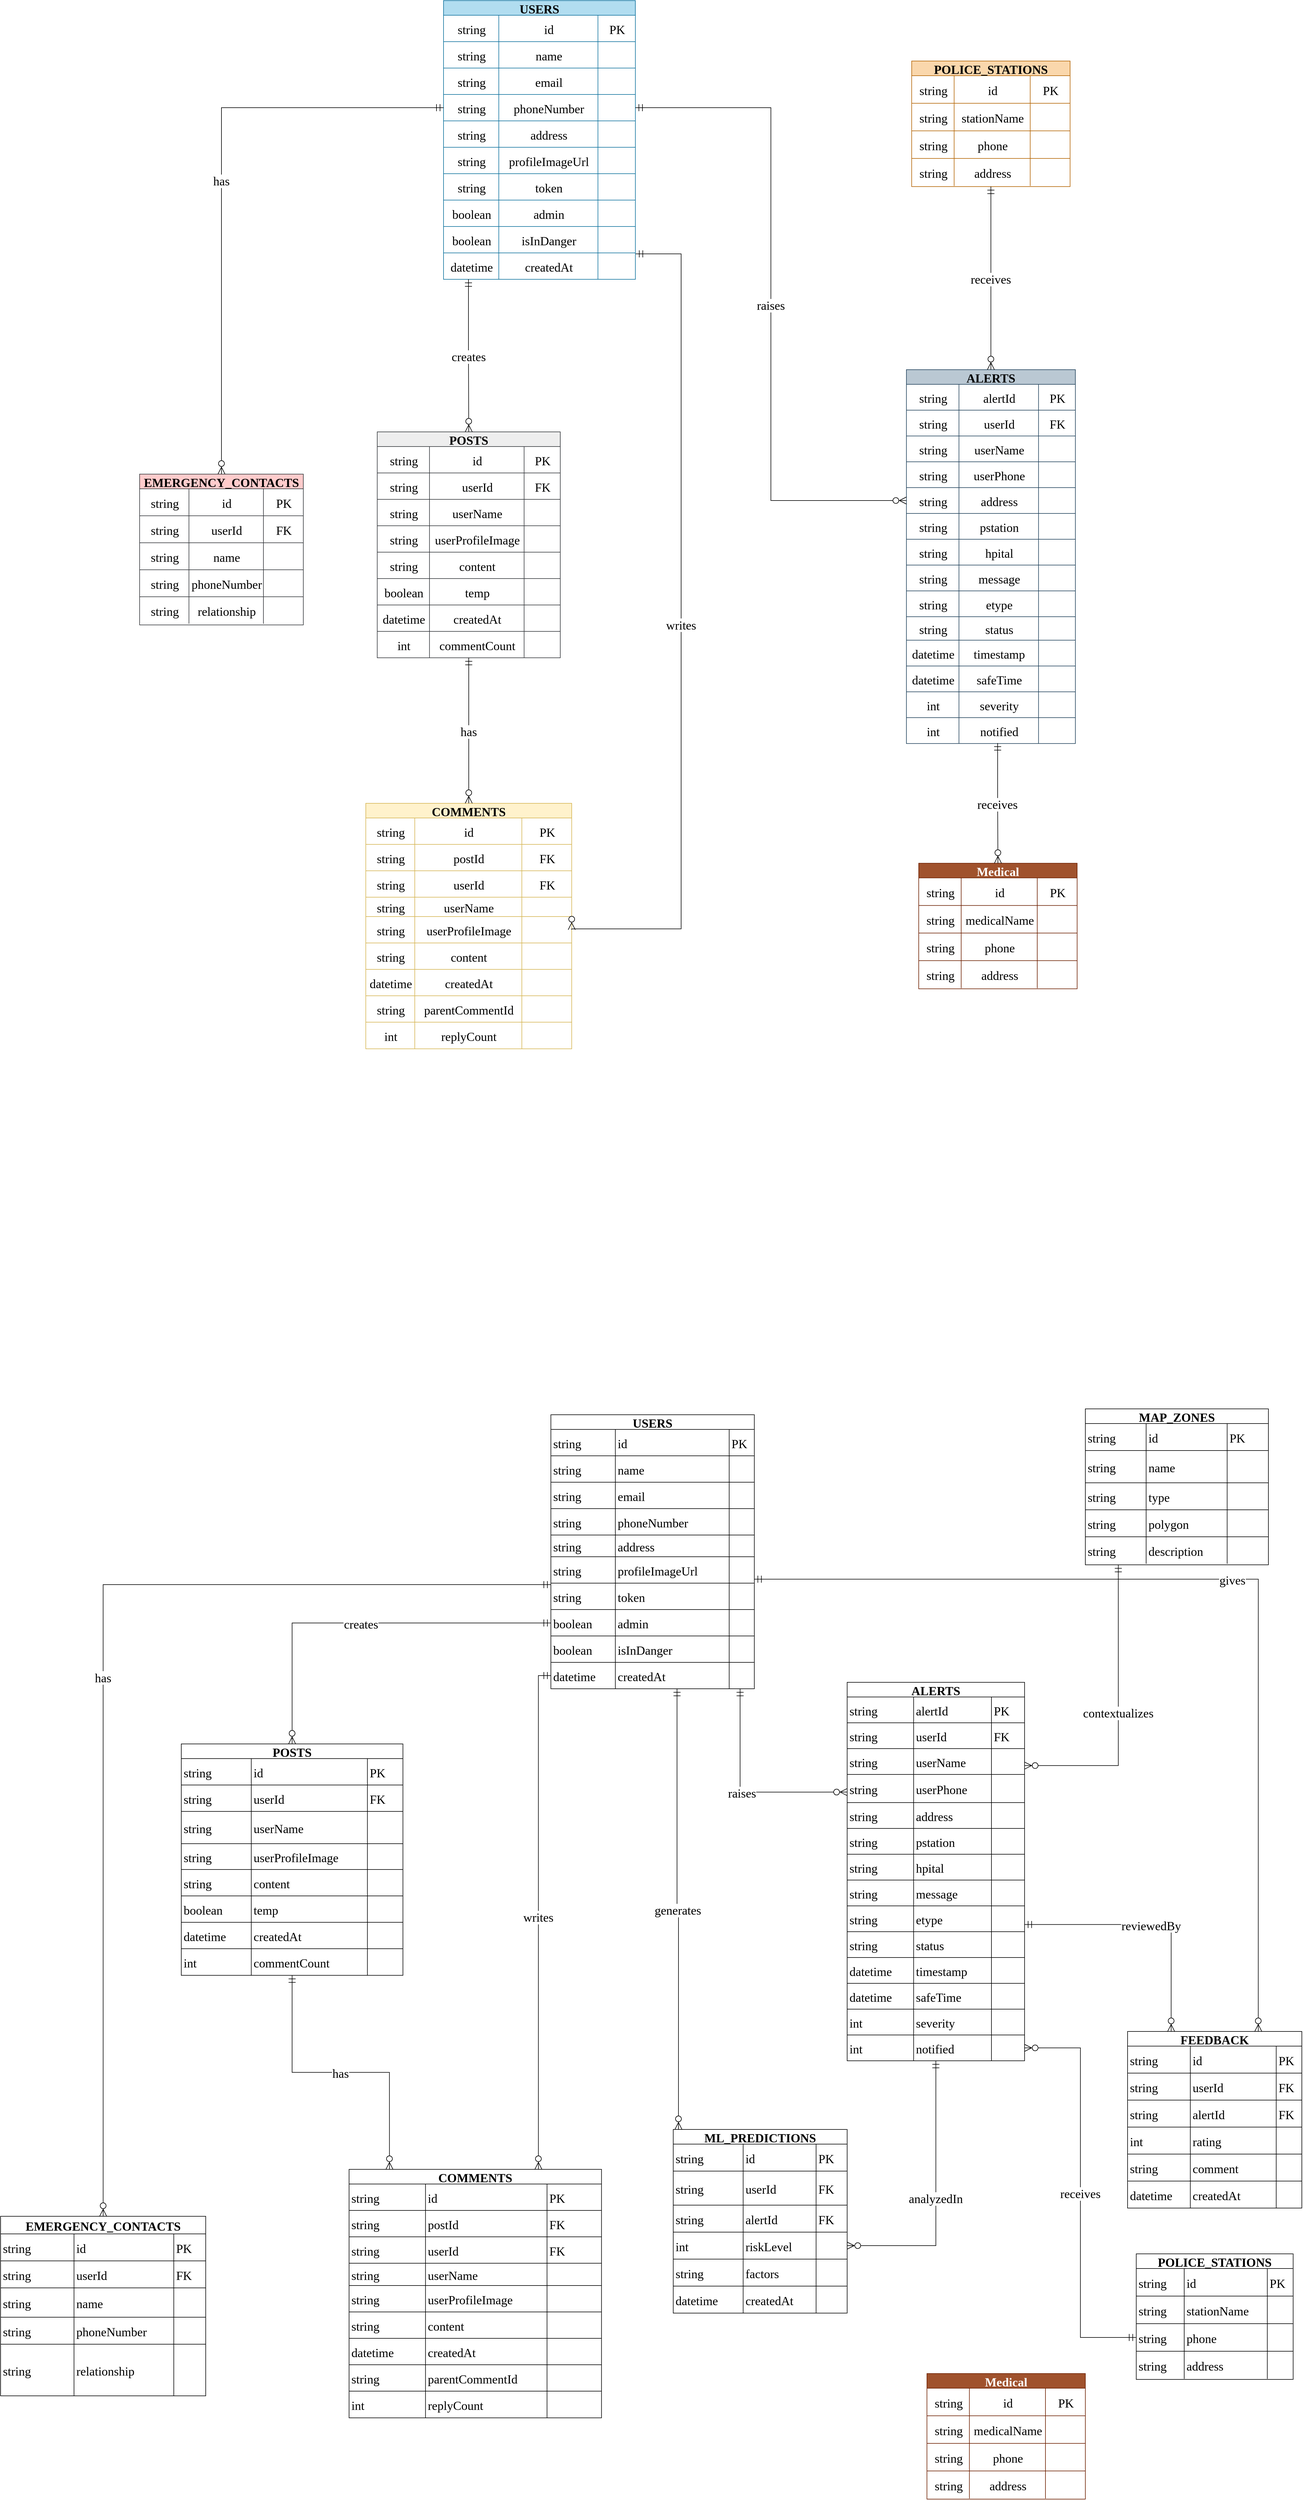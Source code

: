 <mxfile version="28.1.1">
  <diagram name="Page-1" id="XUSlKl80u0VkjJxmAcLJ">
    <mxGraphModel dx="4614" dy="2543" grid="0" gridSize="10" guides="1" tooltips="1" connect="1" arrows="1" fold="1" page="0" pageScale="1" pageWidth="1169" pageHeight="827" math="0" shadow="0">
      <root>
        <mxCell id="0" />
        <mxCell id="1" parent="0" />
        <mxCell id="9e8LTtCVws6JlIJ1aQSF-1" value="USERS" style="shape=table;startSize=25;container=1;collapsible=0;childLayout=tableLayout;fixedRows=1;rowLines=1;fontStyle=1;align=center;resizeLast=1;fontSize=21;fillColor=#b1ddf0;strokeColor=#10739e;fontFamily=Verdana;" parent="1" vertex="1">
          <mxGeometry x="171" y="-29" width="327" height="475" as="geometry" />
        </mxCell>
        <mxCell id="9e8LTtCVws6JlIJ1aQSF-2" style="shape=tableRow;horizontal=0;startSize=0;swimlaneHead=0;swimlaneBody=0;fillColor=none;collapsible=0;dropTarget=0;points=[[0,0.5],[1,0.5]];portConstraint=eastwest;top=0;left=0;right=0;bottom=0;align=center;fontSize=21;fontFamily=Verdana;" parent="9e8LTtCVws6JlIJ1aQSF-1" vertex="1">
          <mxGeometry y="25" width="327" height="45" as="geometry" />
        </mxCell>
        <mxCell id="9e8LTtCVws6JlIJ1aQSF-3" value="string" style="shape=partialRectangle;connectable=0;fillColor=none;top=0;left=0;bottom=0;right=0;align=center;spacingLeft=2;overflow=hidden;fontSize=21;fontFamily=Verdana;" parent="9e8LTtCVws6JlIJ1aQSF-2" vertex="1">
          <mxGeometry width="94.214" height="45" as="geometry">
            <mxRectangle width="94.214" height="45" as="alternateBounds" />
          </mxGeometry>
        </mxCell>
        <mxCell id="9e8LTtCVws6JlIJ1aQSF-4" value="id" style="shape=partialRectangle;connectable=0;fillColor=none;top=0;left=0;bottom=0;right=0;align=center;spacingLeft=2;overflow=hidden;fontSize=21;fontFamily=Verdana;" parent="9e8LTtCVws6JlIJ1aQSF-2" vertex="1">
          <mxGeometry x="94.214" width="169.0" height="45" as="geometry">
            <mxRectangle width="169.0" height="45" as="alternateBounds" />
          </mxGeometry>
        </mxCell>
        <mxCell id="9e8LTtCVws6JlIJ1aQSF-5" value="PK" style="shape=partialRectangle;connectable=0;fillColor=none;top=0;left=0;bottom=0;right=0;align=center;spacingLeft=2;overflow=hidden;fontSize=21;fontFamily=Verdana;" parent="9e8LTtCVws6JlIJ1aQSF-2" vertex="1">
          <mxGeometry x="263.214" width="63.786" height="45" as="geometry">
            <mxRectangle width="63.786" height="45" as="alternateBounds" />
          </mxGeometry>
        </mxCell>
        <mxCell id="9e8LTtCVws6JlIJ1aQSF-6" style="shape=tableRow;horizontal=0;startSize=0;swimlaneHead=0;swimlaneBody=0;fillColor=none;collapsible=0;dropTarget=0;points=[[0,0.5],[1,0.5]];portConstraint=eastwest;top=0;left=0;right=0;bottom=0;align=center;fontSize=21;fontFamily=Verdana;" parent="9e8LTtCVws6JlIJ1aQSF-1" vertex="1">
          <mxGeometry y="70" width="327" height="45" as="geometry" />
        </mxCell>
        <mxCell id="9e8LTtCVws6JlIJ1aQSF-7" value="string" style="shape=partialRectangle;connectable=0;fillColor=none;top=0;left=0;bottom=0;right=0;align=center;spacingLeft=2;overflow=hidden;fontSize=21;fontFamily=Verdana;" parent="9e8LTtCVws6JlIJ1aQSF-6" vertex="1">
          <mxGeometry width="94.214" height="45" as="geometry">
            <mxRectangle width="94.214" height="45" as="alternateBounds" />
          </mxGeometry>
        </mxCell>
        <mxCell id="9e8LTtCVws6JlIJ1aQSF-8" value="name" style="shape=partialRectangle;connectable=0;fillColor=none;top=0;left=0;bottom=0;right=0;align=center;spacingLeft=2;overflow=hidden;fontSize=21;fontFamily=Verdana;" parent="9e8LTtCVws6JlIJ1aQSF-6" vertex="1">
          <mxGeometry x="94.214" width="169.0" height="45" as="geometry">
            <mxRectangle width="169.0" height="45" as="alternateBounds" />
          </mxGeometry>
        </mxCell>
        <mxCell id="9e8LTtCVws6JlIJ1aQSF-9" value="" style="shape=partialRectangle;connectable=0;fillColor=none;top=0;left=0;bottom=0;right=0;align=center;spacingLeft=2;overflow=hidden;fontSize=21;fontFamily=Verdana;" parent="9e8LTtCVws6JlIJ1aQSF-6" vertex="1">
          <mxGeometry x="263.214" width="63.786" height="45" as="geometry">
            <mxRectangle width="63.786" height="45" as="alternateBounds" />
          </mxGeometry>
        </mxCell>
        <mxCell id="9e8LTtCVws6JlIJ1aQSF-10" style="shape=tableRow;horizontal=0;startSize=0;swimlaneHead=0;swimlaneBody=0;fillColor=none;collapsible=0;dropTarget=0;points=[[0,0.5],[1,0.5]];portConstraint=eastwest;top=0;left=0;right=0;bottom=0;align=center;fontSize=21;fontFamily=Verdana;" parent="9e8LTtCVws6JlIJ1aQSF-1" vertex="1">
          <mxGeometry y="115" width="327" height="45" as="geometry" />
        </mxCell>
        <mxCell id="9e8LTtCVws6JlIJ1aQSF-11" value="string" style="shape=partialRectangle;connectable=0;fillColor=none;top=0;left=0;bottom=0;right=0;align=center;spacingLeft=2;overflow=hidden;fontSize=21;fontFamily=Verdana;" parent="9e8LTtCVws6JlIJ1aQSF-10" vertex="1">
          <mxGeometry width="94.214" height="45" as="geometry">
            <mxRectangle width="94.214" height="45" as="alternateBounds" />
          </mxGeometry>
        </mxCell>
        <mxCell id="9e8LTtCVws6JlIJ1aQSF-12" value="email" style="shape=partialRectangle;connectable=0;fillColor=none;top=0;left=0;bottom=0;right=0;align=center;spacingLeft=2;overflow=hidden;fontSize=21;fontFamily=Verdana;" parent="9e8LTtCVws6JlIJ1aQSF-10" vertex="1">
          <mxGeometry x="94.214" width="169.0" height="45" as="geometry">
            <mxRectangle width="169.0" height="45" as="alternateBounds" />
          </mxGeometry>
        </mxCell>
        <mxCell id="9e8LTtCVws6JlIJ1aQSF-13" value="" style="shape=partialRectangle;connectable=0;fillColor=none;top=0;left=0;bottom=0;right=0;align=center;spacingLeft=2;overflow=hidden;fontSize=21;fontFamily=Verdana;" parent="9e8LTtCVws6JlIJ1aQSF-10" vertex="1">
          <mxGeometry x="263.214" width="63.786" height="45" as="geometry">
            <mxRectangle width="63.786" height="45" as="alternateBounds" />
          </mxGeometry>
        </mxCell>
        <mxCell id="9e8LTtCVws6JlIJ1aQSF-14" style="shape=tableRow;horizontal=0;startSize=0;swimlaneHead=0;swimlaneBody=0;fillColor=none;collapsible=0;dropTarget=0;points=[[0,0.5],[1,0.5]];portConstraint=eastwest;top=0;left=0;right=0;bottom=0;align=center;fontSize=21;fontFamily=Verdana;" parent="9e8LTtCVws6JlIJ1aQSF-1" vertex="1">
          <mxGeometry y="160" width="327" height="45" as="geometry" />
        </mxCell>
        <mxCell id="9e8LTtCVws6JlIJ1aQSF-15" value="string" style="shape=partialRectangle;connectable=0;fillColor=none;top=0;left=0;bottom=0;right=0;align=center;spacingLeft=2;overflow=hidden;fontSize=21;fontFamily=Verdana;" parent="9e8LTtCVws6JlIJ1aQSF-14" vertex="1">
          <mxGeometry width="94.214" height="45" as="geometry">
            <mxRectangle width="94.214" height="45" as="alternateBounds" />
          </mxGeometry>
        </mxCell>
        <mxCell id="9e8LTtCVws6JlIJ1aQSF-16" value="phoneNumber" style="shape=partialRectangle;connectable=0;fillColor=none;top=0;left=0;bottom=0;right=0;align=center;spacingLeft=2;overflow=hidden;fontSize=21;fontFamily=Verdana;" parent="9e8LTtCVws6JlIJ1aQSF-14" vertex="1">
          <mxGeometry x="94.214" width="169.0" height="45" as="geometry">
            <mxRectangle width="169.0" height="45" as="alternateBounds" />
          </mxGeometry>
        </mxCell>
        <mxCell id="9e8LTtCVws6JlIJ1aQSF-17" value="" style="shape=partialRectangle;connectable=0;fillColor=none;top=0;left=0;bottom=0;right=0;align=center;spacingLeft=2;overflow=hidden;fontSize=21;fontFamily=Verdana;" parent="9e8LTtCVws6JlIJ1aQSF-14" vertex="1">
          <mxGeometry x="263.214" width="63.786" height="45" as="geometry">
            <mxRectangle width="63.786" height="45" as="alternateBounds" />
          </mxGeometry>
        </mxCell>
        <mxCell id="9e8LTtCVws6JlIJ1aQSF-18" style="shape=tableRow;horizontal=0;startSize=0;swimlaneHead=0;swimlaneBody=0;fillColor=none;collapsible=0;dropTarget=0;points=[[0,0.5],[1,0.5]];portConstraint=eastwest;top=0;left=0;right=0;bottom=0;align=center;fontSize=21;fontFamily=Verdana;" parent="9e8LTtCVws6JlIJ1aQSF-1" vertex="1">
          <mxGeometry y="205" width="327" height="45" as="geometry" />
        </mxCell>
        <mxCell id="9e8LTtCVws6JlIJ1aQSF-19" value="string" style="shape=partialRectangle;connectable=0;fillColor=none;top=0;left=0;bottom=0;right=0;align=center;spacingLeft=2;overflow=hidden;fontSize=21;fontFamily=Verdana;" parent="9e8LTtCVws6JlIJ1aQSF-18" vertex="1">
          <mxGeometry width="94.214" height="45" as="geometry">
            <mxRectangle width="94.214" height="45" as="alternateBounds" />
          </mxGeometry>
        </mxCell>
        <mxCell id="9e8LTtCVws6JlIJ1aQSF-20" value="address" style="shape=partialRectangle;connectable=0;fillColor=none;top=0;left=0;bottom=0;right=0;align=center;spacingLeft=2;overflow=hidden;fontSize=21;fontFamily=Verdana;" parent="9e8LTtCVws6JlIJ1aQSF-18" vertex="1">
          <mxGeometry x="94.214" width="169.0" height="45" as="geometry">
            <mxRectangle width="169.0" height="45" as="alternateBounds" />
          </mxGeometry>
        </mxCell>
        <mxCell id="9e8LTtCVws6JlIJ1aQSF-21" value="" style="shape=partialRectangle;connectable=0;fillColor=none;top=0;left=0;bottom=0;right=0;align=center;spacingLeft=2;overflow=hidden;fontSize=21;fontFamily=Verdana;" parent="9e8LTtCVws6JlIJ1aQSF-18" vertex="1">
          <mxGeometry x="263.214" width="63.786" height="45" as="geometry">
            <mxRectangle width="63.786" height="45" as="alternateBounds" />
          </mxGeometry>
        </mxCell>
        <mxCell id="9e8LTtCVws6JlIJ1aQSF-22" style="shape=tableRow;horizontal=0;startSize=0;swimlaneHead=0;swimlaneBody=0;fillColor=none;collapsible=0;dropTarget=0;points=[[0,0.5],[1,0.5]];portConstraint=eastwest;top=0;left=0;right=0;bottom=0;align=center;fontSize=21;fontFamily=Verdana;" parent="9e8LTtCVws6JlIJ1aQSF-1" vertex="1">
          <mxGeometry y="250" width="327" height="45" as="geometry" />
        </mxCell>
        <mxCell id="9e8LTtCVws6JlIJ1aQSF-23" value="string" style="shape=partialRectangle;connectable=0;fillColor=none;top=0;left=0;bottom=0;right=0;align=center;spacingLeft=2;overflow=hidden;fontSize=21;fontFamily=Verdana;" parent="9e8LTtCVws6JlIJ1aQSF-22" vertex="1">
          <mxGeometry width="94.214" height="45" as="geometry">
            <mxRectangle width="94.214" height="45" as="alternateBounds" />
          </mxGeometry>
        </mxCell>
        <mxCell id="9e8LTtCVws6JlIJ1aQSF-24" value="profileImageUrl" style="shape=partialRectangle;connectable=0;fillColor=none;top=0;left=0;bottom=0;right=0;align=center;spacingLeft=2;overflow=hidden;fontSize=21;fontFamily=Verdana;" parent="9e8LTtCVws6JlIJ1aQSF-22" vertex="1">
          <mxGeometry x="94.214" width="169.0" height="45" as="geometry">
            <mxRectangle width="169.0" height="45" as="alternateBounds" />
          </mxGeometry>
        </mxCell>
        <mxCell id="9e8LTtCVws6JlIJ1aQSF-25" value="" style="shape=partialRectangle;connectable=0;fillColor=none;top=0;left=0;bottom=0;right=0;align=center;spacingLeft=2;overflow=hidden;fontSize=21;fontFamily=Verdana;" parent="9e8LTtCVws6JlIJ1aQSF-22" vertex="1">
          <mxGeometry x="263.214" width="63.786" height="45" as="geometry">
            <mxRectangle width="63.786" height="45" as="alternateBounds" />
          </mxGeometry>
        </mxCell>
        <mxCell id="9e8LTtCVws6JlIJ1aQSF-26" style="shape=tableRow;horizontal=0;startSize=0;swimlaneHead=0;swimlaneBody=0;fillColor=none;collapsible=0;dropTarget=0;points=[[0,0.5],[1,0.5]];portConstraint=eastwest;top=0;left=0;right=0;bottom=0;align=center;fontSize=21;fontFamily=Verdana;" parent="9e8LTtCVws6JlIJ1aQSF-1" vertex="1">
          <mxGeometry y="295" width="327" height="45" as="geometry" />
        </mxCell>
        <mxCell id="9e8LTtCVws6JlIJ1aQSF-27" value="string" style="shape=partialRectangle;connectable=0;fillColor=none;top=0;left=0;bottom=0;right=0;align=center;spacingLeft=2;overflow=hidden;fontSize=21;fontFamily=Verdana;" parent="9e8LTtCVws6JlIJ1aQSF-26" vertex="1">
          <mxGeometry width="94.214" height="45" as="geometry">
            <mxRectangle width="94.214" height="45" as="alternateBounds" />
          </mxGeometry>
        </mxCell>
        <mxCell id="9e8LTtCVws6JlIJ1aQSF-28" value="token" style="shape=partialRectangle;connectable=0;fillColor=none;top=0;left=0;bottom=0;right=0;align=center;spacingLeft=2;overflow=hidden;fontSize=21;fontFamily=Verdana;" parent="9e8LTtCVws6JlIJ1aQSF-26" vertex="1">
          <mxGeometry x="94.214" width="169.0" height="45" as="geometry">
            <mxRectangle width="169.0" height="45" as="alternateBounds" />
          </mxGeometry>
        </mxCell>
        <mxCell id="9e8LTtCVws6JlIJ1aQSF-29" value="" style="shape=partialRectangle;connectable=0;fillColor=none;top=0;left=0;bottom=0;right=0;align=center;spacingLeft=2;overflow=hidden;fontSize=21;fontFamily=Verdana;" parent="9e8LTtCVws6JlIJ1aQSF-26" vertex="1">
          <mxGeometry x="263.214" width="63.786" height="45" as="geometry">
            <mxRectangle width="63.786" height="45" as="alternateBounds" />
          </mxGeometry>
        </mxCell>
        <mxCell id="9e8LTtCVws6JlIJ1aQSF-30" style="shape=tableRow;horizontal=0;startSize=0;swimlaneHead=0;swimlaneBody=0;fillColor=none;collapsible=0;dropTarget=0;points=[[0,0.5],[1,0.5]];portConstraint=eastwest;top=0;left=0;right=0;bottom=0;align=center;fontSize=21;fontFamily=Verdana;" parent="9e8LTtCVws6JlIJ1aQSF-1" vertex="1">
          <mxGeometry y="340" width="327" height="45" as="geometry" />
        </mxCell>
        <mxCell id="9e8LTtCVws6JlIJ1aQSF-31" value="boolean" style="shape=partialRectangle;connectable=0;fillColor=none;top=0;left=0;bottom=0;right=0;align=center;spacingLeft=2;overflow=hidden;fontSize=21;fontFamily=Verdana;" parent="9e8LTtCVws6JlIJ1aQSF-30" vertex="1">
          <mxGeometry width="94.214" height="45" as="geometry">
            <mxRectangle width="94.214" height="45" as="alternateBounds" />
          </mxGeometry>
        </mxCell>
        <mxCell id="9e8LTtCVws6JlIJ1aQSF-32" value="admin" style="shape=partialRectangle;connectable=0;fillColor=none;top=0;left=0;bottom=0;right=0;align=center;spacingLeft=2;overflow=hidden;fontSize=21;fontFamily=Verdana;" parent="9e8LTtCVws6JlIJ1aQSF-30" vertex="1">
          <mxGeometry x="94.214" width="169.0" height="45" as="geometry">
            <mxRectangle width="169.0" height="45" as="alternateBounds" />
          </mxGeometry>
        </mxCell>
        <mxCell id="9e8LTtCVws6JlIJ1aQSF-33" value="" style="shape=partialRectangle;connectable=0;fillColor=none;top=0;left=0;bottom=0;right=0;align=center;spacingLeft=2;overflow=hidden;fontSize=21;fontFamily=Verdana;" parent="9e8LTtCVws6JlIJ1aQSF-30" vertex="1">
          <mxGeometry x="263.214" width="63.786" height="45" as="geometry">
            <mxRectangle width="63.786" height="45" as="alternateBounds" />
          </mxGeometry>
        </mxCell>
        <mxCell id="9e8LTtCVws6JlIJ1aQSF-34" style="shape=tableRow;horizontal=0;startSize=0;swimlaneHead=0;swimlaneBody=0;fillColor=none;collapsible=0;dropTarget=0;points=[[0,0.5],[1,0.5]];portConstraint=eastwest;top=0;left=0;right=0;bottom=0;align=center;fontSize=21;fontFamily=Verdana;" parent="9e8LTtCVws6JlIJ1aQSF-1" vertex="1">
          <mxGeometry y="385" width="327" height="45" as="geometry" />
        </mxCell>
        <mxCell id="9e8LTtCVws6JlIJ1aQSF-35" value="boolean" style="shape=partialRectangle;connectable=0;fillColor=none;top=0;left=0;bottom=0;right=0;align=center;spacingLeft=2;overflow=hidden;fontSize=21;fontFamily=Verdana;" parent="9e8LTtCVws6JlIJ1aQSF-34" vertex="1">
          <mxGeometry width="94.214" height="45" as="geometry">
            <mxRectangle width="94.214" height="45" as="alternateBounds" />
          </mxGeometry>
        </mxCell>
        <mxCell id="9e8LTtCVws6JlIJ1aQSF-36" value="isInDanger" style="shape=partialRectangle;connectable=0;fillColor=none;top=0;left=0;bottom=0;right=0;align=center;spacingLeft=2;overflow=hidden;fontSize=21;fontFamily=Verdana;" parent="9e8LTtCVws6JlIJ1aQSF-34" vertex="1">
          <mxGeometry x="94.214" width="169.0" height="45" as="geometry">
            <mxRectangle width="169.0" height="45" as="alternateBounds" />
          </mxGeometry>
        </mxCell>
        <mxCell id="9e8LTtCVws6JlIJ1aQSF-37" value="" style="shape=partialRectangle;connectable=0;fillColor=none;top=0;left=0;bottom=0;right=0;align=center;spacingLeft=2;overflow=hidden;fontSize=21;fontFamily=Verdana;" parent="9e8LTtCVws6JlIJ1aQSF-34" vertex="1">
          <mxGeometry x="263.214" width="63.786" height="45" as="geometry">
            <mxRectangle width="63.786" height="45" as="alternateBounds" />
          </mxGeometry>
        </mxCell>
        <mxCell id="9e8LTtCVws6JlIJ1aQSF-38" style="shape=tableRow;horizontal=0;startSize=0;swimlaneHead=0;swimlaneBody=0;fillColor=none;collapsible=0;dropTarget=0;points=[[0,0.5],[1,0.5]];portConstraint=eastwest;top=0;left=0;right=0;bottom=0;align=center;fontSize=21;fontFamily=Verdana;" parent="9e8LTtCVws6JlIJ1aQSF-1" vertex="1">
          <mxGeometry y="430" width="327" height="45" as="geometry" />
        </mxCell>
        <mxCell id="9e8LTtCVws6JlIJ1aQSF-39" value="datetime" style="shape=partialRectangle;connectable=0;fillColor=none;top=0;left=0;bottom=0;right=0;align=center;spacingLeft=2;overflow=hidden;fontSize=21;fontFamily=Verdana;" parent="9e8LTtCVws6JlIJ1aQSF-38" vertex="1">
          <mxGeometry width="94.214" height="45" as="geometry">
            <mxRectangle width="94.214" height="45" as="alternateBounds" />
          </mxGeometry>
        </mxCell>
        <mxCell id="9e8LTtCVws6JlIJ1aQSF-40" value="createdAt" style="shape=partialRectangle;connectable=0;fillColor=none;top=0;left=0;bottom=0;right=0;align=center;spacingLeft=2;overflow=hidden;fontSize=21;fontFamily=Verdana;" parent="9e8LTtCVws6JlIJ1aQSF-38" vertex="1">
          <mxGeometry x="94.214" width="169.0" height="45" as="geometry">
            <mxRectangle width="169.0" height="45" as="alternateBounds" />
          </mxGeometry>
        </mxCell>
        <mxCell id="9e8LTtCVws6JlIJ1aQSF-41" value="" style="shape=partialRectangle;connectable=0;fillColor=none;top=0;left=0;bottom=0;right=0;align=center;spacingLeft=2;overflow=hidden;fontSize=21;fontFamily=Verdana;" parent="9e8LTtCVws6JlIJ1aQSF-38" vertex="1">
          <mxGeometry x="263.214" width="63.786" height="45" as="geometry">
            <mxRectangle width="63.786" height="45" as="alternateBounds" />
          </mxGeometry>
        </mxCell>
        <mxCell id="9e8LTtCVws6JlIJ1aQSF-42" value="EMERGENCY_CONTACTS" style="shape=table;startSize=25;container=1;collapsible=0;childLayout=tableLayout;fixedRows=1;rowLines=1;fontStyle=1;align=center;resizeLast=1;fontSize=21;fillColor=#ffcccc;strokeColor=#36393d;fontFamily=Verdana;" parent="1" vertex="1">
          <mxGeometry x="-347" y="778" width="279" height="257" as="geometry" />
        </mxCell>
        <mxCell id="9e8LTtCVws6JlIJ1aQSF-43" style="shape=tableRow;horizontal=0;startSize=0;swimlaneHead=0;swimlaneBody=0;fillColor=none;collapsible=0;dropTarget=0;points=[[0,0.5],[1,0.5]];portConstraint=eastwest;top=0;left=0;right=0;bottom=0;align=center;fontSize=21;fontFamily=Verdana;" parent="9e8LTtCVws6JlIJ1aQSF-42" vertex="1">
          <mxGeometry y="25" width="279" height="46" as="geometry" />
        </mxCell>
        <mxCell id="9e8LTtCVws6JlIJ1aQSF-44" value="string" style="shape=partialRectangle;connectable=0;fillColor=none;top=0;left=0;bottom=0;right=0;align=center;spacingLeft=2;overflow=hidden;fontSize=21;fontFamily=Verdana;" parent="9e8LTtCVws6JlIJ1aQSF-43" vertex="1">
          <mxGeometry width="84.071" height="46" as="geometry">
            <mxRectangle width="84.071" height="46" as="alternateBounds" />
          </mxGeometry>
        </mxCell>
        <mxCell id="9e8LTtCVws6JlIJ1aQSF-45" value="id" style="shape=partialRectangle;connectable=0;fillColor=none;top=0;left=0;bottom=0;right=0;align=center;spacingLeft=2;overflow=hidden;fontSize=21;fontFamily=Verdana;" parent="9e8LTtCVws6JlIJ1aQSF-43" vertex="1">
          <mxGeometry x="84.071" width="126.929" height="46" as="geometry">
            <mxRectangle width="126.929" height="46" as="alternateBounds" />
          </mxGeometry>
        </mxCell>
        <mxCell id="9e8LTtCVws6JlIJ1aQSF-46" value="PK" style="shape=partialRectangle;connectable=0;fillColor=none;top=0;left=0;bottom=0;right=0;align=center;spacingLeft=2;overflow=hidden;fontSize=21;fontFamily=Verdana;" parent="9e8LTtCVws6JlIJ1aQSF-43" vertex="1">
          <mxGeometry x="211" width="68" height="46" as="geometry">
            <mxRectangle width="68" height="46" as="alternateBounds" />
          </mxGeometry>
        </mxCell>
        <mxCell id="9e8LTtCVws6JlIJ1aQSF-47" style="shape=tableRow;horizontal=0;startSize=0;swimlaneHead=0;swimlaneBody=0;fillColor=none;collapsible=0;dropTarget=0;points=[[0,0.5],[1,0.5]];portConstraint=eastwest;top=0;left=0;right=0;bottom=0;align=center;fontSize=21;fontFamily=Verdana;" parent="9e8LTtCVws6JlIJ1aQSF-42" vertex="1">
          <mxGeometry y="71" width="279" height="46" as="geometry" />
        </mxCell>
        <mxCell id="9e8LTtCVws6JlIJ1aQSF-48" value="string" style="shape=partialRectangle;connectable=0;fillColor=none;top=0;left=0;bottom=0;right=0;align=center;spacingLeft=2;overflow=hidden;fontSize=21;fontFamily=Verdana;" parent="9e8LTtCVws6JlIJ1aQSF-47" vertex="1">
          <mxGeometry width="84.071" height="46" as="geometry">
            <mxRectangle width="84.071" height="46" as="alternateBounds" />
          </mxGeometry>
        </mxCell>
        <mxCell id="9e8LTtCVws6JlIJ1aQSF-49" value="userId" style="shape=partialRectangle;connectable=0;fillColor=none;top=0;left=0;bottom=0;right=0;align=center;spacingLeft=2;overflow=hidden;fontSize=21;fontFamily=Verdana;" parent="9e8LTtCVws6JlIJ1aQSF-47" vertex="1">
          <mxGeometry x="84.071" width="126.929" height="46" as="geometry">
            <mxRectangle width="126.929" height="46" as="alternateBounds" />
          </mxGeometry>
        </mxCell>
        <mxCell id="9e8LTtCVws6JlIJ1aQSF-50" value="FK" style="shape=partialRectangle;connectable=0;fillColor=none;top=0;left=0;bottom=0;right=0;align=center;spacingLeft=2;overflow=hidden;fontSize=21;fontFamily=Verdana;" parent="9e8LTtCVws6JlIJ1aQSF-47" vertex="1">
          <mxGeometry x="211" width="68" height="46" as="geometry">
            <mxRectangle width="68" height="46" as="alternateBounds" />
          </mxGeometry>
        </mxCell>
        <mxCell id="9e8LTtCVws6JlIJ1aQSF-51" style="shape=tableRow;horizontal=0;startSize=0;swimlaneHead=0;swimlaneBody=0;fillColor=none;collapsible=0;dropTarget=0;points=[[0,0.5],[1,0.5]];portConstraint=eastwest;top=0;left=0;right=0;bottom=0;align=center;fontSize=21;fontFamily=Verdana;" parent="9e8LTtCVws6JlIJ1aQSF-42" vertex="1">
          <mxGeometry y="117" width="279" height="46" as="geometry" />
        </mxCell>
        <mxCell id="9e8LTtCVws6JlIJ1aQSF-52" value="string" style="shape=partialRectangle;connectable=0;fillColor=none;top=0;left=0;bottom=0;right=0;align=center;spacingLeft=2;overflow=hidden;fontSize=21;fontFamily=Verdana;" parent="9e8LTtCVws6JlIJ1aQSF-51" vertex="1">
          <mxGeometry width="84.071" height="46" as="geometry">
            <mxRectangle width="84.071" height="46" as="alternateBounds" />
          </mxGeometry>
        </mxCell>
        <mxCell id="9e8LTtCVws6JlIJ1aQSF-53" value="name" style="shape=partialRectangle;connectable=0;fillColor=none;top=0;left=0;bottom=0;right=0;align=center;spacingLeft=2;overflow=hidden;fontSize=21;fontFamily=Verdana;" parent="9e8LTtCVws6JlIJ1aQSF-51" vertex="1">
          <mxGeometry x="84.071" width="126.929" height="46" as="geometry">
            <mxRectangle width="126.929" height="46" as="alternateBounds" />
          </mxGeometry>
        </mxCell>
        <mxCell id="9e8LTtCVws6JlIJ1aQSF-54" value="" style="shape=partialRectangle;connectable=0;fillColor=none;top=0;left=0;bottom=0;right=0;align=center;spacingLeft=2;overflow=hidden;fontSize=21;fontFamily=Verdana;" parent="9e8LTtCVws6JlIJ1aQSF-51" vertex="1">
          <mxGeometry x="211" width="68" height="46" as="geometry">
            <mxRectangle width="68" height="46" as="alternateBounds" />
          </mxGeometry>
        </mxCell>
        <mxCell id="9e8LTtCVws6JlIJ1aQSF-55" style="shape=tableRow;horizontal=0;startSize=0;swimlaneHead=0;swimlaneBody=0;fillColor=none;collapsible=0;dropTarget=0;points=[[0,0.5],[1,0.5]];portConstraint=eastwest;top=0;left=0;right=0;bottom=0;align=center;fontSize=21;fontFamily=Verdana;" parent="9e8LTtCVws6JlIJ1aQSF-42" vertex="1">
          <mxGeometry y="163" width="279" height="46" as="geometry" />
        </mxCell>
        <mxCell id="9e8LTtCVws6JlIJ1aQSF-56" value="string" style="shape=partialRectangle;connectable=0;fillColor=none;top=0;left=0;bottom=0;right=0;align=center;spacingLeft=2;overflow=hidden;fontSize=21;fontFamily=Verdana;" parent="9e8LTtCVws6JlIJ1aQSF-55" vertex="1">
          <mxGeometry width="84.071" height="46" as="geometry">
            <mxRectangle width="84.071" height="46" as="alternateBounds" />
          </mxGeometry>
        </mxCell>
        <mxCell id="9e8LTtCVws6JlIJ1aQSF-57" value="phoneNumber" style="shape=partialRectangle;connectable=0;fillColor=none;top=0;left=0;bottom=0;right=0;align=center;spacingLeft=2;overflow=hidden;fontSize=21;fontFamily=Verdana;" parent="9e8LTtCVws6JlIJ1aQSF-55" vertex="1">
          <mxGeometry x="84.071" width="126.929" height="46" as="geometry">
            <mxRectangle width="126.929" height="46" as="alternateBounds" />
          </mxGeometry>
        </mxCell>
        <mxCell id="9e8LTtCVws6JlIJ1aQSF-58" value="" style="shape=partialRectangle;connectable=0;fillColor=none;top=0;left=0;bottom=0;right=0;align=center;spacingLeft=2;overflow=hidden;fontSize=21;fontFamily=Verdana;" parent="9e8LTtCVws6JlIJ1aQSF-55" vertex="1">
          <mxGeometry x="211" width="68" height="46" as="geometry">
            <mxRectangle width="68" height="46" as="alternateBounds" />
          </mxGeometry>
        </mxCell>
        <mxCell id="9e8LTtCVws6JlIJ1aQSF-59" style="shape=tableRow;horizontal=0;startSize=0;swimlaneHead=0;swimlaneBody=0;fillColor=none;collapsible=0;dropTarget=0;points=[[0,0.5],[1,0.5]];portConstraint=eastwest;top=0;left=0;right=0;bottom=0;align=center;fontSize=21;fontFamily=Verdana;" parent="9e8LTtCVws6JlIJ1aQSF-42" vertex="1">
          <mxGeometry y="209" width="279" height="46" as="geometry" />
        </mxCell>
        <mxCell id="9e8LTtCVws6JlIJ1aQSF-60" value="string" style="shape=partialRectangle;connectable=0;fillColor=none;top=0;left=0;bottom=0;right=0;align=center;spacingLeft=2;overflow=hidden;fontSize=21;fontFamily=Verdana;" parent="9e8LTtCVws6JlIJ1aQSF-59" vertex="1">
          <mxGeometry width="84.071" height="46" as="geometry">
            <mxRectangle width="84.071" height="46" as="alternateBounds" />
          </mxGeometry>
        </mxCell>
        <mxCell id="9e8LTtCVws6JlIJ1aQSF-61" value="relationship" style="shape=partialRectangle;connectable=0;fillColor=none;top=0;left=0;bottom=0;right=0;align=center;spacingLeft=2;overflow=hidden;fontSize=21;fontFamily=Verdana;" parent="9e8LTtCVws6JlIJ1aQSF-59" vertex="1">
          <mxGeometry x="84.071" width="126.929" height="46" as="geometry">
            <mxRectangle width="126.929" height="46" as="alternateBounds" />
          </mxGeometry>
        </mxCell>
        <mxCell id="9e8LTtCVws6JlIJ1aQSF-62" value="" style="shape=partialRectangle;connectable=0;fillColor=none;top=0;left=0;bottom=0;right=0;align=center;spacingLeft=2;overflow=hidden;fontSize=21;fontFamily=Verdana;" parent="9e8LTtCVws6JlIJ1aQSF-59" vertex="1">
          <mxGeometry x="211" width="68" height="46" as="geometry">
            <mxRectangle width="68" height="46" as="alternateBounds" />
          </mxGeometry>
        </mxCell>
        <mxCell id="9e8LTtCVws6JlIJ1aQSF-63" value="POSTS" style="shape=table;startSize=25;container=1;collapsible=0;childLayout=tableLayout;fixedRows=1;rowLines=1;fontStyle=1;align=center;resizeLast=1;fontSize=21;fillColor=#eeeeee;strokeColor=#36393d;fontFamily=Verdana;" parent="1" vertex="1">
          <mxGeometry x="58" y="706" width="312" height="385" as="geometry" />
        </mxCell>
        <mxCell id="9e8LTtCVws6JlIJ1aQSF-64" style="shape=tableRow;horizontal=0;startSize=0;swimlaneHead=0;swimlaneBody=0;fillColor=none;collapsible=0;dropTarget=0;points=[[0,0.5],[1,0.5]];portConstraint=eastwest;top=0;left=0;right=0;bottom=0;align=center;fontSize=21;fontFamily=Verdana;" parent="9e8LTtCVws6JlIJ1aQSF-63" vertex="1">
          <mxGeometry y="25" width="312" height="45" as="geometry" />
        </mxCell>
        <mxCell id="9e8LTtCVws6JlIJ1aQSF-65" value="string" style="shape=partialRectangle;connectable=0;fillColor=none;top=0;left=0;bottom=0;right=0;align=center;spacingLeft=2;overflow=hidden;fontSize=21;fontFamily=Verdana;" parent="9e8LTtCVws6JlIJ1aQSF-64" vertex="1">
          <mxGeometry width="89.071" height="45" as="geometry">
            <mxRectangle width="89.071" height="45" as="alternateBounds" />
          </mxGeometry>
        </mxCell>
        <mxCell id="9e8LTtCVws6JlIJ1aQSF-66" value="id" style="shape=partialRectangle;connectable=0;fillColor=none;top=0;left=0;bottom=0;right=0;align=center;spacingLeft=2;overflow=hidden;fontSize=21;fontFamily=Verdana;" parent="9e8LTtCVws6JlIJ1aQSF-64" vertex="1">
          <mxGeometry x="89.071" width="161.286" height="45" as="geometry">
            <mxRectangle width="161.286" height="45" as="alternateBounds" />
          </mxGeometry>
        </mxCell>
        <mxCell id="9e8LTtCVws6JlIJ1aQSF-67" value="PK" style="shape=partialRectangle;connectable=0;fillColor=none;top=0;left=0;bottom=0;right=0;align=center;spacingLeft=2;overflow=hidden;fontSize=21;fontFamily=Verdana;" parent="9e8LTtCVws6JlIJ1aQSF-64" vertex="1">
          <mxGeometry x="250.357" width="61.643" height="45" as="geometry">
            <mxRectangle width="61.643" height="45" as="alternateBounds" />
          </mxGeometry>
        </mxCell>
        <mxCell id="9e8LTtCVws6JlIJ1aQSF-68" style="shape=tableRow;horizontal=0;startSize=0;swimlaneHead=0;swimlaneBody=0;fillColor=none;collapsible=0;dropTarget=0;points=[[0,0.5],[1,0.5]];portConstraint=eastwest;top=0;left=0;right=0;bottom=0;align=center;fontSize=21;fontFamily=Verdana;" parent="9e8LTtCVws6JlIJ1aQSF-63" vertex="1">
          <mxGeometry y="70" width="312" height="45" as="geometry" />
        </mxCell>
        <mxCell id="9e8LTtCVws6JlIJ1aQSF-69" value="string" style="shape=partialRectangle;connectable=0;fillColor=none;top=0;left=0;bottom=0;right=0;align=center;spacingLeft=2;overflow=hidden;fontSize=21;fontFamily=Verdana;" parent="9e8LTtCVws6JlIJ1aQSF-68" vertex="1">
          <mxGeometry width="89.071" height="45" as="geometry">
            <mxRectangle width="89.071" height="45" as="alternateBounds" />
          </mxGeometry>
        </mxCell>
        <mxCell id="9e8LTtCVws6JlIJ1aQSF-70" value="userId" style="shape=partialRectangle;connectable=0;fillColor=none;top=0;left=0;bottom=0;right=0;align=center;spacingLeft=2;overflow=hidden;fontSize=21;fontFamily=Verdana;" parent="9e8LTtCVws6JlIJ1aQSF-68" vertex="1">
          <mxGeometry x="89.071" width="161.286" height="45" as="geometry">
            <mxRectangle width="161.286" height="45" as="alternateBounds" />
          </mxGeometry>
        </mxCell>
        <mxCell id="9e8LTtCVws6JlIJ1aQSF-71" value="FK" style="shape=partialRectangle;connectable=0;fillColor=none;top=0;left=0;bottom=0;right=0;align=center;spacingLeft=2;overflow=hidden;fontSize=21;fontFamily=Verdana;" parent="9e8LTtCVws6JlIJ1aQSF-68" vertex="1">
          <mxGeometry x="250.357" width="61.643" height="45" as="geometry">
            <mxRectangle width="61.643" height="45" as="alternateBounds" />
          </mxGeometry>
        </mxCell>
        <mxCell id="9e8LTtCVws6JlIJ1aQSF-72" style="shape=tableRow;horizontal=0;startSize=0;swimlaneHead=0;swimlaneBody=0;fillColor=none;collapsible=0;dropTarget=0;points=[[0,0.5],[1,0.5]];portConstraint=eastwest;top=0;left=0;right=0;bottom=0;align=center;fontSize=21;fontFamily=Verdana;" parent="9e8LTtCVws6JlIJ1aQSF-63" vertex="1">
          <mxGeometry y="115" width="312" height="45" as="geometry" />
        </mxCell>
        <mxCell id="9e8LTtCVws6JlIJ1aQSF-73" value="string" style="shape=partialRectangle;connectable=0;fillColor=none;top=0;left=0;bottom=0;right=0;align=center;spacingLeft=2;overflow=hidden;fontSize=21;fontFamily=Verdana;" parent="9e8LTtCVws6JlIJ1aQSF-72" vertex="1">
          <mxGeometry width="89.071" height="45" as="geometry">
            <mxRectangle width="89.071" height="45" as="alternateBounds" />
          </mxGeometry>
        </mxCell>
        <mxCell id="9e8LTtCVws6JlIJ1aQSF-74" value="userName" style="shape=partialRectangle;connectable=0;fillColor=none;top=0;left=0;bottom=0;right=0;align=center;spacingLeft=2;overflow=hidden;fontSize=21;fontFamily=Verdana;" parent="9e8LTtCVws6JlIJ1aQSF-72" vertex="1">
          <mxGeometry x="89.071" width="161.286" height="45" as="geometry">
            <mxRectangle width="161.286" height="45" as="alternateBounds" />
          </mxGeometry>
        </mxCell>
        <mxCell id="9e8LTtCVws6JlIJ1aQSF-75" value="" style="shape=partialRectangle;connectable=0;fillColor=none;top=0;left=0;bottom=0;right=0;align=center;spacingLeft=2;overflow=hidden;fontSize=21;fontFamily=Verdana;" parent="9e8LTtCVws6JlIJ1aQSF-72" vertex="1">
          <mxGeometry x="250.357" width="61.643" height="45" as="geometry">
            <mxRectangle width="61.643" height="45" as="alternateBounds" />
          </mxGeometry>
        </mxCell>
        <mxCell id="9e8LTtCVws6JlIJ1aQSF-76" style="shape=tableRow;horizontal=0;startSize=0;swimlaneHead=0;swimlaneBody=0;fillColor=none;collapsible=0;dropTarget=0;points=[[0,0.5],[1,0.5]];portConstraint=eastwest;top=0;left=0;right=0;bottom=0;align=center;fontSize=21;fontFamily=Verdana;" parent="9e8LTtCVws6JlIJ1aQSF-63" vertex="1">
          <mxGeometry y="160" width="312" height="45" as="geometry" />
        </mxCell>
        <mxCell id="9e8LTtCVws6JlIJ1aQSF-77" value="string" style="shape=partialRectangle;connectable=0;fillColor=none;top=0;left=0;bottom=0;right=0;align=center;spacingLeft=2;overflow=hidden;fontSize=21;fontFamily=Verdana;" parent="9e8LTtCVws6JlIJ1aQSF-76" vertex="1">
          <mxGeometry width="89.071" height="45" as="geometry">
            <mxRectangle width="89.071" height="45" as="alternateBounds" />
          </mxGeometry>
        </mxCell>
        <mxCell id="9e8LTtCVws6JlIJ1aQSF-78" value="userProfileImage" style="shape=partialRectangle;connectable=0;fillColor=none;top=0;left=0;bottom=0;right=0;align=center;spacingLeft=2;overflow=hidden;fontSize=21;fontFamily=Verdana;" parent="9e8LTtCVws6JlIJ1aQSF-76" vertex="1">
          <mxGeometry x="89.071" width="161.286" height="45" as="geometry">
            <mxRectangle width="161.286" height="45" as="alternateBounds" />
          </mxGeometry>
        </mxCell>
        <mxCell id="9e8LTtCVws6JlIJ1aQSF-79" value="" style="shape=partialRectangle;connectable=0;fillColor=none;top=0;left=0;bottom=0;right=0;align=center;spacingLeft=2;overflow=hidden;fontSize=21;fontFamily=Verdana;" parent="9e8LTtCVws6JlIJ1aQSF-76" vertex="1">
          <mxGeometry x="250.357" width="61.643" height="45" as="geometry">
            <mxRectangle width="61.643" height="45" as="alternateBounds" />
          </mxGeometry>
        </mxCell>
        <mxCell id="9e8LTtCVws6JlIJ1aQSF-80" style="shape=tableRow;horizontal=0;startSize=0;swimlaneHead=0;swimlaneBody=0;fillColor=none;collapsible=0;dropTarget=0;points=[[0,0.5],[1,0.5]];portConstraint=eastwest;top=0;left=0;right=0;bottom=0;align=center;fontSize=21;fontFamily=Verdana;" parent="9e8LTtCVws6JlIJ1aQSF-63" vertex="1">
          <mxGeometry y="205" width="312" height="45" as="geometry" />
        </mxCell>
        <mxCell id="9e8LTtCVws6JlIJ1aQSF-81" value="string" style="shape=partialRectangle;connectable=0;fillColor=none;top=0;left=0;bottom=0;right=0;align=center;spacingLeft=2;overflow=hidden;fontSize=21;fontFamily=Verdana;" parent="9e8LTtCVws6JlIJ1aQSF-80" vertex="1">
          <mxGeometry width="89.071" height="45" as="geometry">
            <mxRectangle width="89.071" height="45" as="alternateBounds" />
          </mxGeometry>
        </mxCell>
        <mxCell id="9e8LTtCVws6JlIJ1aQSF-82" value="content" style="shape=partialRectangle;connectable=0;fillColor=none;top=0;left=0;bottom=0;right=0;align=center;spacingLeft=2;overflow=hidden;fontSize=21;fontFamily=Verdana;" parent="9e8LTtCVws6JlIJ1aQSF-80" vertex="1">
          <mxGeometry x="89.071" width="161.286" height="45" as="geometry">
            <mxRectangle width="161.286" height="45" as="alternateBounds" />
          </mxGeometry>
        </mxCell>
        <mxCell id="9e8LTtCVws6JlIJ1aQSF-83" value="" style="shape=partialRectangle;connectable=0;fillColor=none;top=0;left=0;bottom=0;right=0;align=center;spacingLeft=2;overflow=hidden;fontSize=21;fontFamily=Verdana;" parent="9e8LTtCVws6JlIJ1aQSF-80" vertex="1">
          <mxGeometry x="250.357" width="61.643" height="45" as="geometry">
            <mxRectangle width="61.643" height="45" as="alternateBounds" />
          </mxGeometry>
        </mxCell>
        <mxCell id="9e8LTtCVws6JlIJ1aQSF-84" style="shape=tableRow;horizontal=0;startSize=0;swimlaneHead=0;swimlaneBody=0;fillColor=none;collapsible=0;dropTarget=0;points=[[0,0.5],[1,0.5]];portConstraint=eastwest;top=0;left=0;right=0;bottom=0;align=center;fontSize=21;fontFamily=Verdana;" parent="9e8LTtCVws6JlIJ1aQSF-63" vertex="1">
          <mxGeometry y="250" width="312" height="45" as="geometry" />
        </mxCell>
        <mxCell id="9e8LTtCVws6JlIJ1aQSF-85" value="boolean" style="shape=partialRectangle;connectable=0;fillColor=none;top=0;left=0;bottom=0;right=0;align=center;spacingLeft=2;overflow=hidden;fontSize=21;fontFamily=Verdana;" parent="9e8LTtCVws6JlIJ1aQSF-84" vertex="1">
          <mxGeometry width="89.071" height="45" as="geometry">
            <mxRectangle width="89.071" height="45" as="alternateBounds" />
          </mxGeometry>
        </mxCell>
        <mxCell id="9e8LTtCVws6JlIJ1aQSF-86" value="temp" style="shape=partialRectangle;connectable=0;fillColor=none;top=0;left=0;bottom=0;right=0;align=center;spacingLeft=2;overflow=hidden;fontSize=21;fontFamily=Verdana;" parent="9e8LTtCVws6JlIJ1aQSF-84" vertex="1">
          <mxGeometry x="89.071" width="161.286" height="45" as="geometry">
            <mxRectangle width="161.286" height="45" as="alternateBounds" />
          </mxGeometry>
        </mxCell>
        <mxCell id="9e8LTtCVws6JlIJ1aQSF-87" value="" style="shape=partialRectangle;connectable=0;fillColor=none;top=0;left=0;bottom=0;right=0;align=center;spacingLeft=2;overflow=hidden;fontSize=21;fontFamily=Verdana;" parent="9e8LTtCVws6JlIJ1aQSF-84" vertex="1">
          <mxGeometry x="250.357" width="61.643" height="45" as="geometry">
            <mxRectangle width="61.643" height="45" as="alternateBounds" />
          </mxGeometry>
        </mxCell>
        <mxCell id="9e8LTtCVws6JlIJ1aQSF-88" style="shape=tableRow;horizontal=0;startSize=0;swimlaneHead=0;swimlaneBody=0;fillColor=none;collapsible=0;dropTarget=0;points=[[0,0.5],[1,0.5]];portConstraint=eastwest;top=0;left=0;right=0;bottom=0;align=center;fontSize=21;fontFamily=Verdana;" parent="9e8LTtCVws6JlIJ1aQSF-63" vertex="1">
          <mxGeometry y="295" width="312" height="45" as="geometry" />
        </mxCell>
        <mxCell id="9e8LTtCVws6JlIJ1aQSF-89" value="datetime" style="shape=partialRectangle;connectable=0;fillColor=none;top=0;left=0;bottom=0;right=0;align=center;spacingLeft=2;overflow=hidden;fontSize=21;fontFamily=Verdana;" parent="9e8LTtCVws6JlIJ1aQSF-88" vertex="1">
          <mxGeometry width="89.071" height="45" as="geometry">
            <mxRectangle width="89.071" height="45" as="alternateBounds" />
          </mxGeometry>
        </mxCell>
        <mxCell id="9e8LTtCVws6JlIJ1aQSF-90" value="createdAt" style="shape=partialRectangle;connectable=0;fillColor=none;top=0;left=0;bottom=0;right=0;align=center;spacingLeft=2;overflow=hidden;fontSize=21;fontFamily=Verdana;" parent="9e8LTtCVws6JlIJ1aQSF-88" vertex="1">
          <mxGeometry x="89.071" width="161.286" height="45" as="geometry">
            <mxRectangle width="161.286" height="45" as="alternateBounds" />
          </mxGeometry>
        </mxCell>
        <mxCell id="9e8LTtCVws6JlIJ1aQSF-91" value="" style="shape=partialRectangle;connectable=0;fillColor=none;top=0;left=0;bottom=0;right=0;align=center;spacingLeft=2;overflow=hidden;fontSize=21;fontFamily=Verdana;" parent="9e8LTtCVws6JlIJ1aQSF-88" vertex="1">
          <mxGeometry x="250.357" width="61.643" height="45" as="geometry">
            <mxRectangle width="61.643" height="45" as="alternateBounds" />
          </mxGeometry>
        </mxCell>
        <mxCell id="9e8LTtCVws6JlIJ1aQSF-92" style="shape=tableRow;horizontal=0;startSize=0;swimlaneHead=0;swimlaneBody=0;fillColor=none;collapsible=0;dropTarget=0;points=[[0,0.5],[1,0.5]];portConstraint=eastwest;top=0;left=0;right=0;bottom=0;align=center;fontSize=21;fontFamily=Verdana;" parent="9e8LTtCVws6JlIJ1aQSF-63" vertex="1">
          <mxGeometry y="340" width="312" height="45" as="geometry" />
        </mxCell>
        <mxCell id="9e8LTtCVws6JlIJ1aQSF-93" value="int" style="shape=partialRectangle;connectable=0;fillColor=none;top=0;left=0;bottom=0;right=0;align=center;spacingLeft=2;overflow=hidden;fontSize=21;fontFamily=Verdana;" parent="9e8LTtCVws6JlIJ1aQSF-92" vertex="1">
          <mxGeometry width="89.071" height="45" as="geometry">
            <mxRectangle width="89.071" height="45" as="alternateBounds" />
          </mxGeometry>
        </mxCell>
        <mxCell id="9e8LTtCVws6JlIJ1aQSF-94" value="commentCount" style="shape=partialRectangle;connectable=0;fillColor=none;top=0;left=0;bottom=0;right=0;align=center;spacingLeft=2;overflow=hidden;fontSize=21;fontFamily=Verdana;" parent="9e8LTtCVws6JlIJ1aQSF-92" vertex="1">
          <mxGeometry x="89.071" width="161.286" height="45" as="geometry">
            <mxRectangle width="161.286" height="45" as="alternateBounds" />
          </mxGeometry>
        </mxCell>
        <mxCell id="9e8LTtCVws6JlIJ1aQSF-95" value="" style="shape=partialRectangle;connectable=0;fillColor=none;top=0;left=0;bottom=0;right=0;align=center;spacingLeft=2;overflow=hidden;fontSize=21;fontFamily=Verdana;" parent="9e8LTtCVws6JlIJ1aQSF-92" vertex="1">
          <mxGeometry x="250.357" width="61.643" height="45" as="geometry">
            <mxRectangle width="61.643" height="45" as="alternateBounds" />
          </mxGeometry>
        </mxCell>
        <mxCell id="9e8LTtCVws6JlIJ1aQSF-96" value="COMMENTS" style="shape=table;startSize=25;container=1;collapsible=0;childLayout=tableLayout;fixedRows=1;rowLines=1;fontStyle=1;align=center;resizeLast=1;fontSize=21;fillColor=#fff2cc;strokeColor=#d6b656;fontFamily=Verdana;" parent="1" vertex="1">
          <mxGeometry x="38.5" y="1339" width="351" height="418.357" as="geometry" />
        </mxCell>
        <mxCell id="9e8LTtCVws6JlIJ1aQSF-97" style="shape=tableRow;horizontal=0;startSize=0;swimlaneHead=0;swimlaneBody=0;fillColor=none;collapsible=0;dropTarget=0;points=[[0,0.5],[1,0.5]];portConstraint=eastwest;top=0;left=0;right=0;bottom=0;align=center;fontSize=21;fontFamily=Verdana;" parent="9e8LTtCVws6JlIJ1aQSF-96" vertex="1">
          <mxGeometry y="25" width="351" height="45" as="geometry" />
        </mxCell>
        <mxCell id="9e8LTtCVws6JlIJ1aQSF-98" value="string" style="shape=partialRectangle;connectable=0;fillColor=none;top=0;left=0;bottom=0;right=0;align=center;spacingLeft=2;overflow=hidden;fontSize=21;fontFamily=Verdana;" parent="9e8LTtCVws6JlIJ1aQSF-97" vertex="1">
          <mxGeometry width="83.5" height="45" as="geometry">
            <mxRectangle width="83.5" height="45" as="alternateBounds" />
          </mxGeometry>
        </mxCell>
        <mxCell id="9e8LTtCVws6JlIJ1aQSF-99" value="id" style="shape=partialRectangle;connectable=0;fillColor=none;top=0;left=0;bottom=0;right=0;align=center;spacingLeft=2;overflow=hidden;fontSize=21;fontFamily=Verdana;" parent="9e8LTtCVws6JlIJ1aQSF-97" vertex="1">
          <mxGeometry x="83.5" width="182.5" height="45" as="geometry">
            <mxRectangle width="182.5" height="45" as="alternateBounds" />
          </mxGeometry>
        </mxCell>
        <mxCell id="9e8LTtCVws6JlIJ1aQSF-100" value="PK" style="shape=partialRectangle;connectable=0;fillColor=none;top=0;left=0;bottom=0;right=0;align=center;spacingLeft=2;overflow=hidden;fontSize=21;fontFamily=Verdana;" parent="9e8LTtCVws6JlIJ1aQSF-97" vertex="1">
          <mxGeometry x="266" width="85" height="45" as="geometry">
            <mxRectangle width="85" height="45" as="alternateBounds" />
          </mxGeometry>
        </mxCell>
        <mxCell id="9e8LTtCVws6JlIJ1aQSF-101" style="shape=tableRow;horizontal=0;startSize=0;swimlaneHead=0;swimlaneBody=0;fillColor=none;collapsible=0;dropTarget=0;points=[[0,0.5],[1,0.5]];portConstraint=eastwest;top=0;left=0;right=0;bottom=0;align=center;fontSize=21;fontFamily=Verdana;" parent="9e8LTtCVws6JlIJ1aQSF-96" vertex="1">
          <mxGeometry y="70" width="351" height="45" as="geometry" />
        </mxCell>
        <mxCell id="9e8LTtCVws6JlIJ1aQSF-102" value="string" style="shape=partialRectangle;connectable=0;fillColor=none;top=0;left=0;bottom=0;right=0;align=center;spacingLeft=2;overflow=hidden;fontSize=21;fontFamily=Verdana;" parent="9e8LTtCVws6JlIJ1aQSF-101" vertex="1">
          <mxGeometry width="83.5" height="45" as="geometry">
            <mxRectangle width="83.5" height="45" as="alternateBounds" />
          </mxGeometry>
        </mxCell>
        <mxCell id="9e8LTtCVws6JlIJ1aQSF-103" value="postId" style="shape=partialRectangle;connectable=0;fillColor=none;top=0;left=0;bottom=0;right=0;align=center;spacingLeft=2;overflow=hidden;fontSize=21;fontFamily=Verdana;" parent="9e8LTtCVws6JlIJ1aQSF-101" vertex="1">
          <mxGeometry x="83.5" width="182.5" height="45" as="geometry">
            <mxRectangle width="182.5" height="45" as="alternateBounds" />
          </mxGeometry>
        </mxCell>
        <mxCell id="9e8LTtCVws6JlIJ1aQSF-104" value="FK" style="shape=partialRectangle;connectable=0;fillColor=none;top=0;left=0;bottom=0;right=0;align=center;spacingLeft=2;overflow=hidden;fontSize=21;fontFamily=Verdana;" parent="9e8LTtCVws6JlIJ1aQSF-101" vertex="1">
          <mxGeometry x="266" width="85" height="45" as="geometry">
            <mxRectangle width="85" height="45" as="alternateBounds" />
          </mxGeometry>
        </mxCell>
        <mxCell id="9e8LTtCVws6JlIJ1aQSF-105" style="shape=tableRow;horizontal=0;startSize=0;swimlaneHead=0;swimlaneBody=0;fillColor=none;collapsible=0;dropTarget=0;points=[[0,0.5],[1,0.5]];portConstraint=eastwest;top=0;left=0;right=0;bottom=0;align=center;fontSize=21;fontFamily=Verdana;" parent="9e8LTtCVws6JlIJ1aQSF-96" vertex="1">
          <mxGeometry y="115" width="351" height="45" as="geometry" />
        </mxCell>
        <mxCell id="9e8LTtCVws6JlIJ1aQSF-106" value="string" style="shape=partialRectangle;connectable=0;fillColor=none;top=0;left=0;bottom=0;right=0;align=center;spacingLeft=2;overflow=hidden;fontSize=21;fontFamily=Verdana;" parent="9e8LTtCVws6JlIJ1aQSF-105" vertex="1">
          <mxGeometry width="83.5" height="45" as="geometry">
            <mxRectangle width="83.5" height="45" as="alternateBounds" />
          </mxGeometry>
        </mxCell>
        <mxCell id="9e8LTtCVws6JlIJ1aQSF-107" value="userId" style="shape=partialRectangle;connectable=0;fillColor=none;top=0;left=0;bottom=0;right=0;align=center;spacingLeft=2;overflow=hidden;fontSize=21;fontFamily=Verdana;" parent="9e8LTtCVws6JlIJ1aQSF-105" vertex="1">
          <mxGeometry x="83.5" width="182.5" height="45" as="geometry">
            <mxRectangle width="182.5" height="45" as="alternateBounds" />
          </mxGeometry>
        </mxCell>
        <mxCell id="9e8LTtCVws6JlIJ1aQSF-108" value="FK" style="shape=partialRectangle;connectable=0;fillColor=none;top=0;left=0;bottom=0;right=0;align=center;spacingLeft=2;overflow=hidden;fontSize=21;fontFamily=Verdana;" parent="9e8LTtCVws6JlIJ1aQSF-105" vertex="1">
          <mxGeometry x="266" width="85" height="45" as="geometry">
            <mxRectangle width="85" height="45" as="alternateBounds" />
          </mxGeometry>
        </mxCell>
        <mxCell id="9e8LTtCVws6JlIJ1aQSF-109" style="shape=tableRow;horizontal=0;startSize=0;swimlaneHead=0;swimlaneBody=0;fillColor=none;collapsible=0;dropTarget=0;points=[[0,0.5],[1,0.5]];portConstraint=eastwest;top=0;left=0;right=0;bottom=0;align=center;fontSize=21;fontFamily=Verdana;" parent="9e8LTtCVws6JlIJ1aQSF-96" vertex="1">
          <mxGeometry y="160" width="351" height="33" as="geometry" />
        </mxCell>
        <mxCell id="9e8LTtCVws6JlIJ1aQSF-110" value="string" style="shape=partialRectangle;connectable=0;fillColor=none;top=0;left=0;bottom=0;right=0;align=center;spacingLeft=2;overflow=hidden;fontSize=21;fontFamily=Verdana;" parent="9e8LTtCVws6JlIJ1aQSF-109" vertex="1">
          <mxGeometry width="83.5" height="33" as="geometry">
            <mxRectangle width="83.5" height="33" as="alternateBounds" />
          </mxGeometry>
        </mxCell>
        <mxCell id="9e8LTtCVws6JlIJ1aQSF-111" value="userName" style="shape=partialRectangle;connectable=0;fillColor=none;top=0;left=0;bottom=0;right=0;align=center;spacingLeft=2;overflow=hidden;fontSize=21;fontFamily=Verdana;" parent="9e8LTtCVws6JlIJ1aQSF-109" vertex="1">
          <mxGeometry x="83.5" width="182.5" height="33" as="geometry">
            <mxRectangle width="182.5" height="33" as="alternateBounds" />
          </mxGeometry>
        </mxCell>
        <mxCell id="9e8LTtCVws6JlIJ1aQSF-112" value="" style="shape=partialRectangle;connectable=0;fillColor=none;top=0;left=0;bottom=0;right=0;align=center;spacingLeft=2;overflow=hidden;fontSize=21;fontFamily=Verdana;" parent="9e8LTtCVws6JlIJ1aQSF-109" vertex="1">
          <mxGeometry x="266" width="85" height="33" as="geometry">
            <mxRectangle width="85" height="33" as="alternateBounds" />
          </mxGeometry>
        </mxCell>
        <mxCell id="9e8LTtCVws6JlIJ1aQSF-113" style="shape=tableRow;horizontal=0;startSize=0;swimlaneHead=0;swimlaneBody=0;fillColor=none;collapsible=0;dropTarget=0;points=[[0,0.5],[1,0.5]];portConstraint=eastwest;top=0;left=0;right=0;bottom=0;align=center;fontSize=21;fontFamily=Verdana;" parent="9e8LTtCVws6JlIJ1aQSF-96" vertex="1">
          <mxGeometry y="193" width="351" height="45" as="geometry" />
        </mxCell>
        <mxCell id="9e8LTtCVws6JlIJ1aQSF-114" value="string" style="shape=partialRectangle;connectable=0;fillColor=none;top=0;left=0;bottom=0;right=0;align=center;spacingLeft=2;overflow=hidden;fontSize=21;fontFamily=Verdana;" parent="9e8LTtCVws6JlIJ1aQSF-113" vertex="1">
          <mxGeometry width="83.5" height="45" as="geometry">
            <mxRectangle width="83.5" height="45" as="alternateBounds" />
          </mxGeometry>
        </mxCell>
        <mxCell id="9e8LTtCVws6JlIJ1aQSF-115" value="userProfileImage" style="shape=partialRectangle;connectable=0;fillColor=none;top=0;left=0;bottom=0;right=0;align=center;spacingLeft=2;overflow=hidden;fontSize=21;fontFamily=Verdana;" parent="9e8LTtCVws6JlIJ1aQSF-113" vertex="1">
          <mxGeometry x="83.5" width="182.5" height="45" as="geometry">
            <mxRectangle width="182.5" height="45" as="alternateBounds" />
          </mxGeometry>
        </mxCell>
        <mxCell id="9e8LTtCVws6JlIJ1aQSF-116" value="" style="shape=partialRectangle;connectable=0;fillColor=none;top=0;left=0;bottom=0;right=0;align=center;spacingLeft=2;overflow=hidden;fontSize=21;fontFamily=Verdana;" parent="9e8LTtCVws6JlIJ1aQSF-113" vertex="1">
          <mxGeometry x="266" width="85" height="45" as="geometry">
            <mxRectangle width="85" height="45" as="alternateBounds" />
          </mxGeometry>
        </mxCell>
        <mxCell id="9e8LTtCVws6JlIJ1aQSF-117" style="shape=tableRow;horizontal=0;startSize=0;swimlaneHead=0;swimlaneBody=0;fillColor=none;collapsible=0;dropTarget=0;points=[[0,0.5],[1,0.5]];portConstraint=eastwest;top=0;left=0;right=0;bottom=0;align=center;fontSize=21;fontFamily=Verdana;" parent="9e8LTtCVws6JlIJ1aQSF-96" vertex="1">
          <mxGeometry y="238" width="351" height="45" as="geometry" />
        </mxCell>
        <mxCell id="9e8LTtCVws6JlIJ1aQSF-118" value="string" style="shape=partialRectangle;connectable=0;fillColor=none;top=0;left=0;bottom=0;right=0;align=center;spacingLeft=2;overflow=hidden;fontSize=21;fontFamily=Verdana;" parent="9e8LTtCVws6JlIJ1aQSF-117" vertex="1">
          <mxGeometry width="83.5" height="45" as="geometry">
            <mxRectangle width="83.5" height="45" as="alternateBounds" />
          </mxGeometry>
        </mxCell>
        <mxCell id="9e8LTtCVws6JlIJ1aQSF-119" value="content" style="shape=partialRectangle;connectable=0;fillColor=none;top=0;left=0;bottom=0;right=0;align=center;spacingLeft=2;overflow=hidden;fontSize=21;fontFamily=Verdana;" parent="9e8LTtCVws6JlIJ1aQSF-117" vertex="1">
          <mxGeometry x="83.5" width="182.5" height="45" as="geometry">
            <mxRectangle width="182.5" height="45" as="alternateBounds" />
          </mxGeometry>
        </mxCell>
        <mxCell id="9e8LTtCVws6JlIJ1aQSF-120" value="" style="shape=partialRectangle;connectable=0;fillColor=none;top=0;left=0;bottom=0;right=0;align=center;spacingLeft=2;overflow=hidden;fontSize=21;fontFamily=Verdana;" parent="9e8LTtCVws6JlIJ1aQSF-117" vertex="1">
          <mxGeometry x="266" width="85" height="45" as="geometry">
            <mxRectangle width="85" height="45" as="alternateBounds" />
          </mxGeometry>
        </mxCell>
        <mxCell id="9e8LTtCVws6JlIJ1aQSF-121" style="shape=tableRow;horizontal=0;startSize=0;swimlaneHead=0;swimlaneBody=0;fillColor=none;collapsible=0;dropTarget=0;points=[[0,0.5],[1,0.5]];portConstraint=eastwest;top=0;left=0;right=0;bottom=0;align=center;fontSize=21;fontFamily=Verdana;" parent="9e8LTtCVws6JlIJ1aQSF-96" vertex="1">
          <mxGeometry y="283" width="351" height="45" as="geometry" />
        </mxCell>
        <mxCell id="9e8LTtCVws6JlIJ1aQSF-122" value="datetime" style="shape=partialRectangle;connectable=0;fillColor=none;top=0;left=0;bottom=0;right=0;align=center;spacingLeft=2;overflow=hidden;fontSize=21;fontFamily=Verdana;" parent="9e8LTtCVws6JlIJ1aQSF-121" vertex="1">
          <mxGeometry width="83.5" height="45" as="geometry">
            <mxRectangle width="83.5" height="45" as="alternateBounds" />
          </mxGeometry>
        </mxCell>
        <mxCell id="9e8LTtCVws6JlIJ1aQSF-123" value="createdAt" style="shape=partialRectangle;connectable=0;fillColor=none;top=0;left=0;bottom=0;right=0;align=center;spacingLeft=2;overflow=hidden;fontSize=21;fontFamily=Verdana;" parent="9e8LTtCVws6JlIJ1aQSF-121" vertex="1">
          <mxGeometry x="83.5" width="182.5" height="45" as="geometry">
            <mxRectangle width="182.5" height="45" as="alternateBounds" />
          </mxGeometry>
        </mxCell>
        <mxCell id="9e8LTtCVws6JlIJ1aQSF-124" value="" style="shape=partialRectangle;connectable=0;fillColor=none;top=0;left=0;bottom=0;right=0;align=center;spacingLeft=2;overflow=hidden;fontSize=21;fontFamily=Verdana;" parent="9e8LTtCVws6JlIJ1aQSF-121" vertex="1">
          <mxGeometry x="266" width="85" height="45" as="geometry">
            <mxRectangle width="85" height="45" as="alternateBounds" />
          </mxGeometry>
        </mxCell>
        <mxCell id="9e8LTtCVws6JlIJ1aQSF-125" style="shape=tableRow;horizontal=0;startSize=0;swimlaneHead=0;swimlaneBody=0;fillColor=none;collapsible=0;dropTarget=0;points=[[0,0.5],[1,0.5]];portConstraint=eastwest;top=0;left=0;right=0;bottom=0;align=center;fontSize=21;fontFamily=Verdana;" parent="9e8LTtCVws6JlIJ1aQSF-96" vertex="1">
          <mxGeometry y="328" width="351" height="45" as="geometry" />
        </mxCell>
        <mxCell id="9e8LTtCVws6JlIJ1aQSF-126" value="string" style="shape=partialRectangle;connectable=0;fillColor=none;top=0;left=0;bottom=0;right=0;align=center;spacingLeft=2;overflow=hidden;fontSize=21;fontFamily=Verdana;" parent="9e8LTtCVws6JlIJ1aQSF-125" vertex="1">
          <mxGeometry width="83.5" height="45" as="geometry">
            <mxRectangle width="83.5" height="45" as="alternateBounds" />
          </mxGeometry>
        </mxCell>
        <mxCell id="9e8LTtCVws6JlIJ1aQSF-127" value="parentCommentId" style="shape=partialRectangle;connectable=0;fillColor=none;top=0;left=0;bottom=0;right=0;align=center;spacingLeft=2;overflow=hidden;fontSize=21;fontFamily=Verdana;" parent="9e8LTtCVws6JlIJ1aQSF-125" vertex="1">
          <mxGeometry x="83.5" width="182.5" height="45" as="geometry">
            <mxRectangle width="182.5" height="45" as="alternateBounds" />
          </mxGeometry>
        </mxCell>
        <mxCell id="9e8LTtCVws6JlIJ1aQSF-128" value="" style="shape=partialRectangle;connectable=0;fillColor=none;top=0;left=0;bottom=0;right=0;align=center;spacingLeft=2;overflow=hidden;fontSize=21;fontFamily=Verdana;" parent="9e8LTtCVws6JlIJ1aQSF-125" vertex="1">
          <mxGeometry x="266" width="85" height="45" as="geometry">
            <mxRectangle width="85" height="45" as="alternateBounds" />
          </mxGeometry>
        </mxCell>
        <mxCell id="9e8LTtCVws6JlIJ1aQSF-129" style="shape=tableRow;horizontal=0;startSize=0;swimlaneHead=0;swimlaneBody=0;fillColor=none;collapsible=0;dropTarget=0;points=[[0,0.5],[1,0.5]];portConstraint=eastwest;top=0;left=0;right=0;bottom=0;align=center;fontSize=21;fontFamily=Verdana;" parent="9e8LTtCVws6JlIJ1aQSF-96" vertex="1">
          <mxGeometry y="373" width="351" height="45" as="geometry" />
        </mxCell>
        <mxCell id="9e8LTtCVws6JlIJ1aQSF-130" value="int" style="shape=partialRectangle;connectable=0;fillColor=none;top=0;left=0;bottom=0;right=0;align=center;spacingLeft=2;overflow=hidden;fontSize=21;fontFamily=Verdana;" parent="9e8LTtCVws6JlIJ1aQSF-129" vertex="1">
          <mxGeometry width="83.5" height="45" as="geometry">
            <mxRectangle width="83.5" height="45" as="alternateBounds" />
          </mxGeometry>
        </mxCell>
        <mxCell id="9e8LTtCVws6JlIJ1aQSF-131" value="replyCount" style="shape=partialRectangle;connectable=0;fillColor=none;top=0;left=0;bottom=0;right=0;align=center;spacingLeft=2;overflow=hidden;fontSize=21;fontFamily=Verdana;" parent="9e8LTtCVws6JlIJ1aQSF-129" vertex="1">
          <mxGeometry x="83.5" width="182.5" height="45" as="geometry">
            <mxRectangle width="182.5" height="45" as="alternateBounds" />
          </mxGeometry>
        </mxCell>
        <mxCell id="9e8LTtCVws6JlIJ1aQSF-132" value="" style="shape=partialRectangle;connectable=0;fillColor=none;top=0;left=0;bottom=0;right=0;align=center;spacingLeft=2;overflow=hidden;fontSize=21;fontFamily=Verdana;" parent="9e8LTtCVws6JlIJ1aQSF-129" vertex="1">
          <mxGeometry x="266" width="85" height="45" as="geometry">
            <mxRectangle width="85" height="45" as="alternateBounds" />
          </mxGeometry>
        </mxCell>
        <mxCell id="9e8LTtCVws6JlIJ1aQSF-133" value="ALERTS" style="shape=table;startSize=25;container=1;collapsible=0;childLayout=tableLayout;fixedRows=1;rowLines=1;fontStyle=1;align=center;resizeLast=1;fontSize=21;fillColor=#bac8d3;strokeColor=#23445d;fontFamily=Verdana;" parent="1" vertex="1">
          <mxGeometry x="960" y="600" width="288" height="637.183" as="geometry" />
        </mxCell>
        <mxCell id="9e8LTtCVws6JlIJ1aQSF-134" style="shape=tableRow;horizontal=0;startSize=0;swimlaneHead=0;swimlaneBody=0;fillColor=none;collapsible=0;dropTarget=0;points=[[0,0.5],[1,0.5]];portConstraint=eastwest;top=0;left=0;right=0;bottom=0;align=center;fontSize=21;fontFamily=Verdana;" parent="9e8LTtCVws6JlIJ1aQSF-133" vertex="1">
          <mxGeometry y="25" width="288" height="44" as="geometry" />
        </mxCell>
        <mxCell id="9e8LTtCVws6JlIJ1aQSF-135" value="string" style="shape=partialRectangle;connectable=0;fillColor=none;top=0;left=0;bottom=0;right=0;align=center;spacingLeft=2;overflow=hidden;fontSize=21;fontFamily=Verdana;" parent="9e8LTtCVws6JlIJ1aQSF-134" vertex="1">
          <mxGeometry width="89.584" height="44" as="geometry">
            <mxRectangle width="89.584" height="44" as="alternateBounds" />
          </mxGeometry>
        </mxCell>
        <mxCell id="9e8LTtCVws6JlIJ1aQSF-136" value="alertId" style="shape=partialRectangle;connectable=0;fillColor=none;top=0;left=0;bottom=0;right=0;align=center;spacingLeft=2;overflow=hidden;fontSize=21;fontFamily=Verdana;" parent="9e8LTtCVws6JlIJ1aQSF-134" vertex="1">
          <mxGeometry x="89.584" width="135.631" height="44" as="geometry">
            <mxRectangle width="135.631" height="44" as="alternateBounds" />
          </mxGeometry>
        </mxCell>
        <mxCell id="9e8LTtCVws6JlIJ1aQSF-137" value="PK" style="shape=partialRectangle;connectable=0;fillColor=none;top=0;left=0;bottom=0;right=0;align=center;spacingLeft=2;overflow=hidden;fontSize=21;fontFamily=Verdana;" parent="9e8LTtCVws6JlIJ1aQSF-134" vertex="1">
          <mxGeometry x="225.214" width="62.786" height="44" as="geometry">
            <mxRectangle width="62.786" height="44" as="alternateBounds" />
          </mxGeometry>
        </mxCell>
        <mxCell id="9e8LTtCVws6JlIJ1aQSF-138" style="shape=tableRow;horizontal=0;startSize=0;swimlaneHead=0;swimlaneBody=0;fillColor=none;collapsible=0;dropTarget=0;points=[[0,0.5],[1,0.5]];portConstraint=eastwest;top=0;left=0;right=0;bottom=0;align=center;fontSize=21;fontFamily=Verdana;" parent="9e8LTtCVws6JlIJ1aQSF-133" vertex="1">
          <mxGeometry y="69" width="288" height="44" as="geometry" />
        </mxCell>
        <mxCell id="9e8LTtCVws6JlIJ1aQSF-139" value="string" style="shape=partialRectangle;connectable=0;fillColor=none;top=0;left=0;bottom=0;right=0;align=center;spacingLeft=2;overflow=hidden;fontSize=21;fontFamily=Verdana;" parent="9e8LTtCVws6JlIJ1aQSF-138" vertex="1">
          <mxGeometry width="89.584" height="44" as="geometry">
            <mxRectangle width="89.584" height="44" as="alternateBounds" />
          </mxGeometry>
        </mxCell>
        <mxCell id="9e8LTtCVws6JlIJ1aQSF-140" value="userId" style="shape=partialRectangle;connectable=0;fillColor=none;top=0;left=0;bottom=0;right=0;align=center;spacingLeft=2;overflow=hidden;fontSize=21;fontFamily=Verdana;" parent="9e8LTtCVws6JlIJ1aQSF-138" vertex="1">
          <mxGeometry x="89.584" width="135.631" height="44" as="geometry">
            <mxRectangle width="135.631" height="44" as="alternateBounds" />
          </mxGeometry>
        </mxCell>
        <mxCell id="9e8LTtCVws6JlIJ1aQSF-141" value="FK" style="shape=partialRectangle;connectable=0;fillColor=none;top=0;left=0;bottom=0;right=0;align=center;spacingLeft=2;overflow=hidden;fontSize=21;fontFamily=Verdana;" parent="9e8LTtCVws6JlIJ1aQSF-138" vertex="1">
          <mxGeometry x="225.214" width="62.786" height="44" as="geometry">
            <mxRectangle width="62.786" height="44" as="alternateBounds" />
          </mxGeometry>
        </mxCell>
        <mxCell id="9e8LTtCVws6JlIJ1aQSF-142" style="shape=tableRow;horizontal=0;startSize=0;swimlaneHead=0;swimlaneBody=0;fillColor=none;collapsible=0;dropTarget=0;points=[[0,0.5],[1,0.5]];portConstraint=eastwest;top=0;left=0;right=0;bottom=0;align=center;fontSize=21;fontFamily=Verdana;" parent="9e8LTtCVws6JlIJ1aQSF-133" vertex="1">
          <mxGeometry y="113" width="288" height="44" as="geometry" />
        </mxCell>
        <mxCell id="9e8LTtCVws6JlIJ1aQSF-143" value="string" style="shape=partialRectangle;connectable=0;fillColor=none;top=0;left=0;bottom=0;right=0;align=center;spacingLeft=2;overflow=hidden;fontSize=21;fontFamily=Verdana;" parent="9e8LTtCVws6JlIJ1aQSF-142" vertex="1">
          <mxGeometry width="89.584" height="44" as="geometry">
            <mxRectangle width="89.584" height="44" as="alternateBounds" />
          </mxGeometry>
        </mxCell>
        <mxCell id="9e8LTtCVws6JlIJ1aQSF-144" value="userName" style="shape=partialRectangle;connectable=0;fillColor=none;top=0;left=0;bottom=0;right=0;align=center;spacingLeft=2;overflow=hidden;fontSize=21;fontFamily=Verdana;" parent="9e8LTtCVws6JlIJ1aQSF-142" vertex="1">
          <mxGeometry x="89.584" width="135.631" height="44" as="geometry">
            <mxRectangle width="135.631" height="44" as="alternateBounds" />
          </mxGeometry>
        </mxCell>
        <mxCell id="9e8LTtCVws6JlIJ1aQSF-145" value="" style="shape=partialRectangle;connectable=0;fillColor=none;top=0;left=0;bottom=0;right=0;align=center;spacingLeft=2;overflow=hidden;fontSize=21;fontFamily=Verdana;" parent="9e8LTtCVws6JlIJ1aQSF-142" vertex="1">
          <mxGeometry x="225.214" width="62.786" height="44" as="geometry">
            <mxRectangle width="62.786" height="44" as="alternateBounds" />
          </mxGeometry>
        </mxCell>
        <mxCell id="9e8LTtCVws6JlIJ1aQSF-146" style="shape=tableRow;horizontal=0;startSize=0;swimlaneHead=0;swimlaneBody=0;fillColor=none;collapsible=0;dropTarget=0;points=[[0,0.5],[1,0.5]];portConstraint=eastwest;top=0;left=0;right=0;bottom=0;align=center;fontSize=21;fontFamily=Verdana;" parent="9e8LTtCVws6JlIJ1aQSF-133" vertex="1">
          <mxGeometry y="157" width="288" height="44" as="geometry" />
        </mxCell>
        <mxCell id="9e8LTtCVws6JlIJ1aQSF-147" value="string" style="shape=partialRectangle;connectable=0;fillColor=none;top=0;left=0;bottom=0;right=0;align=center;spacingLeft=2;overflow=hidden;fontSize=21;fontFamily=Verdana;" parent="9e8LTtCVws6JlIJ1aQSF-146" vertex="1">
          <mxGeometry width="89.584" height="44" as="geometry">
            <mxRectangle width="89.584" height="44" as="alternateBounds" />
          </mxGeometry>
        </mxCell>
        <mxCell id="9e8LTtCVws6JlIJ1aQSF-148" value="userPhone" style="shape=partialRectangle;connectable=0;fillColor=none;top=0;left=0;bottom=0;right=0;align=center;spacingLeft=2;overflow=hidden;fontSize=21;fontFamily=Verdana;" parent="9e8LTtCVws6JlIJ1aQSF-146" vertex="1">
          <mxGeometry x="89.584" width="135.631" height="44" as="geometry">
            <mxRectangle width="135.631" height="44" as="alternateBounds" />
          </mxGeometry>
        </mxCell>
        <mxCell id="9e8LTtCVws6JlIJ1aQSF-149" value="" style="shape=partialRectangle;connectable=0;fillColor=none;top=0;left=0;bottom=0;right=0;align=center;spacingLeft=2;overflow=hidden;fontSize=21;fontFamily=Verdana;" parent="9e8LTtCVws6JlIJ1aQSF-146" vertex="1">
          <mxGeometry x="225.214" width="62.786" height="44" as="geometry">
            <mxRectangle width="62.786" height="44" as="alternateBounds" />
          </mxGeometry>
        </mxCell>
        <mxCell id="9e8LTtCVws6JlIJ1aQSF-150" style="shape=tableRow;horizontal=0;startSize=0;swimlaneHead=0;swimlaneBody=0;fillColor=none;collapsible=0;dropTarget=0;points=[[0,0.5],[1,0.5]];portConstraint=eastwest;top=0;left=0;right=0;bottom=0;align=center;fontSize=21;fontFamily=Verdana;" parent="9e8LTtCVws6JlIJ1aQSF-133" vertex="1">
          <mxGeometry y="201" width="288" height="44" as="geometry" />
        </mxCell>
        <mxCell id="9e8LTtCVws6JlIJ1aQSF-151" value="string" style="shape=partialRectangle;connectable=0;fillColor=none;top=0;left=0;bottom=0;right=0;align=center;spacingLeft=2;overflow=hidden;fontSize=21;fontFamily=Verdana;" parent="9e8LTtCVws6JlIJ1aQSF-150" vertex="1">
          <mxGeometry width="89.584" height="44" as="geometry">
            <mxRectangle width="89.584" height="44" as="alternateBounds" />
          </mxGeometry>
        </mxCell>
        <mxCell id="9e8LTtCVws6JlIJ1aQSF-152" value="address" style="shape=partialRectangle;connectable=0;fillColor=none;top=0;left=0;bottom=0;right=0;align=center;spacingLeft=2;overflow=hidden;fontSize=21;fontFamily=Verdana;" parent="9e8LTtCVws6JlIJ1aQSF-150" vertex="1">
          <mxGeometry x="89.584" width="135.631" height="44" as="geometry">
            <mxRectangle width="135.631" height="44" as="alternateBounds" />
          </mxGeometry>
        </mxCell>
        <mxCell id="9e8LTtCVws6JlIJ1aQSF-153" value="" style="shape=partialRectangle;connectable=0;fillColor=none;top=0;left=0;bottom=0;right=0;align=center;spacingLeft=2;overflow=hidden;fontSize=21;fontFamily=Verdana;" parent="9e8LTtCVws6JlIJ1aQSF-150" vertex="1">
          <mxGeometry x="225.214" width="62.786" height="44" as="geometry">
            <mxRectangle width="62.786" height="44" as="alternateBounds" />
          </mxGeometry>
        </mxCell>
        <mxCell id="9e8LTtCVws6JlIJ1aQSF-154" style="shape=tableRow;horizontal=0;startSize=0;swimlaneHead=0;swimlaneBody=0;fillColor=none;collapsible=0;dropTarget=0;points=[[0,0.5],[1,0.5]];portConstraint=eastwest;top=0;left=0;right=0;bottom=0;align=center;fontSize=21;fontFamily=Verdana;" parent="9e8LTtCVws6JlIJ1aQSF-133" vertex="1">
          <mxGeometry y="245" width="288" height="44" as="geometry" />
        </mxCell>
        <mxCell id="9e8LTtCVws6JlIJ1aQSF-155" value="string" style="shape=partialRectangle;connectable=0;fillColor=none;top=0;left=0;bottom=0;right=0;align=center;spacingLeft=2;overflow=hidden;fontSize=21;fontFamily=Verdana;" parent="9e8LTtCVws6JlIJ1aQSF-154" vertex="1">
          <mxGeometry width="89.584" height="44" as="geometry">
            <mxRectangle width="89.584" height="44" as="alternateBounds" />
          </mxGeometry>
        </mxCell>
        <mxCell id="9e8LTtCVws6JlIJ1aQSF-156" value="pstation" style="shape=partialRectangle;connectable=0;fillColor=none;top=0;left=0;bottom=0;right=0;align=center;spacingLeft=2;overflow=hidden;fontSize=21;fontFamily=Verdana;" parent="9e8LTtCVws6JlIJ1aQSF-154" vertex="1">
          <mxGeometry x="89.584" width="135.631" height="44" as="geometry">
            <mxRectangle width="135.631" height="44" as="alternateBounds" />
          </mxGeometry>
        </mxCell>
        <mxCell id="9e8LTtCVws6JlIJ1aQSF-157" value="" style="shape=partialRectangle;connectable=0;fillColor=none;top=0;left=0;bottom=0;right=0;align=center;spacingLeft=2;overflow=hidden;fontSize=21;fontFamily=Verdana;" parent="9e8LTtCVws6JlIJ1aQSF-154" vertex="1">
          <mxGeometry x="225.214" width="62.786" height="44" as="geometry">
            <mxRectangle width="62.786" height="44" as="alternateBounds" />
          </mxGeometry>
        </mxCell>
        <mxCell id="9e8LTtCVws6JlIJ1aQSF-158" style="shape=tableRow;horizontal=0;startSize=0;swimlaneHead=0;swimlaneBody=0;fillColor=none;collapsible=0;dropTarget=0;points=[[0,0.5],[1,0.5]];portConstraint=eastwest;top=0;left=0;right=0;bottom=0;align=center;fontSize=21;fontFamily=Verdana;" parent="9e8LTtCVws6JlIJ1aQSF-133" vertex="1">
          <mxGeometry y="289" width="288" height="44" as="geometry" />
        </mxCell>
        <mxCell id="9e8LTtCVws6JlIJ1aQSF-159" value="string" style="shape=partialRectangle;connectable=0;fillColor=none;top=0;left=0;bottom=0;right=0;align=center;spacingLeft=2;overflow=hidden;fontSize=21;fontFamily=Verdana;" parent="9e8LTtCVws6JlIJ1aQSF-158" vertex="1">
          <mxGeometry width="89.584" height="44" as="geometry">
            <mxRectangle width="89.584" height="44" as="alternateBounds" />
          </mxGeometry>
        </mxCell>
        <mxCell id="9e8LTtCVws6JlIJ1aQSF-160" value="hpital" style="shape=partialRectangle;connectable=0;fillColor=none;top=0;left=0;bottom=0;right=0;align=center;spacingLeft=2;overflow=hidden;fontSize=21;fontFamily=Verdana;" parent="9e8LTtCVws6JlIJ1aQSF-158" vertex="1">
          <mxGeometry x="89.584" width="135.631" height="44" as="geometry">
            <mxRectangle width="135.631" height="44" as="alternateBounds" />
          </mxGeometry>
        </mxCell>
        <mxCell id="9e8LTtCVws6JlIJ1aQSF-161" value="" style="shape=partialRectangle;connectable=0;fillColor=none;top=0;left=0;bottom=0;right=0;align=center;spacingLeft=2;overflow=hidden;fontSize=21;fontFamily=Verdana;" parent="9e8LTtCVws6JlIJ1aQSF-158" vertex="1">
          <mxGeometry x="225.214" width="62.786" height="44" as="geometry">
            <mxRectangle width="62.786" height="44" as="alternateBounds" />
          </mxGeometry>
        </mxCell>
        <mxCell id="9e8LTtCVws6JlIJ1aQSF-162" style="shape=tableRow;horizontal=0;startSize=0;swimlaneHead=0;swimlaneBody=0;fillColor=none;collapsible=0;dropTarget=0;points=[[0,0.5],[1,0.5]];portConstraint=eastwest;top=0;left=0;right=0;bottom=0;align=center;fontSize=21;fontFamily=Verdana;" parent="9e8LTtCVws6JlIJ1aQSF-133" vertex="1">
          <mxGeometry y="333" width="288" height="44" as="geometry" />
        </mxCell>
        <mxCell id="9e8LTtCVws6JlIJ1aQSF-163" value="string" style="shape=partialRectangle;connectable=0;fillColor=none;top=0;left=0;bottom=0;right=0;align=center;spacingLeft=2;overflow=hidden;fontSize=21;fontFamily=Verdana;" parent="9e8LTtCVws6JlIJ1aQSF-162" vertex="1">
          <mxGeometry width="89.584" height="44" as="geometry">
            <mxRectangle width="89.584" height="44" as="alternateBounds" />
          </mxGeometry>
        </mxCell>
        <mxCell id="9e8LTtCVws6JlIJ1aQSF-164" value="message" style="shape=partialRectangle;connectable=0;fillColor=none;top=0;left=0;bottom=0;right=0;align=center;spacingLeft=2;overflow=hidden;fontSize=21;fontFamily=Verdana;" parent="9e8LTtCVws6JlIJ1aQSF-162" vertex="1">
          <mxGeometry x="89.584" width="135.631" height="44" as="geometry">
            <mxRectangle width="135.631" height="44" as="alternateBounds" />
          </mxGeometry>
        </mxCell>
        <mxCell id="9e8LTtCVws6JlIJ1aQSF-165" value="" style="shape=partialRectangle;connectable=0;fillColor=none;top=0;left=0;bottom=0;right=0;align=center;spacingLeft=2;overflow=hidden;fontSize=21;fontFamily=Verdana;" parent="9e8LTtCVws6JlIJ1aQSF-162" vertex="1">
          <mxGeometry x="225.214" width="62.786" height="44" as="geometry">
            <mxRectangle width="62.786" height="44" as="alternateBounds" />
          </mxGeometry>
        </mxCell>
        <mxCell id="9e8LTtCVws6JlIJ1aQSF-166" style="shape=tableRow;horizontal=0;startSize=0;swimlaneHead=0;swimlaneBody=0;fillColor=none;collapsible=0;dropTarget=0;points=[[0,0.5],[1,0.5]];portConstraint=eastwest;top=0;left=0;right=0;bottom=0;align=center;fontSize=21;fontFamily=Verdana;" parent="9e8LTtCVws6JlIJ1aQSF-133" vertex="1">
          <mxGeometry y="377" width="288" height="44" as="geometry" />
        </mxCell>
        <mxCell id="9e8LTtCVws6JlIJ1aQSF-167" value="string" style="shape=partialRectangle;connectable=0;fillColor=none;top=0;left=0;bottom=0;right=0;align=center;spacingLeft=2;overflow=hidden;fontSize=21;fontFamily=Verdana;" parent="9e8LTtCVws6JlIJ1aQSF-166" vertex="1">
          <mxGeometry width="89.584" height="44" as="geometry">
            <mxRectangle width="89.584" height="44" as="alternateBounds" />
          </mxGeometry>
        </mxCell>
        <mxCell id="9e8LTtCVws6JlIJ1aQSF-168" value="etype" style="shape=partialRectangle;connectable=0;fillColor=none;top=0;left=0;bottom=0;right=0;align=center;spacingLeft=2;overflow=hidden;fontSize=21;fontFamily=Verdana;" parent="9e8LTtCVws6JlIJ1aQSF-166" vertex="1">
          <mxGeometry x="89.584" width="135.631" height="44" as="geometry">
            <mxRectangle width="135.631" height="44" as="alternateBounds" />
          </mxGeometry>
        </mxCell>
        <mxCell id="9e8LTtCVws6JlIJ1aQSF-169" value="" style="shape=partialRectangle;connectable=0;fillColor=none;top=0;left=0;bottom=0;right=0;align=center;spacingLeft=2;overflow=hidden;fontSize=21;fontFamily=Verdana;" parent="9e8LTtCVws6JlIJ1aQSF-166" vertex="1">
          <mxGeometry x="225.214" width="62.786" height="44" as="geometry">
            <mxRectangle width="62.786" height="44" as="alternateBounds" />
          </mxGeometry>
        </mxCell>
        <mxCell id="9e8LTtCVws6JlIJ1aQSF-170" style="shape=tableRow;horizontal=0;startSize=0;swimlaneHead=0;swimlaneBody=0;fillColor=none;collapsible=0;dropTarget=0;points=[[0,0.5],[1,0.5]];portConstraint=eastwest;top=0;left=0;right=0;bottom=0;align=center;fontSize=21;fontFamily=Verdana;" parent="9e8LTtCVws6JlIJ1aQSF-133" vertex="1">
          <mxGeometry y="421" width="288" height="40" as="geometry" />
        </mxCell>
        <mxCell id="9e8LTtCVws6JlIJ1aQSF-171" value="string" style="shape=partialRectangle;connectable=0;fillColor=none;top=0;left=0;bottom=0;right=0;align=center;spacingLeft=2;overflow=hidden;fontSize=21;fontFamily=Verdana;" parent="9e8LTtCVws6JlIJ1aQSF-170" vertex="1">
          <mxGeometry width="89.584" height="40" as="geometry">
            <mxRectangle width="89.584" height="40" as="alternateBounds" />
          </mxGeometry>
        </mxCell>
        <mxCell id="9e8LTtCVws6JlIJ1aQSF-172" value="status" style="shape=partialRectangle;connectable=0;fillColor=none;top=0;left=0;bottom=0;right=0;align=center;spacingLeft=2;overflow=hidden;fontSize=21;fontFamily=Verdana;" parent="9e8LTtCVws6JlIJ1aQSF-170" vertex="1">
          <mxGeometry x="89.584" width="135.631" height="40" as="geometry">
            <mxRectangle width="135.631" height="40" as="alternateBounds" />
          </mxGeometry>
        </mxCell>
        <mxCell id="9e8LTtCVws6JlIJ1aQSF-173" value="" style="shape=partialRectangle;connectable=0;fillColor=none;top=0;left=0;bottom=0;right=0;align=center;spacingLeft=2;overflow=hidden;fontSize=21;fontFamily=Verdana;" parent="9e8LTtCVws6JlIJ1aQSF-170" vertex="1">
          <mxGeometry x="225.214" width="62.786" height="40" as="geometry">
            <mxRectangle width="62.786" height="40" as="alternateBounds" />
          </mxGeometry>
        </mxCell>
        <mxCell id="9e8LTtCVws6JlIJ1aQSF-174" style="shape=tableRow;horizontal=0;startSize=0;swimlaneHead=0;swimlaneBody=0;fillColor=none;collapsible=0;dropTarget=0;points=[[0,0.5],[1,0.5]];portConstraint=eastwest;top=0;left=0;right=0;bottom=0;align=center;fontSize=21;fontFamily=Verdana;" parent="9e8LTtCVws6JlIJ1aQSF-133" vertex="1">
          <mxGeometry y="461" width="288" height="44" as="geometry" />
        </mxCell>
        <mxCell id="9e8LTtCVws6JlIJ1aQSF-175" value="datetime" style="shape=partialRectangle;connectable=0;fillColor=none;top=0;left=0;bottom=0;right=0;align=center;spacingLeft=2;overflow=hidden;fontSize=21;fontFamily=Verdana;" parent="9e8LTtCVws6JlIJ1aQSF-174" vertex="1">
          <mxGeometry width="89.584" height="44" as="geometry">
            <mxRectangle width="89.584" height="44" as="alternateBounds" />
          </mxGeometry>
        </mxCell>
        <mxCell id="9e8LTtCVws6JlIJ1aQSF-176" value="timestamp" style="shape=partialRectangle;connectable=0;fillColor=none;top=0;left=0;bottom=0;right=0;align=center;spacingLeft=2;overflow=hidden;fontSize=21;fontFamily=Verdana;" parent="9e8LTtCVws6JlIJ1aQSF-174" vertex="1">
          <mxGeometry x="89.584" width="135.631" height="44" as="geometry">
            <mxRectangle width="135.631" height="44" as="alternateBounds" />
          </mxGeometry>
        </mxCell>
        <mxCell id="9e8LTtCVws6JlIJ1aQSF-177" value="" style="shape=partialRectangle;connectable=0;fillColor=none;top=0;left=0;bottom=0;right=0;align=center;spacingLeft=2;overflow=hidden;fontSize=21;fontFamily=Verdana;" parent="9e8LTtCVws6JlIJ1aQSF-174" vertex="1">
          <mxGeometry x="225.214" width="62.786" height="44" as="geometry">
            <mxRectangle width="62.786" height="44" as="alternateBounds" />
          </mxGeometry>
        </mxCell>
        <mxCell id="9e8LTtCVws6JlIJ1aQSF-178" style="shape=tableRow;horizontal=0;startSize=0;swimlaneHead=0;swimlaneBody=0;fillColor=none;collapsible=0;dropTarget=0;points=[[0,0.5],[1,0.5]];portConstraint=eastwest;top=0;left=0;right=0;bottom=0;align=center;fontSize=21;fontFamily=Verdana;" parent="9e8LTtCVws6JlIJ1aQSF-133" vertex="1">
          <mxGeometry y="505" width="288" height="44" as="geometry" />
        </mxCell>
        <mxCell id="9e8LTtCVws6JlIJ1aQSF-179" value="datetime" style="shape=partialRectangle;connectable=0;fillColor=none;top=0;left=0;bottom=0;right=0;align=center;spacingLeft=2;overflow=hidden;fontSize=21;fontFamily=Verdana;" parent="9e8LTtCVws6JlIJ1aQSF-178" vertex="1">
          <mxGeometry width="89.584" height="44" as="geometry">
            <mxRectangle width="89.584" height="44" as="alternateBounds" />
          </mxGeometry>
        </mxCell>
        <mxCell id="9e8LTtCVws6JlIJ1aQSF-180" value="safeTime" style="shape=partialRectangle;connectable=0;fillColor=none;top=0;left=0;bottom=0;right=0;align=center;spacingLeft=2;overflow=hidden;fontSize=21;fontFamily=Verdana;" parent="9e8LTtCVws6JlIJ1aQSF-178" vertex="1">
          <mxGeometry x="89.584" width="135.631" height="44" as="geometry">
            <mxRectangle width="135.631" height="44" as="alternateBounds" />
          </mxGeometry>
        </mxCell>
        <mxCell id="9e8LTtCVws6JlIJ1aQSF-181" value="" style="shape=partialRectangle;connectable=0;fillColor=none;top=0;left=0;bottom=0;right=0;align=center;spacingLeft=2;overflow=hidden;fontSize=21;fontFamily=Verdana;" parent="9e8LTtCVws6JlIJ1aQSF-178" vertex="1">
          <mxGeometry x="225.214" width="62.786" height="44" as="geometry">
            <mxRectangle width="62.786" height="44" as="alternateBounds" />
          </mxGeometry>
        </mxCell>
        <mxCell id="9e8LTtCVws6JlIJ1aQSF-182" style="shape=tableRow;horizontal=0;startSize=0;swimlaneHead=0;swimlaneBody=0;fillColor=none;collapsible=0;dropTarget=0;points=[[0,0.5],[1,0.5]];portConstraint=eastwest;top=0;left=0;right=0;bottom=0;align=center;fontSize=21;fontFamily=Verdana;" parent="9e8LTtCVws6JlIJ1aQSF-133" vertex="1">
          <mxGeometry y="549" width="288" height="44" as="geometry" />
        </mxCell>
        <mxCell id="9e8LTtCVws6JlIJ1aQSF-183" value="int" style="shape=partialRectangle;connectable=0;fillColor=none;top=0;left=0;bottom=0;right=0;align=center;spacingLeft=2;overflow=hidden;fontSize=21;fontFamily=Verdana;" parent="9e8LTtCVws6JlIJ1aQSF-182" vertex="1">
          <mxGeometry width="89.584" height="44" as="geometry">
            <mxRectangle width="89.584" height="44" as="alternateBounds" />
          </mxGeometry>
        </mxCell>
        <mxCell id="9e8LTtCVws6JlIJ1aQSF-184" value="severity" style="shape=partialRectangle;connectable=0;fillColor=none;top=0;left=0;bottom=0;right=0;align=center;spacingLeft=2;overflow=hidden;fontSize=21;fontFamily=Verdana;" parent="9e8LTtCVws6JlIJ1aQSF-182" vertex="1">
          <mxGeometry x="89.584" width="135.631" height="44" as="geometry">
            <mxRectangle width="135.631" height="44" as="alternateBounds" />
          </mxGeometry>
        </mxCell>
        <mxCell id="9e8LTtCVws6JlIJ1aQSF-185" value="" style="shape=partialRectangle;connectable=0;fillColor=none;top=0;left=0;bottom=0;right=0;align=center;spacingLeft=2;overflow=hidden;fontSize=21;fontFamily=Verdana;" parent="9e8LTtCVws6JlIJ1aQSF-182" vertex="1">
          <mxGeometry x="225.214" width="62.786" height="44" as="geometry">
            <mxRectangle width="62.786" height="44" as="alternateBounds" />
          </mxGeometry>
        </mxCell>
        <mxCell id="9e8LTtCVws6JlIJ1aQSF-186" style="shape=tableRow;horizontal=0;startSize=0;swimlaneHead=0;swimlaneBody=0;fillColor=none;collapsible=0;dropTarget=0;points=[[0,0.5],[1,0.5]];portConstraint=eastwest;top=0;left=0;right=0;bottom=0;align=center;fontSize=21;fontFamily=Verdana;" parent="9e8LTtCVws6JlIJ1aQSF-133" vertex="1">
          <mxGeometry y="593" width="288" height="44" as="geometry" />
        </mxCell>
        <mxCell id="9e8LTtCVws6JlIJ1aQSF-187" value="int" style="shape=partialRectangle;connectable=0;fillColor=none;top=0;left=0;bottom=0;right=0;align=center;spacingLeft=2;overflow=hidden;fontSize=21;fontFamily=Verdana;" parent="9e8LTtCVws6JlIJ1aQSF-186" vertex="1">
          <mxGeometry width="89.584" height="44" as="geometry">
            <mxRectangle width="89.584" height="44" as="alternateBounds" />
          </mxGeometry>
        </mxCell>
        <mxCell id="9e8LTtCVws6JlIJ1aQSF-188" value="notified" style="shape=partialRectangle;connectable=0;fillColor=none;top=0;left=0;bottom=0;right=0;align=center;spacingLeft=2;overflow=hidden;fontSize=21;fontFamily=Verdana;" parent="9e8LTtCVws6JlIJ1aQSF-186" vertex="1">
          <mxGeometry x="89.584" width="135.631" height="44" as="geometry">
            <mxRectangle width="135.631" height="44" as="alternateBounds" />
          </mxGeometry>
        </mxCell>
        <mxCell id="9e8LTtCVws6JlIJ1aQSF-189" value="" style="shape=partialRectangle;connectable=0;fillColor=none;top=0;left=0;bottom=0;right=0;align=center;spacingLeft=2;overflow=hidden;fontSize=21;fontFamily=Verdana;" parent="9e8LTtCVws6JlIJ1aQSF-186" vertex="1">
          <mxGeometry x="225.214" width="62.786" height="44" as="geometry">
            <mxRectangle width="62.786" height="44" as="alternateBounds" />
          </mxGeometry>
        </mxCell>
        <mxCell id="9e8LTtCVws6JlIJ1aQSF-190" value="POLICE_STATIONS" style="shape=table;startSize=25;container=1;collapsible=0;childLayout=tableLayout;fixedRows=1;rowLines=1;fontStyle=1;align=center;resizeLast=1;fontSize=21;fillColor=#fad7ac;strokeColor=#b46504;fontFamily=Verdana;" parent="1" vertex="1">
          <mxGeometry x="969" y="74" width="270" height="214" as="geometry" />
        </mxCell>
        <mxCell id="9e8LTtCVws6JlIJ1aQSF-191" style="shape=tableRow;horizontal=0;startSize=0;swimlaneHead=0;swimlaneBody=0;fillColor=none;collapsible=0;dropTarget=0;points=[[0,0.5],[1,0.5]];portConstraint=eastwest;top=0;left=0;right=0;bottom=0;align=center;fontSize=21;fontFamily=Verdana;" parent="9e8LTtCVws6JlIJ1aQSF-190" vertex="1">
          <mxGeometry y="25" width="270" height="47" as="geometry" />
        </mxCell>
        <mxCell id="9e8LTtCVws6JlIJ1aQSF-192" value="string" style="shape=partialRectangle;connectable=0;fillColor=none;top=0;left=0;bottom=0;right=0;align=center;spacingLeft=2;overflow=hidden;fontSize=21;fontFamily=Verdana;" parent="9e8LTtCVws6JlIJ1aQSF-191" vertex="1">
          <mxGeometry width="72.357" height="47" as="geometry">
            <mxRectangle width="72.357" height="47" as="alternateBounds" />
          </mxGeometry>
        </mxCell>
        <mxCell id="9e8LTtCVws6JlIJ1aQSF-193" value="id" style="shape=partialRectangle;connectable=0;fillColor=none;top=0;left=0;bottom=0;right=0;align=center;spacingLeft=2;overflow=hidden;fontSize=21;fontFamily=Verdana;" parent="9e8LTtCVws6JlIJ1aQSF-191" vertex="1">
          <mxGeometry x="72.357" width="129.643" height="47" as="geometry">
            <mxRectangle width="129.643" height="47" as="alternateBounds" />
          </mxGeometry>
        </mxCell>
        <mxCell id="9e8LTtCVws6JlIJ1aQSF-194" value="PK" style="shape=partialRectangle;connectable=0;fillColor=none;top=0;left=0;bottom=0;right=0;align=center;spacingLeft=2;overflow=hidden;fontSize=21;fontFamily=Verdana;" parent="9e8LTtCVws6JlIJ1aQSF-191" vertex="1">
          <mxGeometry x="202" width="68" height="47" as="geometry">
            <mxRectangle width="68" height="47" as="alternateBounds" />
          </mxGeometry>
        </mxCell>
        <mxCell id="9e8LTtCVws6JlIJ1aQSF-195" style="shape=tableRow;horizontal=0;startSize=0;swimlaneHead=0;swimlaneBody=0;fillColor=none;collapsible=0;dropTarget=0;points=[[0,0.5],[1,0.5]];portConstraint=eastwest;top=0;left=0;right=0;bottom=0;align=center;fontSize=21;fontFamily=Verdana;" parent="9e8LTtCVws6JlIJ1aQSF-190" vertex="1">
          <mxGeometry y="72" width="270" height="47" as="geometry" />
        </mxCell>
        <mxCell id="9e8LTtCVws6JlIJ1aQSF-196" value="string" style="shape=partialRectangle;connectable=0;fillColor=none;top=0;left=0;bottom=0;right=0;align=center;spacingLeft=2;overflow=hidden;fontSize=21;fontFamily=Verdana;" parent="9e8LTtCVws6JlIJ1aQSF-195" vertex="1">
          <mxGeometry width="72.357" height="47" as="geometry">
            <mxRectangle width="72.357" height="47" as="alternateBounds" />
          </mxGeometry>
        </mxCell>
        <mxCell id="9e8LTtCVws6JlIJ1aQSF-197" value="stationName" style="shape=partialRectangle;connectable=0;fillColor=none;top=0;left=0;bottom=0;right=0;align=center;spacingLeft=2;overflow=hidden;fontSize=21;fontFamily=Verdana;" parent="9e8LTtCVws6JlIJ1aQSF-195" vertex="1">
          <mxGeometry x="72.357" width="129.643" height="47" as="geometry">
            <mxRectangle width="129.643" height="47" as="alternateBounds" />
          </mxGeometry>
        </mxCell>
        <mxCell id="9e8LTtCVws6JlIJ1aQSF-198" value="" style="shape=partialRectangle;connectable=0;fillColor=none;top=0;left=0;bottom=0;right=0;align=center;spacingLeft=2;overflow=hidden;fontSize=21;fontFamily=Verdana;" parent="9e8LTtCVws6JlIJ1aQSF-195" vertex="1">
          <mxGeometry x="202" width="68" height="47" as="geometry">
            <mxRectangle width="68" height="47" as="alternateBounds" />
          </mxGeometry>
        </mxCell>
        <mxCell id="9e8LTtCVws6JlIJ1aQSF-199" style="shape=tableRow;horizontal=0;startSize=0;swimlaneHead=0;swimlaneBody=0;fillColor=none;collapsible=0;dropTarget=0;points=[[0,0.5],[1,0.5]];portConstraint=eastwest;top=0;left=0;right=0;bottom=0;align=center;fontSize=21;fontFamily=Verdana;" parent="9e8LTtCVws6JlIJ1aQSF-190" vertex="1">
          <mxGeometry y="119" width="270" height="47" as="geometry" />
        </mxCell>
        <mxCell id="9e8LTtCVws6JlIJ1aQSF-200" value="string" style="shape=partialRectangle;connectable=0;fillColor=none;top=0;left=0;bottom=0;right=0;align=center;spacingLeft=2;overflow=hidden;fontSize=21;fontFamily=Verdana;" parent="9e8LTtCVws6JlIJ1aQSF-199" vertex="1">
          <mxGeometry width="72.357" height="47" as="geometry">
            <mxRectangle width="72.357" height="47" as="alternateBounds" />
          </mxGeometry>
        </mxCell>
        <mxCell id="9e8LTtCVws6JlIJ1aQSF-201" value="phone" style="shape=partialRectangle;connectable=0;fillColor=none;top=0;left=0;bottom=0;right=0;align=center;spacingLeft=2;overflow=hidden;fontSize=21;fontFamily=Verdana;" parent="9e8LTtCVws6JlIJ1aQSF-199" vertex="1">
          <mxGeometry x="72.357" width="129.643" height="47" as="geometry">
            <mxRectangle width="129.643" height="47" as="alternateBounds" />
          </mxGeometry>
        </mxCell>
        <mxCell id="9e8LTtCVws6JlIJ1aQSF-202" value="" style="shape=partialRectangle;connectable=0;fillColor=none;top=0;left=0;bottom=0;right=0;align=center;spacingLeft=2;overflow=hidden;fontSize=21;fontFamily=Verdana;" parent="9e8LTtCVws6JlIJ1aQSF-199" vertex="1">
          <mxGeometry x="202" width="68" height="47" as="geometry">
            <mxRectangle width="68" height="47" as="alternateBounds" />
          </mxGeometry>
        </mxCell>
        <mxCell id="9e8LTtCVws6JlIJ1aQSF-203" style="shape=tableRow;horizontal=0;startSize=0;swimlaneHead=0;swimlaneBody=0;fillColor=none;collapsible=0;dropTarget=0;points=[[0,0.5],[1,0.5]];portConstraint=eastwest;top=0;left=0;right=0;bottom=0;align=center;fontSize=21;fontFamily=Verdana;" parent="9e8LTtCVws6JlIJ1aQSF-190" vertex="1">
          <mxGeometry y="166" width="270" height="47" as="geometry" />
        </mxCell>
        <mxCell id="9e8LTtCVws6JlIJ1aQSF-204" value="string" style="shape=partialRectangle;connectable=0;fillColor=none;top=0;left=0;bottom=0;right=0;align=center;spacingLeft=2;overflow=hidden;fontSize=21;fontFamily=Verdana;" parent="9e8LTtCVws6JlIJ1aQSF-203" vertex="1">
          <mxGeometry width="72.357" height="47" as="geometry">
            <mxRectangle width="72.357" height="47" as="alternateBounds" />
          </mxGeometry>
        </mxCell>
        <mxCell id="9e8LTtCVws6JlIJ1aQSF-205" value="address" style="shape=partialRectangle;connectable=0;fillColor=none;top=0;left=0;bottom=0;right=0;align=center;spacingLeft=2;overflow=hidden;fontSize=21;fontFamily=Verdana;" parent="9e8LTtCVws6JlIJ1aQSF-203" vertex="1">
          <mxGeometry x="72.357" width="129.643" height="47" as="geometry">
            <mxRectangle width="129.643" height="47" as="alternateBounds" />
          </mxGeometry>
        </mxCell>
        <mxCell id="9e8LTtCVws6JlIJ1aQSF-206" value="" style="shape=partialRectangle;connectable=0;fillColor=none;top=0;left=0;bottom=0;right=0;align=center;spacingLeft=2;overflow=hidden;fontSize=21;fontFamily=Verdana;" parent="9e8LTtCVws6JlIJ1aQSF-203" vertex="1">
          <mxGeometry x="202" width="68" height="47" as="geometry">
            <mxRectangle width="68" height="47" as="alternateBounds" />
          </mxGeometry>
        </mxCell>
        <mxCell id="9e8LTtCVws6JlIJ1aQSF-207" value="has" style="startArrow=ERmandOne;startSize=10;;endArrow=ERzeroToMany;endSize=10;;exitX=0;exitY=0.5;entryX=0.5;entryY=0;rounded=0;fontSize=21;align=center;edgeStyle=orthogonalEdgeStyle;exitDx=0;exitDy=0;fontFamily=Verdana;" parent="1" source="9e8LTtCVws6JlIJ1aQSF-14" target="9e8LTtCVws6JlIJ1aQSF-42" edge="1">
          <mxGeometry relative="1" as="geometry" />
        </mxCell>
        <mxCell id="9e8LTtCVws6JlIJ1aQSF-208" value="creates" style="startArrow=ERmandOne;startSize=10;;endArrow=ERzeroToMany;endSize=10;;exitX=0.13;exitY=1;entryX=0.5;entryY=0;rounded=0;fontSize=21;align=center;edgeStyle=orthogonalEdgeStyle;fontFamily=Verdana;" parent="1" source="9e8LTtCVws6JlIJ1aQSF-1" target="9e8LTtCVws6JlIJ1aQSF-63" edge="1">
          <mxGeometry relative="1" as="geometry" />
        </mxCell>
        <mxCell id="9e8LTtCVws6JlIJ1aQSF-209" value="has" style="startArrow=ERmandOne;startSize=10;;endArrow=ERzeroToMany;endSize=10;;exitX=0.5;exitY=1;entryX=0.5;entryY=0;rounded=0;fontSize=21;align=center;edgeStyle=orthogonalEdgeStyle;entryDx=0;entryDy=0;fontFamily=Verdana;" parent="1" source="9e8LTtCVws6JlIJ1aQSF-63" target="9e8LTtCVws6JlIJ1aQSF-96" edge="1">
          <mxGeometry relative="1" as="geometry" />
        </mxCell>
        <mxCell id="9e8LTtCVws6JlIJ1aQSF-210" value="writes" style="startArrow=ERmandOne;startSize=10;;endArrow=ERzeroToMany;endSize=10;;exitX=1.002;exitY=0.035;entryX=1;entryY=0.5;rounded=0;fontSize=21;align=center;edgeStyle=orthogonalEdgeStyle;entryDx=0;entryDy=0;exitDx=0;exitDy=0;exitPerimeter=0;fontFamily=Verdana;" parent="1" source="9e8LTtCVws6JlIJ1aQSF-38" target="9e8LTtCVws6JlIJ1aQSF-113" edge="1">
          <mxGeometry relative="1" as="geometry">
            <Array as="points">
              <mxPoint x="576" y="403" />
              <mxPoint x="576" y="1553" />
            </Array>
          </mxGeometry>
        </mxCell>
        <mxCell id="9e8LTtCVws6JlIJ1aQSF-211" value="raises" style="startArrow=ERmandOne;startSize=10;;endArrow=ERzeroToMany;endSize=10;;exitX=1;exitY=0.5;entryX=0;entryY=0.5;rounded=0;fontSize=21;align=center;edgeStyle=orthogonalEdgeStyle;exitDx=0;exitDy=0;entryDx=0;entryDy=0;fontFamily=Verdana;" parent="1" source="9e8LTtCVws6JlIJ1aQSF-14" target="9e8LTtCVws6JlIJ1aQSF-150" edge="1">
          <mxGeometry relative="1" as="geometry" />
        </mxCell>
        <mxCell id="9e8LTtCVws6JlIJ1aQSF-212" value="receives" style="startArrow=ERmandOne;startSize=10;;endArrow=ERzeroToMany;endSize=10;;exitX=0.5;exitY=1;entryX=0.5;entryY=0;rounded=0;fontSize=21;align=center;edgeStyle=orthogonalEdgeStyle;entryDx=0;entryDy=0;fontFamily=Verdana;" parent="1" source="9e8LTtCVws6JlIJ1aQSF-190" target="9e8LTtCVws6JlIJ1aQSF-133" edge="1">
          <mxGeometry relative="1" as="geometry" />
        </mxCell>
        <mxCell id="9e8LTtCVws6JlIJ1aQSF-213" value="Medical" style="shape=table;startSize=25;container=1;collapsible=0;childLayout=tableLayout;fixedRows=1;rowLines=1;fontStyle=1;align=center;resizeLast=1;fontSize=21;fillColor=#a0522d;fontColor=#ffffff;strokeColor=#6D1F00;fontFamily=Verdana;" parent="1" vertex="1">
          <mxGeometry x="981" y="1441.18" width="270" height="214" as="geometry" />
        </mxCell>
        <mxCell id="9e8LTtCVws6JlIJ1aQSF-214" style="shape=tableRow;horizontal=0;startSize=0;swimlaneHead=0;swimlaneBody=0;fillColor=none;collapsible=0;dropTarget=0;points=[[0,0.5],[1,0.5]];portConstraint=eastwest;top=0;left=0;right=0;bottom=0;align=center;fontSize=21;fontFamily=Verdana;" parent="9e8LTtCVws6JlIJ1aQSF-213" vertex="1">
          <mxGeometry y="25" width="270" height="47" as="geometry" />
        </mxCell>
        <mxCell id="9e8LTtCVws6JlIJ1aQSF-215" value="string" style="shape=partialRectangle;connectable=0;fillColor=none;top=0;left=0;bottom=0;right=0;align=center;spacingLeft=2;overflow=hidden;fontSize=21;fontFamily=Verdana;" parent="9e8LTtCVws6JlIJ1aQSF-214" vertex="1">
          <mxGeometry width="72.357" height="47" as="geometry">
            <mxRectangle width="72.357" height="47" as="alternateBounds" />
          </mxGeometry>
        </mxCell>
        <mxCell id="9e8LTtCVws6JlIJ1aQSF-216" value="id" style="shape=partialRectangle;connectable=0;fillColor=none;top=0;left=0;bottom=0;right=0;align=center;spacingLeft=2;overflow=hidden;fontSize=21;fontFamily=Verdana;" parent="9e8LTtCVws6JlIJ1aQSF-214" vertex="1">
          <mxGeometry x="72.357" width="129.643" height="47" as="geometry">
            <mxRectangle width="129.643" height="47" as="alternateBounds" />
          </mxGeometry>
        </mxCell>
        <mxCell id="9e8LTtCVws6JlIJ1aQSF-217" value="PK" style="shape=partialRectangle;connectable=0;fillColor=none;top=0;left=0;bottom=0;right=0;align=center;spacingLeft=2;overflow=hidden;fontSize=21;fontFamily=Verdana;" parent="9e8LTtCVws6JlIJ1aQSF-214" vertex="1">
          <mxGeometry x="202" width="68" height="47" as="geometry">
            <mxRectangle width="68" height="47" as="alternateBounds" />
          </mxGeometry>
        </mxCell>
        <mxCell id="9e8LTtCVws6JlIJ1aQSF-218" style="shape=tableRow;horizontal=0;startSize=0;swimlaneHead=0;swimlaneBody=0;fillColor=none;collapsible=0;dropTarget=0;points=[[0,0.5],[1,0.5]];portConstraint=eastwest;top=0;left=0;right=0;bottom=0;align=center;fontSize=21;fontFamily=Verdana;" parent="9e8LTtCVws6JlIJ1aQSF-213" vertex="1">
          <mxGeometry y="72" width="270" height="47" as="geometry" />
        </mxCell>
        <mxCell id="9e8LTtCVws6JlIJ1aQSF-219" value="string" style="shape=partialRectangle;connectable=0;fillColor=none;top=0;left=0;bottom=0;right=0;align=center;spacingLeft=2;overflow=hidden;fontSize=21;fontFamily=Verdana;" parent="9e8LTtCVws6JlIJ1aQSF-218" vertex="1">
          <mxGeometry width="72.357" height="47" as="geometry">
            <mxRectangle width="72.357" height="47" as="alternateBounds" />
          </mxGeometry>
        </mxCell>
        <mxCell id="9e8LTtCVws6JlIJ1aQSF-220" value="medicalName" style="shape=partialRectangle;connectable=0;fillColor=none;top=0;left=0;bottom=0;right=0;align=center;spacingLeft=2;overflow=hidden;fontSize=21;fontFamily=Verdana;" parent="9e8LTtCVws6JlIJ1aQSF-218" vertex="1">
          <mxGeometry x="72.357" width="129.643" height="47" as="geometry">
            <mxRectangle width="129.643" height="47" as="alternateBounds" />
          </mxGeometry>
        </mxCell>
        <mxCell id="9e8LTtCVws6JlIJ1aQSF-221" value="" style="shape=partialRectangle;connectable=0;fillColor=none;top=0;left=0;bottom=0;right=0;align=center;spacingLeft=2;overflow=hidden;fontSize=21;fontFamily=Verdana;" parent="9e8LTtCVws6JlIJ1aQSF-218" vertex="1">
          <mxGeometry x="202" width="68" height="47" as="geometry">
            <mxRectangle width="68" height="47" as="alternateBounds" />
          </mxGeometry>
        </mxCell>
        <mxCell id="9e8LTtCVws6JlIJ1aQSF-222" style="shape=tableRow;horizontal=0;startSize=0;swimlaneHead=0;swimlaneBody=0;fillColor=none;collapsible=0;dropTarget=0;points=[[0,0.5],[1,0.5]];portConstraint=eastwest;top=0;left=0;right=0;bottom=0;align=center;fontSize=21;fontFamily=Verdana;" parent="9e8LTtCVws6JlIJ1aQSF-213" vertex="1">
          <mxGeometry y="119" width="270" height="47" as="geometry" />
        </mxCell>
        <mxCell id="9e8LTtCVws6JlIJ1aQSF-223" value="string" style="shape=partialRectangle;connectable=0;fillColor=none;top=0;left=0;bottom=0;right=0;align=center;spacingLeft=2;overflow=hidden;fontSize=21;fontFamily=Verdana;" parent="9e8LTtCVws6JlIJ1aQSF-222" vertex="1">
          <mxGeometry width="72.357" height="47" as="geometry">
            <mxRectangle width="72.357" height="47" as="alternateBounds" />
          </mxGeometry>
        </mxCell>
        <mxCell id="9e8LTtCVws6JlIJ1aQSF-224" value="phone" style="shape=partialRectangle;connectable=0;fillColor=none;top=0;left=0;bottom=0;right=0;align=center;spacingLeft=2;overflow=hidden;fontSize=21;fontFamily=Verdana;" parent="9e8LTtCVws6JlIJ1aQSF-222" vertex="1">
          <mxGeometry x="72.357" width="129.643" height="47" as="geometry">
            <mxRectangle width="129.643" height="47" as="alternateBounds" />
          </mxGeometry>
        </mxCell>
        <mxCell id="9e8LTtCVws6JlIJ1aQSF-225" value="" style="shape=partialRectangle;connectable=0;fillColor=none;top=0;left=0;bottom=0;right=0;align=center;spacingLeft=2;overflow=hidden;fontSize=21;fontFamily=Verdana;" parent="9e8LTtCVws6JlIJ1aQSF-222" vertex="1">
          <mxGeometry x="202" width="68" height="47" as="geometry">
            <mxRectangle width="68" height="47" as="alternateBounds" />
          </mxGeometry>
        </mxCell>
        <mxCell id="9e8LTtCVws6JlIJ1aQSF-226" style="shape=tableRow;horizontal=0;startSize=0;swimlaneHead=0;swimlaneBody=0;fillColor=none;collapsible=0;dropTarget=0;points=[[0,0.5],[1,0.5]];portConstraint=eastwest;top=0;left=0;right=0;bottom=0;align=center;fontSize=21;fontFamily=Verdana;" parent="9e8LTtCVws6JlIJ1aQSF-213" vertex="1">
          <mxGeometry y="166" width="270" height="47" as="geometry" />
        </mxCell>
        <mxCell id="9e8LTtCVws6JlIJ1aQSF-227" value="string" style="shape=partialRectangle;connectable=0;fillColor=none;top=0;left=0;bottom=0;right=0;align=center;spacingLeft=2;overflow=hidden;fontSize=21;fontFamily=Verdana;" parent="9e8LTtCVws6JlIJ1aQSF-226" vertex="1">
          <mxGeometry width="72.357" height="47" as="geometry">
            <mxRectangle width="72.357" height="47" as="alternateBounds" />
          </mxGeometry>
        </mxCell>
        <mxCell id="9e8LTtCVws6JlIJ1aQSF-228" value="address" style="shape=partialRectangle;connectable=0;fillColor=none;top=0;left=0;bottom=0;right=0;align=center;spacingLeft=2;overflow=hidden;fontSize=21;fontFamily=Verdana;" parent="9e8LTtCVws6JlIJ1aQSF-226" vertex="1">
          <mxGeometry x="72.357" width="129.643" height="47" as="geometry">
            <mxRectangle width="129.643" height="47" as="alternateBounds" />
          </mxGeometry>
        </mxCell>
        <mxCell id="9e8LTtCVws6JlIJ1aQSF-229" value="" style="shape=partialRectangle;connectable=0;fillColor=none;top=0;left=0;bottom=0;right=0;align=center;spacingLeft=2;overflow=hidden;fontSize=21;fontFamily=Verdana;" parent="9e8LTtCVws6JlIJ1aQSF-226" vertex="1">
          <mxGeometry x="202" width="68" height="47" as="geometry">
            <mxRectangle width="68" height="47" as="alternateBounds" />
          </mxGeometry>
        </mxCell>
        <mxCell id="9e8LTtCVws6JlIJ1aQSF-230" value="receives" style="startArrow=ERmandOne;startSize=10;;endArrow=ERzeroToMany;endSize=10;;entryX=0.5;entryY=0;rounded=0;fontSize=21;align=center;entryDx=0;entryDy=0;edgeStyle=orthogonalEdgeStyle;exitX=0.54;exitY=0.987;exitDx=0;exitDy=0;exitPerimeter=0;fontFamily=Verdana;" parent="1" target="9e8LTtCVws6JlIJ1aQSF-213" edge="1" source="9e8LTtCVws6JlIJ1aQSF-186">
          <mxGeometry relative="1" as="geometry">
            <mxPoint x="1067" y="1244" as="sourcePoint" />
            <mxPoint x="1156" y="1416" as="targetPoint" />
          </mxGeometry>
        </mxCell>
        <mxCell id="PQLOtfG8vtzCaHWqDQ8u-87" value="USERS" style="shape=table;startSize=25;container=1;collapsible=0;childLayout=tableLayout;fixedRows=1;rowLines=1;fontStyle=1;align=center;resizeLast=1;fontSize=21;fontFamily=Verdana;" vertex="1" parent="1">
          <mxGeometry x="354" y="2381" width="346.774" height="467" as="geometry" />
        </mxCell>
        <mxCell id="PQLOtfG8vtzCaHWqDQ8u-88" style="shape=tableRow;horizontal=0;startSize=0;swimlaneHead=0;swimlaneBody=0;fillColor=none;collapsible=0;dropTarget=0;points=[[0,0.5],[1,0.5]];portConstraint=eastwest;top=0;left=0;right=0;bottom=0;fontSize=21;fontFamily=Verdana;" vertex="1" parent="PQLOtfG8vtzCaHWqDQ8u-87">
          <mxGeometry y="25" width="346.774" height="45" as="geometry" />
        </mxCell>
        <mxCell id="PQLOtfG8vtzCaHWqDQ8u-89" value="string" style="shape=partialRectangle;connectable=0;fillColor=none;top=0;left=0;bottom=0;right=0;align=left;spacingLeft=2;overflow=hidden;fontSize=21;fontFamily=Verdana;" vertex="1" parent="PQLOtfG8vtzCaHWqDQ8u-88">
          <mxGeometry width="109.869" height="45" as="geometry">
            <mxRectangle width="109.869" height="45" as="alternateBounds" />
          </mxGeometry>
        </mxCell>
        <mxCell id="PQLOtfG8vtzCaHWqDQ8u-90" value="id" style="shape=partialRectangle;connectable=0;fillColor=none;top=0;left=0;bottom=0;right=0;align=left;spacingLeft=2;overflow=hidden;fontSize=21;fontFamily=Verdana;" vertex="1" parent="PQLOtfG8vtzCaHWqDQ8u-88">
          <mxGeometry x="109.869" width="194.048" height="45" as="geometry">
            <mxRectangle width="194.048" height="45" as="alternateBounds" />
          </mxGeometry>
        </mxCell>
        <mxCell id="PQLOtfG8vtzCaHWqDQ8u-91" value="PK" style="shape=partialRectangle;connectable=0;fillColor=none;top=0;left=0;bottom=0;right=0;align=left;spacingLeft=2;overflow=hidden;fontSize=21;fontFamily=Verdana;" vertex="1" parent="PQLOtfG8vtzCaHWqDQ8u-88">
          <mxGeometry x="303.917" width="42.857" height="45" as="geometry">
            <mxRectangle width="42.857" height="45" as="alternateBounds" />
          </mxGeometry>
        </mxCell>
        <mxCell id="PQLOtfG8vtzCaHWqDQ8u-92" style="shape=tableRow;horizontal=0;startSize=0;swimlaneHead=0;swimlaneBody=0;fillColor=none;collapsible=0;dropTarget=0;points=[[0,0.5],[1,0.5]];portConstraint=eastwest;top=0;left=0;right=0;bottom=0;fontSize=21;fontFamily=Verdana;" vertex="1" parent="PQLOtfG8vtzCaHWqDQ8u-87">
          <mxGeometry y="70" width="346.774" height="45" as="geometry" />
        </mxCell>
        <mxCell id="PQLOtfG8vtzCaHWqDQ8u-93" value="string" style="shape=partialRectangle;connectable=0;fillColor=none;top=0;left=0;bottom=0;right=0;align=left;spacingLeft=2;overflow=hidden;fontSize=21;fontFamily=Verdana;" vertex="1" parent="PQLOtfG8vtzCaHWqDQ8u-92">
          <mxGeometry width="109.869" height="45" as="geometry">
            <mxRectangle width="109.869" height="45" as="alternateBounds" />
          </mxGeometry>
        </mxCell>
        <mxCell id="PQLOtfG8vtzCaHWqDQ8u-94" value="name" style="shape=partialRectangle;connectable=0;fillColor=none;top=0;left=0;bottom=0;right=0;align=left;spacingLeft=2;overflow=hidden;fontSize=21;fontFamily=Verdana;" vertex="1" parent="PQLOtfG8vtzCaHWqDQ8u-92">
          <mxGeometry x="109.869" width="194.048" height="45" as="geometry">
            <mxRectangle width="194.048" height="45" as="alternateBounds" />
          </mxGeometry>
        </mxCell>
        <mxCell id="PQLOtfG8vtzCaHWqDQ8u-95" value="" style="shape=partialRectangle;connectable=0;fillColor=none;top=0;left=0;bottom=0;right=0;align=left;spacingLeft=2;overflow=hidden;fontSize=21;fontFamily=Verdana;" vertex="1" parent="PQLOtfG8vtzCaHWqDQ8u-92">
          <mxGeometry x="303.917" width="42.857" height="45" as="geometry">
            <mxRectangle width="42.857" height="45" as="alternateBounds" />
          </mxGeometry>
        </mxCell>
        <mxCell id="PQLOtfG8vtzCaHWqDQ8u-96" style="shape=tableRow;horizontal=0;startSize=0;swimlaneHead=0;swimlaneBody=0;fillColor=none;collapsible=0;dropTarget=0;points=[[0,0.5],[1,0.5]];portConstraint=eastwest;top=0;left=0;right=0;bottom=0;fontSize=21;fontFamily=Verdana;" vertex="1" parent="PQLOtfG8vtzCaHWqDQ8u-87">
          <mxGeometry y="115" width="346.774" height="45" as="geometry" />
        </mxCell>
        <mxCell id="PQLOtfG8vtzCaHWqDQ8u-97" value="string" style="shape=partialRectangle;connectable=0;fillColor=none;top=0;left=0;bottom=0;right=0;align=left;spacingLeft=2;overflow=hidden;fontSize=21;fontFamily=Verdana;" vertex="1" parent="PQLOtfG8vtzCaHWqDQ8u-96">
          <mxGeometry width="109.869" height="45" as="geometry">
            <mxRectangle width="109.869" height="45" as="alternateBounds" />
          </mxGeometry>
        </mxCell>
        <mxCell id="PQLOtfG8vtzCaHWqDQ8u-98" value="email" style="shape=partialRectangle;connectable=0;fillColor=none;top=0;left=0;bottom=0;right=0;align=left;spacingLeft=2;overflow=hidden;fontSize=21;fontFamily=Verdana;" vertex="1" parent="PQLOtfG8vtzCaHWqDQ8u-96">
          <mxGeometry x="109.869" width="194.048" height="45" as="geometry">
            <mxRectangle width="194.048" height="45" as="alternateBounds" />
          </mxGeometry>
        </mxCell>
        <mxCell id="PQLOtfG8vtzCaHWqDQ8u-99" value="" style="shape=partialRectangle;connectable=0;fillColor=none;top=0;left=0;bottom=0;right=0;align=left;spacingLeft=2;overflow=hidden;fontSize=21;fontFamily=Verdana;" vertex="1" parent="PQLOtfG8vtzCaHWqDQ8u-96">
          <mxGeometry x="303.917" width="42.857" height="45" as="geometry">
            <mxRectangle width="42.857" height="45" as="alternateBounds" />
          </mxGeometry>
        </mxCell>
        <mxCell id="PQLOtfG8vtzCaHWqDQ8u-100" style="shape=tableRow;horizontal=0;startSize=0;swimlaneHead=0;swimlaneBody=0;fillColor=none;collapsible=0;dropTarget=0;points=[[0,0.5],[1,0.5]];portConstraint=eastwest;top=0;left=0;right=0;bottom=0;fontSize=21;fontFamily=Verdana;" vertex="1" parent="PQLOtfG8vtzCaHWqDQ8u-87">
          <mxGeometry y="160" width="346.774" height="45" as="geometry" />
        </mxCell>
        <mxCell id="PQLOtfG8vtzCaHWqDQ8u-101" value="string" style="shape=partialRectangle;connectable=0;fillColor=none;top=0;left=0;bottom=0;right=0;align=left;spacingLeft=2;overflow=hidden;fontSize=21;fontFamily=Verdana;" vertex="1" parent="PQLOtfG8vtzCaHWqDQ8u-100">
          <mxGeometry width="109.869" height="45" as="geometry">
            <mxRectangle width="109.869" height="45" as="alternateBounds" />
          </mxGeometry>
        </mxCell>
        <mxCell id="PQLOtfG8vtzCaHWqDQ8u-102" value="phoneNumber" style="shape=partialRectangle;connectable=0;fillColor=none;top=0;left=0;bottom=0;right=0;align=left;spacingLeft=2;overflow=hidden;fontSize=21;fontFamily=Verdana;" vertex="1" parent="PQLOtfG8vtzCaHWqDQ8u-100">
          <mxGeometry x="109.869" width="194.048" height="45" as="geometry">
            <mxRectangle width="194.048" height="45" as="alternateBounds" />
          </mxGeometry>
        </mxCell>
        <mxCell id="PQLOtfG8vtzCaHWqDQ8u-103" value="" style="shape=partialRectangle;connectable=0;fillColor=none;top=0;left=0;bottom=0;right=0;align=left;spacingLeft=2;overflow=hidden;fontSize=21;fontFamily=Verdana;" vertex="1" parent="PQLOtfG8vtzCaHWqDQ8u-100">
          <mxGeometry x="303.917" width="42.857" height="45" as="geometry">
            <mxRectangle width="42.857" height="45" as="alternateBounds" />
          </mxGeometry>
        </mxCell>
        <mxCell id="PQLOtfG8vtzCaHWqDQ8u-104" style="shape=tableRow;horizontal=0;startSize=0;swimlaneHead=0;swimlaneBody=0;fillColor=none;collapsible=0;dropTarget=0;points=[[0,0.5],[1,0.5]];portConstraint=eastwest;top=0;left=0;right=0;bottom=0;fontSize=21;fontFamily=Verdana;" vertex="1" parent="PQLOtfG8vtzCaHWqDQ8u-87">
          <mxGeometry y="205" width="346.774" height="37" as="geometry" />
        </mxCell>
        <mxCell id="PQLOtfG8vtzCaHWqDQ8u-105" value="string" style="shape=partialRectangle;connectable=0;fillColor=none;top=0;left=0;bottom=0;right=0;align=left;spacingLeft=2;overflow=hidden;fontSize=21;fontFamily=Verdana;" vertex="1" parent="PQLOtfG8vtzCaHWqDQ8u-104">
          <mxGeometry width="109.869" height="37" as="geometry">
            <mxRectangle width="109.869" height="37" as="alternateBounds" />
          </mxGeometry>
        </mxCell>
        <mxCell id="PQLOtfG8vtzCaHWqDQ8u-106" value="address" style="shape=partialRectangle;connectable=0;fillColor=none;top=0;left=0;bottom=0;right=0;align=left;spacingLeft=2;overflow=hidden;fontSize=21;fontFamily=Verdana;" vertex="1" parent="PQLOtfG8vtzCaHWqDQ8u-104">
          <mxGeometry x="109.869" width="194.048" height="37" as="geometry">
            <mxRectangle width="194.048" height="37" as="alternateBounds" />
          </mxGeometry>
        </mxCell>
        <mxCell id="PQLOtfG8vtzCaHWqDQ8u-107" value="" style="shape=partialRectangle;connectable=0;fillColor=none;top=0;left=0;bottom=0;right=0;align=left;spacingLeft=2;overflow=hidden;fontSize=21;fontFamily=Verdana;" vertex="1" parent="PQLOtfG8vtzCaHWqDQ8u-104">
          <mxGeometry x="303.917" width="42.857" height="37" as="geometry">
            <mxRectangle width="42.857" height="37" as="alternateBounds" />
          </mxGeometry>
        </mxCell>
        <mxCell id="PQLOtfG8vtzCaHWqDQ8u-108" style="shape=tableRow;horizontal=0;startSize=0;swimlaneHead=0;swimlaneBody=0;fillColor=none;collapsible=0;dropTarget=0;points=[[0,0.5],[1,0.5]];portConstraint=eastwest;top=0;left=0;right=0;bottom=0;fontSize=21;fontFamily=Verdana;" vertex="1" parent="PQLOtfG8vtzCaHWqDQ8u-87">
          <mxGeometry y="242" width="346.774" height="45" as="geometry" />
        </mxCell>
        <mxCell id="PQLOtfG8vtzCaHWqDQ8u-109" value="string" style="shape=partialRectangle;connectable=0;fillColor=none;top=0;left=0;bottom=0;right=0;align=left;spacingLeft=2;overflow=hidden;fontSize=21;fontFamily=Verdana;" vertex="1" parent="PQLOtfG8vtzCaHWqDQ8u-108">
          <mxGeometry width="109.869" height="45" as="geometry">
            <mxRectangle width="109.869" height="45" as="alternateBounds" />
          </mxGeometry>
        </mxCell>
        <mxCell id="PQLOtfG8vtzCaHWqDQ8u-110" value="profileImageUrl" style="shape=partialRectangle;connectable=0;fillColor=none;top=0;left=0;bottom=0;right=0;align=left;spacingLeft=2;overflow=hidden;fontSize=21;fontFamily=Verdana;" vertex="1" parent="PQLOtfG8vtzCaHWqDQ8u-108">
          <mxGeometry x="109.869" width="194.048" height="45" as="geometry">
            <mxRectangle width="194.048" height="45" as="alternateBounds" />
          </mxGeometry>
        </mxCell>
        <mxCell id="PQLOtfG8vtzCaHWqDQ8u-111" value="" style="shape=partialRectangle;connectable=0;fillColor=none;top=0;left=0;bottom=0;right=0;align=left;spacingLeft=2;overflow=hidden;fontSize=21;fontFamily=Verdana;" vertex="1" parent="PQLOtfG8vtzCaHWqDQ8u-108">
          <mxGeometry x="303.917" width="42.857" height="45" as="geometry">
            <mxRectangle width="42.857" height="45" as="alternateBounds" />
          </mxGeometry>
        </mxCell>
        <mxCell id="PQLOtfG8vtzCaHWqDQ8u-112" style="shape=tableRow;horizontal=0;startSize=0;swimlaneHead=0;swimlaneBody=0;fillColor=none;collapsible=0;dropTarget=0;points=[[0,0.5],[1,0.5]];portConstraint=eastwest;top=0;left=0;right=0;bottom=0;fontSize=21;fontFamily=Verdana;" vertex="1" parent="PQLOtfG8vtzCaHWqDQ8u-87">
          <mxGeometry y="287" width="346.774" height="45" as="geometry" />
        </mxCell>
        <mxCell id="PQLOtfG8vtzCaHWqDQ8u-113" value="string" style="shape=partialRectangle;connectable=0;fillColor=none;top=0;left=0;bottom=0;right=0;align=left;spacingLeft=2;overflow=hidden;fontSize=21;fontFamily=Verdana;" vertex="1" parent="PQLOtfG8vtzCaHWqDQ8u-112">
          <mxGeometry width="109.869" height="45" as="geometry">
            <mxRectangle width="109.869" height="45" as="alternateBounds" />
          </mxGeometry>
        </mxCell>
        <mxCell id="PQLOtfG8vtzCaHWqDQ8u-114" value="token" style="shape=partialRectangle;connectable=0;fillColor=none;top=0;left=0;bottom=0;right=0;align=left;spacingLeft=2;overflow=hidden;fontSize=21;fontFamily=Verdana;" vertex="1" parent="PQLOtfG8vtzCaHWqDQ8u-112">
          <mxGeometry x="109.869" width="194.048" height="45" as="geometry">
            <mxRectangle width="194.048" height="45" as="alternateBounds" />
          </mxGeometry>
        </mxCell>
        <mxCell id="PQLOtfG8vtzCaHWqDQ8u-115" value="" style="shape=partialRectangle;connectable=0;fillColor=none;top=0;left=0;bottom=0;right=0;align=left;spacingLeft=2;overflow=hidden;fontSize=21;fontFamily=Verdana;" vertex="1" parent="PQLOtfG8vtzCaHWqDQ8u-112">
          <mxGeometry x="303.917" width="42.857" height="45" as="geometry">
            <mxRectangle width="42.857" height="45" as="alternateBounds" />
          </mxGeometry>
        </mxCell>
        <mxCell id="PQLOtfG8vtzCaHWqDQ8u-116" style="shape=tableRow;horizontal=0;startSize=0;swimlaneHead=0;swimlaneBody=0;fillColor=none;collapsible=0;dropTarget=0;points=[[0,0.5],[1,0.5]];portConstraint=eastwest;top=0;left=0;right=0;bottom=0;fontSize=21;fontFamily=Verdana;" vertex="1" parent="PQLOtfG8vtzCaHWqDQ8u-87">
          <mxGeometry y="332" width="346.774" height="45" as="geometry" />
        </mxCell>
        <mxCell id="PQLOtfG8vtzCaHWqDQ8u-117" value="boolean" style="shape=partialRectangle;connectable=0;fillColor=none;top=0;left=0;bottom=0;right=0;align=left;spacingLeft=2;overflow=hidden;fontSize=21;fontFamily=Verdana;" vertex="1" parent="PQLOtfG8vtzCaHWqDQ8u-116">
          <mxGeometry width="109.869" height="45" as="geometry">
            <mxRectangle width="109.869" height="45" as="alternateBounds" />
          </mxGeometry>
        </mxCell>
        <mxCell id="PQLOtfG8vtzCaHWqDQ8u-118" value="admin" style="shape=partialRectangle;connectable=0;fillColor=none;top=0;left=0;bottom=0;right=0;align=left;spacingLeft=2;overflow=hidden;fontSize=21;fontFamily=Verdana;" vertex="1" parent="PQLOtfG8vtzCaHWqDQ8u-116">
          <mxGeometry x="109.869" width="194.048" height="45" as="geometry">
            <mxRectangle width="194.048" height="45" as="alternateBounds" />
          </mxGeometry>
        </mxCell>
        <mxCell id="PQLOtfG8vtzCaHWqDQ8u-119" value="" style="shape=partialRectangle;connectable=0;fillColor=none;top=0;left=0;bottom=0;right=0;align=left;spacingLeft=2;overflow=hidden;fontSize=21;fontFamily=Verdana;" vertex="1" parent="PQLOtfG8vtzCaHWqDQ8u-116">
          <mxGeometry x="303.917" width="42.857" height="45" as="geometry">
            <mxRectangle width="42.857" height="45" as="alternateBounds" />
          </mxGeometry>
        </mxCell>
        <mxCell id="PQLOtfG8vtzCaHWqDQ8u-120" style="shape=tableRow;horizontal=0;startSize=0;swimlaneHead=0;swimlaneBody=0;fillColor=none;collapsible=0;dropTarget=0;points=[[0,0.5],[1,0.5]];portConstraint=eastwest;top=0;left=0;right=0;bottom=0;fontSize=21;fontFamily=Verdana;" vertex="1" parent="PQLOtfG8vtzCaHWqDQ8u-87">
          <mxGeometry y="377" width="346.774" height="45" as="geometry" />
        </mxCell>
        <mxCell id="PQLOtfG8vtzCaHWqDQ8u-121" value="boolean" style="shape=partialRectangle;connectable=0;fillColor=none;top=0;left=0;bottom=0;right=0;align=left;spacingLeft=2;overflow=hidden;fontSize=21;fontFamily=Verdana;" vertex="1" parent="PQLOtfG8vtzCaHWqDQ8u-120">
          <mxGeometry width="109.869" height="45" as="geometry">
            <mxRectangle width="109.869" height="45" as="alternateBounds" />
          </mxGeometry>
        </mxCell>
        <mxCell id="PQLOtfG8vtzCaHWqDQ8u-122" value="isInDanger" style="shape=partialRectangle;connectable=0;fillColor=none;top=0;left=0;bottom=0;right=0;align=left;spacingLeft=2;overflow=hidden;fontSize=21;fontFamily=Verdana;" vertex="1" parent="PQLOtfG8vtzCaHWqDQ8u-120">
          <mxGeometry x="109.869" width="194.048" height="45" as="geometry">
            <mxRectangle width="194.048" height="45" as="alternateBounds" />
          </mxGeometry>
        </mxCell>
        <mxCell id="PQLOtfG8vtzCaHWqDQ8u-123" value="" style="shape=partialRectangle;connectable=0;fillColor=none;top=0;left=0;bottom=0;right=0;align=left;spacingLeft=2;overflow=hidden;fontSize=21;fontFamily=Verdana;" vertex="1" parent="PQLOtfG8vtzCaHWqDQ8u-120">
          <mxGeometry x="303.917" width="42.857" height="45" as="geometry">
            <mxRectangle width="42.857" height="45" as="alternateBounds" />
          </mxGeometry>
        </mxCell>
        <mxCell id="PQLOtfG8vtzCaHWqDQ8u-124" style="shape=tableRow;horizontal=0;startSize=0;swimlaneHead=0;swimlaneBody=0;fillColor=none;collapsible=0;dropTarget=0;points=[[0,0.5],[1,0.5]];portConstraint=eastwest;top=0;left=0;right=0;bottom=0;fontSize=21;fontFamily=Verdana;" vertex="1" parent="PQLOtfG8vtzCaHWqDQ8u-87">
          <mxGeometry y="422" width="346.774" height="45" as="geometry" />
        </mxCell>
        <mxCell id="PQLOtfG8vtzCaHWqDQ8u-125" value="datetime" style="shape=partialRectangle;connectable=0;fillColor=none;top=0;left=0;bottom=0;right=0;align=left;spacingLeft=2;overflow=hidden;fontSize=21;fontFamily=Verdana;" vertex="1" parent="PQLOtfG8vtzCaHWqDQ8u-124">
          <mxGeometry width="109.869" height="45" as="geometry">
            <mxRectangle width="109.869" height="45" as="alternateBounds" />
          </mxGeometry>
        </mxCell>
        <mxCell id="PQLOtfG8vtzCaHWqDQ8u-126" value="createdAt" style="shape=partialRectangle;connectable=0;fillColor=none;top=0;left=0;bottom=0;right=0;align=left;spacingLeft=2;overflow=hidden;fontSize=21;fontFamily=Verdana;" vertex="1" parent="PQLOtfG8vtzCaHWqDQ8u-124">
          <mxGeometry x="109.869" width="194.048" height="45" as="geometry">
            <mxRectangle width="194.048" height="45" as="alternateBounds" />
          </mxGeometry>
        </mxCell>
        <mxCell id="PQLOtfG8vtzCaHWqDQ8u-127" value="" style="shape=partialRectangle;connectable=0;fillColor=none;top=0;left=0;bottom=0;right=0;align=left;spacingLeft=2;overflow=hidden;fontSize=21;fontFamily=Verdana;" vertex="1" parent="PQLOtfG8vtzCaHWqDQ8u-124">
          <mxGeometry x="303.917" width="42.857" height="45" as="geometry">
            <mxRectangle width="42.857" height="45" as="alternateBounds" />
          </mxGeometry>
        </mxCell>
        <mxCell id="PQLOtfG8vtzCaHWqDQ8u-128" value="EMERGENCY_CONTACTS" style="shape=table;startSize=30;container=1;collapsible=0;childLayout=tableLayout;fixedRows=1;rowLines=1;fontStyle=1;align=center;resizeLast=1;fontSize=21;fontFamily=Verdana;" vertex="1" parent="1">
          <mxGeometry x="-584" y="3747" width="349.639" height="306" as="geometry" />
        </mxCell>
        <mxCell id="PQLOtfG8vtzCaHWqDQ8u-129" style="shape=tableRow;horizontal=0;startSize=0;swimlaneHead=0;swimlaneBody=0;fillColor=none;collapsible=0;dropTarget=0;points=[[0,0.5],[1,0.5]];portConstraint=eastwest;top=0;left=0;right=0;bottom=0;fontSize=21;fontFamily=Verdana;" vertex="1" parent="PQLOtfG8vtzCaHWqDQ8u-128">
          <mxGeometry y="30" width="349.639" height="46" as="geometry" />
        </mxCell>
        <mxCell id="PQLOtfG8vtzCaHWqDQ8u-130" value="string" style="shape=partialRectangle;connectable=0;fillColor=none;top=0;left=0;bottom=0;right=0;align=left;spacingLeft=2;overflow=hidden;fontSize=21;fontFamily=Verdana;" vertex="1" parent="PQLOtfG8vtzCaHWqDQ8u-129">
          <mxGeometry width="125.15" height="46" as="geometry">
            <mxRectangle width="125.15" height="46" as="alternateBounds" />
          </mxGeometry>
        </mxCell>
        <mxCell id="PQLOtfG8vtzCaHWqDQ8u-131" value="id" style="shape=partialRectangle;connectable=0;fillColor=none;top=0;left=0;bottom=0;right=0;align=left;spacingLeft=2;overflow=hidden;fontSize=21;fontFamily=Verdana;" vertex="1" parent="PQLOtfG8vtzCaHWqDQ8u-129">
          <mxGeometry x="125.15" width="170.068" height="46" as="geometry">
            <mxRectangle width="170.068" height="46" as="alternateBounds" />
          </mxGeometry>
        </mxCell>
        <mxCell id="PQLOtfG8vtzCaHWqDQ8u-132" value="PK" style="shape=partialRectangle;connectable=0;fillColor=none;top=0;left=0;bottom=0;right=0;align=left;spacingLeft=2;overflow=hidden;fontSize=21;fontFamily=Verdana;" vertex="1" parent="PQLOtfG8vtzCaHWqDQ8u-129">
          <mxGeometry x="295.218" width="54.422" height="46" as="geometry">
            <mxRectangle width="54.422" height="46" as="alternateBounds" />
          </mxGeometry>
        </mxCell>
        <mxCell id="PQLOtfG8vtzCaHWqDQ8u-133" style="shape=tableRow;horizontal=0;startSize=0;swimlaneHead=0;swimlaneBody=0;fillColor=none;collapsible=0;dropTarget=0;points=[[0,0.5],[1,0.5]];portConstraint=eastwest;top=0;left=0;right=0;bottom=0;fontSize=21;fontFamily=Verdana;" vertex="1" parent="PQLOtfG8vtzCaHWqDQ8u-128">
          <mxGeometry y="76" width="349.639" height="46" as="geometry" />
        </mxCell>
        <mxCell id="PQLOtfG8vtzCaHWqDQ8u-134" value="string" style="shape=partialRectangle;connectable=0;fillColor=none;top=0;left=0;bottom=0;right=0;align=left;spacingLeft=2;overflow=hidden;fontSize=21;fontFamily=Verdana;" vertex="1" parent="PQLOtfG8vtzCaHWqDQ8u-133">
          <mxGeometry width="125.15" height="46" as="geometry">
            <mxRectangle width="125.15" height="46" as="alternateBounds" />
          </mxGeometry>
        </mxCell>
        <mxCell id="PQLOtfG8vtzCaHWqDQ8u-135" value="userId" style="shape=partialRectangle;connectable=0;fillColor=none;top=0;left=0;bottom=0;right=0;align=left;spacingLeft=2;overflow=hidden;fontSize=21;fontFamily=Verdana;" vertex="1" parent="PQLOtfG8vtzCaHWqDQ8u-133">
          <mxGeometry x="125.15" width="170.068" height="46" as="geometry">
            <mxRectangle width="170.068" height="46" as="alternateBounds" />
          </mxGeometry>
        </mxCell>
        <mxCell id="PQLOtfG8vtzCaHWqDQ8u-136" value="FK" style="shape=partialRectangle;connectable=0;fillColor=none;top=0;left=0;bottom=0;right=0;align=left;spacingLeft=2;overflow=hidden;fontSize=21;fontFamily=Verdana;" vertex="1" parent="PQLOtfG8vtzCaHWqDQ8u-133">
          <mxGeometry x="295.218" width="54.422" height="46" as="geometry">
            <mxRectangle width="54.422" height="46" as="alternateBounds" />
          </mxGeometry>
        </mxCell>
        <mxCell id="PQLOtfG8vtzCaHWqDQ8u-137" style="shape=tableRow;horizontal=0;startSize=0;swimlaneHead=0;swimlaneBody=0;fillColor=none;collapsible=0;dropTarget=0;points=[[0,0.5],[1,0.5]];portConstraint=eastwest;top=0;left=0;right=0;bottom=0;fontSize=21;fontFamily=Verdana;" vertex="1" parent="PQLOtfG8vtzCaHWqDQ8u-128">
          <mxGeometry y="122" width="349.639" height="50" as="geometry" />
        </mxCell>
        <mxCell id="PQLOtfG8vtzCaHWqDQ8u-138" value="string" style="shape=partialRectangle;connectable=0;fillColor=none;top=0;left=0;bottom=0;right=0;align=left;spacingLeft=2;overflow=hidden;fontSize=21;fontFamily=Verdana;" vertex="1" parent="PQLOtfG8vtzCaHWqDQ8u-137">
          <mxGeometry width="125.15" height="50" as="geometry">
            <mxRectangle width="125.15" height="50" as="alternateBounds" />
          </mxGeometry>
        </mxCell>
        <mxCell id="PQLOtfG8vtzCaHWqDQ8u-139" value="name" style="shape=partialRectangle;connectable=0;fillColor=none;top=0;left=0;bottom=0;right=0;align=left;spacingLeft=2;overflow=hidden;fontSize=21;fontFamily=Verdana;" vertex="1" parent="PQLOtfG8vtzCaHWqDQ8u-137">
          <mxGeometry x="125.15" width="170.068" height="50" as="geometry">
            <mxRectangle width="170.068" height="50" as="alternateBounds" />
          </mxGeometry>
        </mxCell>
        <mxCell id="PQLOtfG8vtzCaHWqDQ8u-140" value="" style="shape=partialRectangle;connectable=0;fillColor=none;top=0;left=0;bottom=0;right=0;align=left;spacingLeft=2;overflow=hidden;fontSize=21;fontFamily=Verdana;" vertex="1" parent="PQLOtfG8vtzCaHWqDQ8u-137">
          <mxGeometry x="295.218" width="54.422" height="50" as="geometry">
            <mxRectangle width="54.422" height="50" as="alternateBounds" />
          </mxGeometry>
        </mxCell>
        <mxCell id="PQLOtfG8vtzCaHWqDQ8u-141" style="shape=tableRow;horizontal=0;startSize=0;swimlaneHead=0;swimlaneBody=0;fillColor=none;collapsible=0;dropTarget=0;points=[[0,0.5],[1,0.5]];portConstraint=eastwest;top=0;left=0;right=0;bottom=0;fontSize=21;fontFamily=Verdana;" vertex="1" parent="PQLOtfG8vtzCaHWqDQ8u-128">
          <mxGeometry y="172" width="349.639" height="46" as="geometry" />
        </mxCell>
        <mxCell id="PQLOtfG8vtzCaHWqDQ8u-142" value="string" style="shape=partialRectangle;connectable=0;fillColor=none;top=0;left=0;bottom=0;right=0;align=left;spacingLeft=2;overflow=hidden;fontSize=21;fontFamily=Verdana;" vertex="1" parent="PQLOtfG8vtzCaHWqDQ8u-141">
          <mxGeometry width="125.15" height="46" as="geometry">
            <mxRectangle width="125.15" height="46" as="alternateBounds" />
          </mxGeometry>
        </mxCell>
        <mxCell id="PQLOtfG8vtzCaHWqDQ8u-143" value="phoneNumber" style="shape=partialRectangle;connectable=0;fillColor=none;top=0;left=0;bottom=0;right=0;align=left;spacingLeft=2;overflow=hidden;fontSize=21;fontFamily=Verdana;" vertex="1" parent="PQLOtfG8vtzCaHWqDQ8u-141">
          <mxGeometry x="125.15" width="170.068" height="46" as="geometry">
            <mxRectangle width="170.068" height="46" as="alternateBounds" />
          </mxGeometry>
        </mxCell>
        <mxCell id="PQLOtfG8vtzCaHWqDQ8u-144" value="" style="shape=partialRectangle;connectable=0;fillColor=none;top=0;left=0;bottom=0;right=0;align=left;spacingLeft=2;overflow=hidden;fontSize=21;fontFamily=Verdana;" vertex="1" parent="PQLOtfG8vtzCaHWqDQ8u-141">
          <mxGeometry x="295.218" width="54.422" height="46" as="geometry">
            <mxRectangle width="54.422" height="46" as="alternateBounds" />
          </mxGeometry>
        </mxCell>
        <mxCell id="PQLOtfG8vtzCaHWqDQ8u-145" style="shape=tableRow;horizontal=0;startSize=0;swimlaneHead=0;swimlaneBody=0;fillColor=none;collapsible=0;dropTarget=0;points=[[0,0.5],[1,0.5]];portConstraint=eastwest;top=0;left=0;right=0;bottom=0;fontSize=21;fontFamily=Verdana;" vertex="1" parent="PQLOtfG8vtzCaHWqDQ8u-128">
          <mxGeometry y="218" width="349.639" height="88" as="geometry" />
        </mxCell>
        <mxCell id="PQLOtfG8vtzCaHWqDQ8u-146" value="string" style="shape=partialRectangle;connectable=0;fillColor=none;top=0;left=0;bottom=0;right=0;align=left;spacingLeft=2;overflow=hidden;fontSize=21;fontFamily=Verdana;" vertex="1" parent="PQLOtfG8vtzCaHWqDQ8u-145">
          <mxGeometry width="125.15" height="88" as="geometry">
            <mxRectangle width="125.15" height="88" as="alternateBounds" />
          </mxGeometry>
        </mxCell>
        <mxCell id="PQLOtfG8vtzCaHWqDQ8u-147" value="relationship" style="shape=partialRectangle;connectable=0;fillColor=none;top=0;left=0;bottom=0;right=0;align=left;spacingLeft=2;overflow=hidden;fontSize=21;fontFamily=Verdana;" vertex="1" parent="PQLOtfG8vtzCaHWqDQ8u-145">
          <mxGeometry x="125.15" width="170.068" height="88" as="geometry">
            <mxRectangle width="170.068" height="88" as="alternateBounds" />
          </mxGeometry>
        </mxCell>
        <mxCell id="PQLOtfG8vtzCaHWqDQ8u-148" value="" style="shape=partialRectangle;connectable=0;fillColor=none;top=0;left=0;bottom=0;right=0;align=left;spacingLeft=2;overflow=hidden;fontSize=21;fontFamily=Verdana;" vertex="1" parent="PQLOtfG8vtzCaHWqDQ8u-145">
          <mxGeometry x="295.218" width="54.422" height="88" as="geometry">
            <mxRectangle width="54.422" height="88" as="alternateBounds" />
          </mxGeometry>
        </mxCell>
        <mxCell id="PQLOtfG8vtzCaHWqDQ8u-149" value="POSTS" style="shape=table;startSize=25;container=1;collapsible=0;childLayout=tableLayout;fixedRows=1;rowLines=1;fontStyle=1;align=center;resizeLast=1;fontSize=21;fontFamily=Verdana;" vertex="1" parent="1">
          <mxGeometry x="-276" y="2942" width="377.81" height="394.425" as="geometry" />
        </mxCell>
        <mxCell id="PQLOtfG8vtzCaHWqDQ8u-150" style="shape=tableRow;horizontal=0;startSize=0;swimlaneHead=0;swimlaneBody=0;fillColor=none;collapsible=0;dropTarget=0;points=[[0,0.5],[1,0.5]];portConstraint=eastwest;top=0;left=0;right=0;bottom=0;fontSize=21;fontFamily=Verdana;" vertex="1" parent="PQLOtfG8vtzCaHWqDQ8u-149">
          <mxGeometry y="25" width="377.81" height="45" as="geometry" />
        </mxCell>
        <mxCell id="PQLOtfG8vtzCaHWqDQ8u-151" value="string" style="shape=partialRectangle;connectable=0;fillColor=none;top=0;left=0;bottom=0;right=0;align=left;spacingLeft=2;overflow=hidden;fontSize=21;fontFamily=Verdana;" vertex="1" parent="PQLOtfG8vtzCaHWqDQ8u-150">
          <mxGeometry width="119.306" height="45" as="geometry">
            <mxRectangle width="119.306" height="45" as="alternateBounds" />
          </mxGeometry>
        </mxCell>
        <mxCell id="PQLOtfG8vtzCaHWqDQ8u-152" value="id" style="shape=partialRectangle;connectable=0;fillColor=none;top=0;left=0;bottom=0;right=0;align=left;spacingLeft=2;overflow=hidden;fontSize=21;fontFamily=Verdana;" vertex="1" parent="PQLOtfG8vtzCaHWqDQ8u-150">
          <mxGeometry x="119.306" width="197.959" height="45" as="geometry">
            <mxRectangle width="197.959" height="45" as="alternateBounds" />
          </mxGeometry>
        </mxCell>
        <mxCell id="PQLOtfG8vtzCaHWqDQ8u-153" value="PK" style="shape=partialRectangle;connectable=0;fillColor=none;top=0;left=0;bottom=0;right=0;align=left;spacingLeft=2;overflow=hidden;fontSize=21;fontFamily=Verdana;" vertex="1" parent="PQLOtfG8vtzCaHWqDQ8u-150">
          <mxGeometry x="317.265" width="60.544" height="45" as="geometry">
            <mxRectangle width="60.544" height="45" as="alternateBounds" />
          </mxGeometry>
        </mxCell>
        <mxCell id="PQLOtfG8vtzCaHWqDQ8u-154" style="shape=tableRow;horizontal=0;startSize=0;swimlaneHead=0;swimlaneBody=0;fillColor=none;collapsible=0;dropTarget=0;points=[[0,0.5],[1,0.5]];portConstraint=eastwest;top=0;left=0;right=0;bottom=0;fontSize=21;fontFamily=Verdana;" vertex="1" parent="PQLOtfG8vtzCaHWqDQ8u-149">
          <mxGeometry y="70" width="377.81" height="45" as="geometry" />
        </mxCell>
        <mxCell id="PQLOtfG8vtzCaHWqDQ8u-155" value="string" style="shape=partialRectangle;connectable=0;fillColor=none;top=0;left=0;bottom=0;right=0;align=left;spacingLeft=2;overflow=hidden;fontSize=21;fontFamily=Verdana;" vertex="1" parent="PQLOtfG8vtzCaHWqDQ8u-154">
          <mxGeometry width="119.306" height="45" as="geometry">
            <mxRectangle width="119.306" height="45" as="alternateBounds" />
          </mxGeometry>
        </mxCell>
        <mxCell id="PQLOtfG8vtzCaHWqDQ8u-156" value="userId" style="shape=partialRectangle;connectable=0;fillColor=none;top=0;left=0;bottom=0;right=0;align=left;spacingLeft=2;overflow=hidden;fontSize=21;fontFamily=Verdana;" vertex="1" parent="PQLOtfG8vtzCaHWqDQ8u-154">
          <mxGeometry x="119.306" width="197.959" height="45" as="geometry">
            <mxRectangle width="197.959" height="45" as="alternateBounds" />
          </mxGeometry>
        </mxCell>
        <mxCell id="PQLOtfG8vtzCaHWqDQ8u-157" value="FK" style="shape=partialRectangle;connectable=0;fillColor=none;top=0;left=0;bottom=0;right=0;align=left;spacingLeft=2;overflow=hidden;fontSize=21;fontFamily=Verdana;" vertex="1" parent="PQLOtfG8vtzCaHWqDQ8u-154">
          <mxGeometry x="317.265" width="60.544" height="45" as="geometry">
            <mxRectangle width="60.544" height="45" as="alternateBounds" />
          </mxGeometry>
        </mxCell>
        <mxCell id="PQLOtfG8vtzCaHWqDQ8u-158" style="shape=tableRow;horizontal=0;startSize=0;swimlaneHead=0;swimlaneBody=0;fillColor=none;collapsible=0;dropTarget=0;points=[[0,0.5],[1,0.5]];portConstraint=eastwest;top=0;left=0;right=0;bottom=0;fontSize=21;fontFamily=Verdana;" vertex="1" parent="PQLOtfG8vtzCaHWqDQ8u-149">
          <mxGeometry y="115" width="377.81" height="55" as="geometry" />
        </mxCell>
        <mxCell id="PQLOtfG8vtzCaHWqDQ8u-159" value="string" style="shape=partialRectangle;connectable=0;fillColor=none;top=0;left=0;bottom=0;right=0;align=left;spacingLeft=2;overflow=hidden;fontSize=21;fontFamily=Verdana;" vertex="1" parent="PQLOtfG8vtzCaHWqDQ8u-158">
          <mxGeometry width="119.306" height="55" as="geometry">
            <mxRectangle width="119.306" height="55" as="alternateBounds" />
          </mxGeometry>
        </mxCell>
        <mxCell id="PQLOtfG8vtzCaHWqDQ8u-160" value="userName" style="shape=partialRectangle;connectable=0;fillColor=none;top=0;left=0;bottom=0;right=0;align=left;spacingLeft=2;overflow=hidden;fontSize=21;fontFamily=Verdana;" vertex="1" parent="PQLOtfG8vtzCaHWqDQ8u-158">
          <mxGeometry x="119.306" width="197.959" height="55" as="geometry">
            <mxRectangle width="197.959" height="55" as="alternateBounds" />
          </mxGeometry>
        </mxCell>
        <mxCell id="PQLOtfG8vtzCaHWqDQ8u-161" value="" style="shape=partialRectangle;connectable=0;fillColor=none;top=0;left=0;bottom=0;right=0;align=left;spacingLeft=2;overflow=hidden;fontSize=21;fontFamily=Verdana;" vertex="1" parent="PQLOtfG8vtzCaHWqDQ8u-158">
          <mxGeometry x="317.265" width="60.544" height="55" as="geometry">
            <mxRectangle width="60.544" height="55" as="alternateBounds" />
          </mxGeometry>
        </mxCell>
        <mxCell id="PQLOtfG8vtzCaHWqDQ8u-162" style="shape=tableRow;horizontal=0;startSize=0;swimlaneHead=0;swimlaneBody=0;fillColor=none;collapsible=0;dropTarget=0;points=[[0,0.5],[1,0.5]];portConstraint=eastwest;top=0;left=0;right=0;bottom=0;fontSize=21;fontFamily=Verdana;" vertex="1" parent="PQLOtfG8vtzCaHWqDQ8u-149">
          <mxGeometry y="170" width="377.81" height="44" as="geometry" />
        </mxCell>
        <mxCell id="PQLOtfG8vtzCaHWqDQ8u-163" value="string" style="shape=partialRectangle;connectable=0;fillColor=none;top=0;left=0;bottom=0;right=0;align=left;spacingLeft=2;overflow=hidden;fontSize=21;fontFamily=Verdana;" vertex="1" parent="PQLOtfG8vtzCaHWqDQ8u-162">
          <mxGeometry width="119.306" height="44" as="geometry">
            <mxRectangle width="119.306" height="44" as="alternateBounds" />
          </mxGeometry>
        </mxCell>
        <mxCell id="PQLOtfG8vtzCaHWqDQ8u-164" value="userProfileImage" style="shape=partialRectangle;connectable=0;fillColor=none;top=0;left=0;bottom=0;right=0;align=left;spacingLeft=2;overflow=hidden;fontSize=21;fontFamily=Verdana;" vertex="1" parent="PQLOtfG8vtzCaHWqDQ8u-162">
          <mxGeometry x="119.306" width="197.959" height="44" as="geometry">
            <mxRectangle width="197.959" height="44" as="alternateBounds" />
          </mxGeometry>
        </mxCell>
        <mxCell id="PQLOtfG8vtzCaHWqDQ8u-165" value="" style="shape=partialRectangle;connectable=0;fillColor=none;top=0;left=0;bottom=0;right=0;align=left;spacingLeft=2;overflow=hidden;fontSize=21;fontFamily=Verdana;" vertex="1" parent="PQLOtfG8vtzCaHWqDQ8u-162">
          <mxGeometry x="317.265" width="60.544" height="44" as="geometry">
            <mxRectangle width="60.544" height="44" as="alternateBounds" />
          </mxGeometry>
        </mxCell>
        <mxCell id="PQLOtfG8vtzCaHWqDQ8u-166" style="shape=tableRow;horizontal=0;startSize=0;swimlaneHead=0;swimlaneBody=0;fillColor=none;collapsible=0;dropTarget=0;points=[[0,0.5],[1,0.5]];portConstraint=eastwest;top=0;left=0;right=0;bottom=0;fontSize=21;fontFamily=Verdana;" vertex="1" parent="PQLOtfG8vtzCaHWqDQ8u-149">
          <mxGeometry y="214" width="377.81" height="45" as="geometry" />
        </mxCell>
        <mxCell id="PQLOtfG8vtzCaHWqDQ8u-167" value="string" style="shape=partialRectangle;connectable=0;fillColor=none;top=0;left=0;bottom=0;right=0;align=left;spacingLeft=2;overflow=hidden;fontSize=21;fontFamily=Verdana;" vertex="1" parent="PQLOtfG8vtzCaHWqDQ8u-166">
          <mxGeometry width="119.306" height="45" as="geometry">
            <mxRectangle width="119.306" height="45" as="alternateBounds" />
          </mxGeometry>
        </mxCell>
        <mxCell id="PQLOtfG8vtzCaHWqDQ8u-168" value="content" style="shape=partialRectangle;connectable=0;fillColor=none;top=0;left=0;bottom=0;right=0;align=left;spacingLeft=2;overflow=hidden;fontSize=21;fontFamily=Verdana;" vertex="1" parent="PQLOtfG8vtzCaHWqDQ8u-166">
          <mxGeometry x="119.306" width="197.959" height="45" as="geometry">
            <mxRectangle width="197.959" height="45" as="alternateBounds" />
          </mxGeometry>
        </mxCell>
        <mxCell id="PQLOtfG8vtzCaHWqDQ8u-169" value="" style="shape=partialRectangle;connectable=0;fillColor=none;top=0;left=0;bottom=0;right=0;align=left;spacingLeft=2;overflow=hidden;fontSize=21;fontFamily=Verdana;" vertex="1" parent="PQLOtfG8vtzCaHWqDQ8u-166">
          <mxGeometry x="317.265" width="60.544" height="45" as="geometry">
            <mxRectangle width="60.544" height="45" as="alternateBounds" />
          </mxGeometry>
        </mxCell>
        <mxCell id="PQLOtfG8vtzCaHWqDQ8u-170" style="shape=tableRow;horizontal=0;startSize=0;swimlaneHead=0;swimlaneBody=0;fillColor=none;collapsible=0;dropTarget=0;points=[[0,0.5],[1,0.5]];portConstraint=eastwest;top=0;left=0;right=0;bottom=0;fontSize=21;fontFamily=Verdana;" vertex="1" parent="PQLOtfG8vtzCaHWqDQ8u-149">
          <mxGeometry y="259" width="377.81" height="45" as="geometry" />
        </mxCell>
        <mxCell id="PQLOtfG8vtzCaHWqDQ8u-171" value="boolean" style="shape=partialRectangle;connectable=0;fillColor=none;top=0;left=0;bottom=0;right=0;align=left;spacingLeft=2;overflow=hidden;fontSize=21;fontFamily=Verdana;" vertex="1" parent="PQLOtfG8vtzCaHWqDQ8u-170">
          <mxGeometry width="119.306" height="45" as="geometry">
            <mxRectangle width="119.306" height="45" as="alternateBounds" />
          </mxGeometry>
        </mxCell>
        <mxCell id="PQLOtfG8vtzCaHWqDQ8u-172" value="temp" style="shape=partialRectangle;connectable=0;fillColor=none;top=0;left=0;bottom=0;right=0;align=left;spacingLeft=2;overflow=hidden;fontSize=21;fontFamily=Verdana;" vertex="1" parent="PQLOtfG8vtzCaHWqDQ8u-170">
          <mxGeometry x="119.306" width="197.959" height="45" as="geometry">
            <mxRectangle width="197.959" height="45" as="alternateBounds" />
          </mxGeometry>
        </mxCell>
        <mxCell id="PQLOtfG8vtzCaHWqDQ8u-173" value="" style="shape=partialRectangle;connectable=0;fillColor=none;top=0;left=0;bottom=0;right=0;align=left;spacingLeft=2;overflow=hidden;fontSize=21;fontFamily=Verdana;" vertex="1" parent="PQLOtfG8vtzCaHWqDQ8u-170">
          <mxGeometry x="317.265" width="60.544" height="45" as="geometry">
            <mxRectangle width="60.544" height="45" as="alternateBounds" />
          </mxGeometry>
        </mxCell>
        <mxCell id="PQLOtfG8vtzCaHWqDQ8u-174" style="shape=tableRow;horizontal=0;startSize=0;swimlaneHead=0;swimlaneBody=0;fillColor=none;collapsible=0;dropTarget=0;points=[[0,0.5],[1,0.5]];portConstraint=eastwest;top=0;left=0;right=0;bottom=0;fontSize=21;fontFamily=Verdana;" vertex="1" parent="PQLOtfG8vtzCaHWqDQ8u-149">
          <mxGeometry y="304" width="377.81" height="45" as="geometry" />
        </mxCell>
        <mxCell id="PQLOtfG8vtzCaHWqDQ8u-175" value="datetime" style="shape=partialRectangle;connectable=0;fillColor=none;top=0;left=0;bottom=0;right=0;align=left;spacingLeft=2;overflow=hidden;fontSize=21;fontFamily=Verdana;" vertex="1" parent="PQLOtfG8vtzCaHWqDQ8u-174">
          <mxGeometry width="119.306" height="45" as="geometry">
            <mxRectangle width="119.306" height="45" as="alternateBounds" />
          </mxGeometry>
        </mxCell>
        <mxCell id="PQLOtfG8vtzCaHWqDQ8u-176" value="createdAt" style="shape=partialRectangle;connectable=0;fillColor=none;top=0;left=0;bottom=0;right=0;align=left;spacingLeft=2;overflow=hidden;fontSize=21;fontFamily=Verdana;" vertex="1" parent="PQLOtfG8vtzCaHWqDQ8u-174">
          <mxGeometry x="119.306" width="197.959" height="45" as="geometry">
            <mxRectangle width="197.959" height="45" as="alternateBounds" />
          </mxGeometry>
        </mxCell>
        <mxCell id="PQLOtfG8vtzCaHWqDQ8u-177" value="" style="shape=partialRectangle;connectable=0;fillColor=none;top=0;left=0;bottom=0;right=0;align=left;spacingLeft=2;overflow=hidden;fontSize=21;fontFamily=Verdana;" vertex="1" parent="PQLOtfG8vtzCaHWqDQ8u-174">
          <mxGeometry x="317.265" width="60.544" height="45" as="geometry">
            <mxRectangle width="60.544" height="45" as="alternateBounds" />
          </mxGeometry>
        </mxCell>
        <mxCell id="PQLOtfG8vtzCaHWqDQ8u-178" style="shape=tableRow;horizontal=0;startSize=0;swimlaneHead=0;swimlaneBody=0;fillColor=none;collapsible=0;dropTarget=0;points=[[0,0.5],[1,0.5]];portConstraint=eastwest;top=0;left=0;right=0;bottom=0;fontSize=21;fontFamily=Verdana;" vertex="1" parent="PQLOtfG8vtzCaHWqDQ8u-149">
          <mxGeometry y="349" width="377.81" height="45" as="geometry" />
        </mxCell>
        <mxCell id="PQLOtfG8vtzCaHWqDQ8u-179" value="int" style="shape=partialRectangle;connectable=0;fillColor=none;top=0;left=0;bottom=0;right=0;align=left;spacingLeft=2;overflow=hidden;fontSize=21;fontFamily=Verdana;" vertex="1" parent="PQLOtfG8vtzCaHWqDQ8u-178">
          <mxGeometry width="119.306" height="45" as="geometry">
            <mxRectangle width="119.306" height="45" as="alternateBounds" />
          </mxGeometry>
        </mxCell>
        <mxCell id="PQLOtfG8vtzCaHWqDQ8u-180" value="commentCount" style="shape=partialRectangle;connectable=0;fillColor=none;top=0;left=0;bottom=0;right=0;align=left;spacingLeft=2;overflow=hidden;fontSize=21;fontFamily=Verdana;" vertex="1" parent="PQLOtfG8vtzCaHWqDQ8u-178">
          <mxGeometry x="119.306" width="197.959" height="45" as="geometry">
            <mxRectangle width="197.959" height="45" as="alternateBounds" />
          </mxGeometry>
        </mxCell>
        <mxCell id="PQLOtfG8vtzCaHWqDQ8u-181" value="" style="shape=partialRectangle;connectable=0;fillColor=none;top=0;left=0;bottom=0;right=0;align=left;spacingLeft=2;overflow=hidden;fontSize=21;fontFamily=Verdana;" vertex="1" parent="PQLOtfG8vtzCaHWqDQ8u-178">
          <mxGeometry x="317.265" width="60.544" height="45" as="geometry">
            <mxRectangle width="60.544" height="45" as="alternateBounds" />
          </mxGeometry>
        </mxCell>
        <mxCell id="PQLOtfG8vtzCaHWqDQ8u-182" value="COMMENTS" style="shape=table;startSize=25;container=1;collapsible=0;childLayout=tableLayout;fixedRows=1;rowLines=1;fontStyle=1;align=center;resizeLast=1;fontSize=21;fontFamily=Verdana;" vertex="1" parent="1">
          <mxGeometry x="10" y="3667" width="430.278" height="423.465" as="geometry" />
        </mxCell>
        <mxCell id="PQLOtfG8vtzCaHWqDQ8u-183" style="shape=tableRow;horizontal=0;startSize=0;swimlaneHead=0;swimlaneBody=0;fillColor=none;collapsible=0;dropTarget=0;points=[[0,0.5],[1,0.5]];portConstraint=eastwest;top=0;left=0;right=0;bottom=0;fontSize=21;fontFamily=Verdana;" vertex="1" parent="PQLOtfG8vtzCaHWqDQ8u-182">
          <mxGeometry y="25" width="430.278" height="45" as="geometry" />
        </mxCell>
        <mxCell id="PQLOtfG8vtzCaHWqDQ8u-184" value="string" style="shape=partialRectangle;connectable=0;fillColor=none;top=0;left=0;bottom=0;right=0;align=left;spacingLeft=2;overflow=hidden;fontSize=21;fontFamily=Verdana;" vertex="1" parent="PQLOtfG8vtzCaHWqDQ8u-183">
          <mxGeometry width="130.278" height="45" as="geometry">
            <mxRectangle width="130.278" height="45" as="alternateBounds" />
          </mxGeometry>
        </mxCell>
        <mxCell id="PQLOtfG8vtzCaHWqDQ8u-185" value="id" style="shape=partialRectangle;connectable=0;fillColor=none;top=0;left=0;bottom=0;right=0;align=left;spacingLeft=2;overflow=hidden;fontSize=21;fontFamily=Verdana;" vertex="1" parent="PQLOtfG8vtzCaHWqDQ8u-183">
          <mxGeometry x="130.278" width="207.143" height="45" as="geometry">
            <mxRectangle width="207.143" height="45" as="alternateBounds" />
          </mxGeometry>
        </mxCell>
        <mxCell id="PQLOtfG8vtzCaHWqDQ8u-186" value="PK" style="shape=partialRectangle;connectable=0;fillColor=none;top=0;left=0;bottom=0;right=0;align=left;spacingLeft=2;overflow=hidden;fontSize=21;fontFamily=Verdana;" vertex="1" parent="PQLOtfG8vtzCaHWqDQ8u-183">
          <mxGeometry x="337.421" width="92.857" height="45" as="geometry">
            <mxRectangle width="92.857" height="45" as="alternateBounds" />
          </mxGeometry>
        </mxCell>
        <mxCell id="PQLOtfG8vtzCaHWqDQ8u-187" style="shape=tableRow;horizontal=0;startSize=0;swimlaneHead=0;swimlaneBody=0;fillColor=none;collapsible=0;dropTarget=0;points=[[0,0.5],[1,0.5]];portConstraint=eastwest;top=0;left=0;right=0;bottom=0;fontSize=21;fontFamily=Verdana;" vertex="1" parent="PQLOtfG8vtzCaHWqDQ8u-182">
          <mxGeometry y="70" width="430.278" height="45" as="geometry" />
        </mxCell>
        <mxCell id="PQLOtfG8vtzCaHWqDQ8u-188" value="string" style="shape=partialRectangle;connectable=0;fillColor=none;top=0;left=0;bottom=0;right=0;align=left;spacingLeft=2;overflow=hidden;fontSize=21;fontFamily=Verdana;" vertex="1" parent="PQLOtfG8vtzCaHWqDQ8u-187">
          <mxGeometry width="130.278" height="45" as="geometry">
            <mxRectangle width="130.278" height="45" as="alternateBounds" />
          </mxGeometry>
        </mxCell>
        <mxCell id="PQLOtfG8vtzCaHWqDQ8u-189" value="postId" style="shape=partialRectangle;connectable=0;fillColor=none;top=0;left=0;bottom=0;right=0;align=left;spacingLeft=2;overflow=hidden;fontSize=21;fontFamily=Verdana;" vertex="1" parent="PQLOtfG8vtzCaHWqDQ8u-187">
          <mxGeometry x="130.278" width="207.143" height="45" as="geometry">
            <mxRectangle width="207.143" height="45" as="alternateBounds" />
          </mxGeometry>
        </mxCell>
        <mxCell id="PQLOtfG8vtzCaHWqDQ8u-190" value="FK" style="shape=partialRectangle;connectable=0;fillColor=none;top=0;left=0;bottom=0;right=0;align=left;spacingLeft=2;overflow=hidden;fontSize=21;fontFamily=Verdana;" vertex="1" parent="PQLOtfG8vtzCaHWqDQ8u-187">
          <mxGeometry x="337.421" width="92.857" height="45" as="geometry">
            <mxRectangle width="92.857" height="45" as="alternateBounds" />
          </mxGeometry>
        </mxCell>
        <mxCell id="PQLOtfG8vtzCaHWqDQ8u-191" style="shape=tableRow;horizontal=0;startSize=0;swimlaneHead=0;swimlaneBody=0;fillColor=none;collapsible=0;dropTarget=0;points=[[0,0.5],[1,0.5]];portConstraint=eastwest;top=0;left=0;right=0;bottom=0;fontSize=21;fontFamily=Verdana;" vertex="1" parent="PQLOtfG8vtzCaHWqDQ8u-182">
          <mxGeometry y="115" width="430.278" height="45" as="geometry" />
        </mxCell>
        <mxCell id="PQLOtfG8vtzCaHWqDQ8u-192" value="string" style="shape=partialRectangle;connectable=0;fillColor=none;top=0;left=0;bottom=0;right=0;align=left;spacingLeft=2;overflow=hidden;fontSize=21;fontFamily=Verdana;" vertex="1" parent="PQLOtfG8vtzCaHWqDQ8u-191">
          <mxGeometry width="130.278" height="45" as="geometry">
            <mxRectangle width="130.278" height="45" as="alternateBounds" />
          </mxGeometry>
        </mxCell>
        <mxCell id="PQLOtfG8vtzCaHWqDQ8u-193" value="userId" style="shape=partialRectangle;connectable=0;fillColor=none;top=0;left=0;bottom=0;right=0;align=left;spacingLeft=2;overflow=hidden;fontSize=21;fontFamily=Verdana;" vertex="1" parent="PQLOtfG8vtzCaHWqDQ8u-191">
          <mxGeometry x="130.278" width="207.143" height="45" as="geometry">
            <mxRectangle width="207.143" height="45" as="alternateBounds" />
          </mxGeometry>
        </mxCell>
        <mxCell id="PQLOtfG8vtzCaHWqDQ8u-194" value="FK" style="shape=partialRectangle;connectable=0;fillColor=none;top=0;left=0;bottom=0;right=0;align=left;spacingLeft=2;overflow=hidden;fontSize=21;fontFamily=Verdana;" vertex="1" parent="PQLOtfG8vtzCaHWqDQ8u-191">
          <mxGeometry x="337.421" width="92.857" height="45" as="geometry">
            <mxRectangle width="92.857" height="45" as="alternateBounds" />
          </mxGeometry>
        </mxCell>
        <mxCell id="PQLOtfG8vtzCaHWqDQ8u-195" style="shape=tableRow;horizontal=0;startSize=0;swimlaneHead=0;swimlaneBody=0;fillColor=none;collapsible=0;dropTarget=0;points=[[0,0.5],[1,0.5]];portConstraint=eastwest;top=0;left=0;right=0;bottom=0;fontSize=21;fontFamily=Verdana;" vertex="1" parent="PQLOtfG8vtzCaHWqDQ8u-182">
          <mxGeometry y="160" width="430.278" height="38" as="geometry" />
        </mxCell>
        <mxCell id="PQLOtfG8vtzCaHWqDQ8u-196" value="string" style="shape=partialRectangle;connectable=0;fillColor=none;top=0;left=0;bottom=0;right=0;align=left;spacingLeft=2;overflow=hidden;fontSize=21;fontFamily=Verdana;" vertex="1" parent="PQLOtfG8vtzCaHWqDQ8u-195">
          <mxGeometry width="130.278" height="38" as="geometry">
            <mxRectangle width="130.278" height="38" as="alternateBounds" />
          </mxGeometry>
        </mxCell>
        <mxCell id="PQLOtfG8vtzCaHWqDQ8u-197" value="userName" style="shape=partialRectangle;connectable=0;fillColor=none;top=0;left=0;bottom=0;right=0;align=left;spacingLeft=2;overflow=hidden;fontSize=21;fontFamily=Verdana;" vertex="1" parent="PQLOtfG8vtzCaHWqDQ8u-195">
          <mxGeometry x="130.278" width="207.143" height="38" as="geometry">
            <mxRectangle width="207.143" height="38" as="alternateBounds" />
          </mxGeometry>
        </mxCell>
        <mxCell id="PQLOtfG8vtzCaHWqDQ8u-198" value="" style="shape=partialRectangle;connectable=0;fillColor=none;top=0;left=0;bottom=0;right=0;align=left;spacingLeft=2;overflow=hidden;fontSize=21;fontFamily=Verdana;" vertex="1" parent="PQLOtfG8vtzCaHWqDQ8u-195">
          <mxGeometry x="337.421" width="92.857" height="38" as="geometry">
            <mxRectangle width="92.857" height="38" as="alternateBounds" />
          </mxGeometry>
        </mxCell>
        <mxCell id="PQLOtfG8vtzCaHWqDQ8u-199" style="shape=tableRow;horizontal=0;startSize=0;swimlaneHead=0;swimlaneBody=0;fillColor=none;collapsible=0;dropTarget=0;points=[[0,0.5],[1,0.5]];portConstraint=eastwest;top=0;left=0;right=0;bottom=0;fontSize=21;fontFamily=Verdana;" vertex="1" parent="PQLOtfG8vtzCaHWqDQ8u-182">
          <mxGeometry y="198" width="430.278" height="45" as="geometry" />
        </mxCell>
        <mxCell id="PQLOtfG8vtzCaHWqDQ8u-200" value="string" style="shape=partialRectangle;connectable=0;fillColor=none;top=0;left=0;bottom=0;right=0;align=left;spacingLeft=2;overflow=hidden;fontSize=21;fontFamily=Verdana;" vertex="1" parent="PQLOtfG8vtzCaHWqDQ8u-199">
          <mxGeometry width="130.278" height="45" as="geometry">
            <mxRectangle width="130.278" height="45" as="alternateBounds" />
          </mxGeometry>
        </mxCell>
        <mxCell id="PQLOtfG8vtzCaHWqDQ8u-201" value="userProfileImage" style="shape=partialRectangle;connectable=0;fillColor=none;top=0;left=0;bottom=0;right=0;align=left;spacingLeft=2;overflow=hidden;fontSize=21;fontFamily=Verdana;" vertex="1" parent="PQLOtfG8vtzCaHWqDQ8u-199">
          <mxGeometry x="130.278" width="207.143" height="45" as="geometry">
            <mxRectangle width="207.143" height="45" as="alternateBounds" />
          </mxGeometry>
        </mxCell>
        <mxCell id="PQLOtfG8vtzCaHWqDQ8u-202" value="" style="shape=partialRectangle;connectable=0;fillColor=none;top=0;left=0;bottom=0;right=0;align=left;spacingLeft=2;overflow=hidden;fontSize=21;fontFamily=Verdana;" vertex="1" parent="PQLOtfG8vtzCaHWqDQ8u-199">
          <mxGeometry x="337.421" width="92.857" height="45" as="geometry">
            <mxRectangle width="92.857" height="45" as="alternateBounds" />
          </mxGeometry>
        </mxCell>
        <mxCell id="PQLOtfG8vtzCaHWqDQ8u-203" style="shape=tableRow;horizontal=0;startSize=0;swimlaneHead=0;swimlaneBody=0;fillColor=none;collapsible=0;dropTarget=0;points=[[0,0.5],[1,0.5]];portConstraint=eastwest;top=0;left=0;right=0;bottom=0;fontSize=21;fontFamily=Verdana;" vertex="1" parent="PQLOtfG8vtzCaHWqDQ8u-182">
          <mxGeometry y="243" width="430.278" height="45" as="geometry" />
        </mxCell>
        <mxCell id="PQLOtfG8vtzCaHWqDQ8u-204" value="string" style="shape=partialRectangle;connectable=0;fillColor=none;top=0;left=0;bottom=0;right=0;align=left;spacingLeft=2;overflow=hidden;fontSize=21;fontFamily=Verdana;" vertex="1" parent="PQLOtfG8vtzCaHWqDQ8u-203">
          <mxGeometry width="130.278" height="45" as="geometry">
            <mxRectangle width="130.278" height="45" as="alternateBounds" />
          </mxGeometry>
        </mxCell>
        <mxCell id="PQLOtfG8vtzCaHWqDQ8u-205" value="content" style="shape=partialRectangle;connectable=0;fillColor=none;top=0;left=0;bottom=0;right=0;align=left;spacingLeft=2;overflow=hidden;fontSize=21;fontFamily=Verdana;" vertex="1" parent="PQLOtfG8vtzCaHWqDQ8u-203">
          <mxGeometry x="130.278" width="207.143" height="45" as="geometry">
            <mxRectangle width="207.143" height="45" as="alternateBounds" />
          </mxGeometry>
        </mxCell>
        <mxCell id="PQLOtfG8vtzCaHWqDQ8u-206" value="" style="shape=partialRectangle;connectable=0;fillColor=none;top=0;left=0;bottom=0;right=0;align=left;spacingLeft=2;overflow=hidden;fontSize=21;fontFamily=Verdana;" vertex="1" parent="PQLOtfG8vtzCaHWqDQ8u-203">
          <mxGeometry x="337.421" width="92.857" height="45" as="geometry">
            <mxRectangle width="92.857" height="45" as="alternateBounds" />
          </mxGeometry>
        </mxCell>
        <mxCell id="PQLOtfG8vtzCaHWqDQ8u-207" style="shape=tableRow;horizontal=0;startSize=0;swimlaneHead=0;swimlaneBody=0;fillColor=none;collapsible=0;dropTarget=0;points=[[0,0.5],[1,0.5]];portConstraint=eastwest;top=0;left=0;right=0;bottom=0;fontSize=21;fontFamily=Verdana;" vertex="1" parent="PQLOtfG8vtzCaHWqDQ8u-182">
          <mxGeometry y="288" width="430.278" height="45" as="geometry" />
        </mxCell>
        <mxCell id="PQLOtfG8vtzCaHWqDQ8u-208" value="datetime" style="shape=partialRectangle;connectable=0;fillColor=none;top=0;left=0;bottom=0;right=0;align=left;spacingLeft=2;overflow=hidden;fontSize=21;fontFamily=Verdana;" vertex="1" parent="PQLOtfG8vtzCaHWqDQ8u-207">
          <mxGeometry width="130.278" height="45" as="geometry">
            <mxRectangle width="130.278" height="45" as="alternateBounds" />
          </mxGeometry>
        </mxCell>
        <mxCell id="PQLOtfG8vtzCaHWqDQ8u-209" value="createdAt" style="shape=partialRectangle;connectable=0;fillColor=none;top=0;left=0;bottom=0;right=0;align=left;spacingLeft=2;overflow=hidden;fontSize=21;fontFamily=Verdana;" vertex="1" parent="PQLOtfG8vtzCaHWqDQ8u-207">
          <mxGeometry x="130.278" width="207.143" height="45" as="geometry">
            <mxRectangle width="207.143" height="45" as="alternateBounds" />
          </mxGeometry>
        </mxCell>
        <mxCell id="PQLOtfG8vtzCaHWqDQ8u-210" value="" style="shape=partialRectangle;connectable=0;fillColor=none;top=0;left=0;bottom=0;right=0;align=left;spacingLeft=2;overflow=hidden;fontSize=21;fontFamily=Verdana;" vertex="1" parent="PQLOtfG8vtzCaHWqDQ8u-207">
          <mxGeometry x="337.421" width="92.857" height="45" as="geometry">
            <mxRectangle width="92.857" height="45" as="alternateBounds" />
          </mxGeometry>
        </mxCell>
        <mxCell id="PQLOtfG8vtzCaHWqDQ8u-211" style="shape=tableRow;horizontal=0;startSize=0;swimlaneHead=0;swimlaneBody=0;fillColor=none;collapsible=0;dropTarget=0;points=[[0,0.5],[1,0.5]];portConstraint=eastwest;top=0;left=0;right=0;bottom=0;fontSize=21;fontFamily=Verdana;" vertex="1" parent="PQLOtfG8vtzCaHWqDQ8u-182">
          <mxGeometry y="333" width="430.278" height="45" as="geometry" />
        </mxCell>
        <mxCell id="PQLOtfG8vtzCaHWqDQ8u-212" value="string" style="shape=partialRectangle;connectable=0;fillColor=none;top=0;left=0;bottom=0;right=0;align=left;spacingLeft=2;overflow=hidden;fontSize=21;fontFamily=Verdana;" vertex="1" parent="PQLOtfG8vtzCaHWqDQ8u-211">
          <mxGeometry width="130.278" height="45" as="geometry">
            <mxRectangle width="130.278" height="45" as="alternateBounds" />
          </mxGeometry>
        </mxCell>
        <mxCell id="PQLOtfG8vtzCaHWqDQ8u-213" value="parentCommentId" style="shape=partialRectangle;connectable=0;fillColor=none;top=0;left=0;bottom=0;right=0;align=left;spacingLeft=2;overflow=hidden;fontSize=21;fontFamily=Verdana;" vertex="1" parent="PQLOtfG8vtzCaHWqDQ8u-211">
          <mxGeometry x="130.278" width="207.143" height="45" as="geometry">
            <mxRectangle width="207.143" height="45" as="alternateBounds" />
          </mxGeometry>
        </mxCell>
        <mxCell id="PQLOtfG8vtzCaHWqDQ8u-214" value="" style="shape=partialRectangle;connectable=0;fillColor=none;top=0;left=0;bottom=0;right=0;align=left;spacingLeft=2;overflow=hidden;fontSize=21;fontFamily=Verdana;" vertex="1" parent="PQLOtfG8vtzCaHWqDQ8u-211">
          <mxGeometry x="337.421" width="92.857" height="45" as="geometry">
            <mxRectangle width="92.857" height="45" as="alternateBounds" />
          </mxGeometry>
        </mxCell>
        <mxCell id="PQLOtfG8vtzCaHWqDQ8u-215" style="shape=tableRow;horizontal=0;startSize=0;swimlaneHead=0;swimlaneBody=0;fillColor=none;collapsible=0;dropTarget=0;points=[[0,0.5],[1,0.5]];portConstraint=eastwest;top=0;left=0;right=0;bottom=0;fontSize=21;fontFamily=Verdana;" vertex="1" parent="PQLOtfG8vtzCaHWqDQ8u-182">
          <mxGeometry y="378" width="430.278" height="45" as="geometry" />
        </mxCell>
        <mxCell id="PQLOtfG8vtzCaHWqDQ8u-216" value="int" style="shape=partialRectangle;connectable=0;fillColor=none;top=0;left=0;bottom=0;right=0;align=left;spacingLeft=2;overflow=hidden;fontSize=21;fontFamily=Verdana;" vertex="1" parent="PQLOtfG8vtzCaHWqDQ8u-215">
          <mxGeometry width="130.278" height="45" as="geometry">
            <mxRectangle width="130.278" height="45" as="alternateBounds" />
          </mxGeometry>
        </mxCell>
        <mxCell id="PQLOtfG8vtzCaHWqDQ8u-217" value="replyCount" style="shape=partialRectangle;connectable=0;fillColor=none;top=0;left=0;bottom=0;right=0;align=left;spacingLeft=2;overflow=hidden;fontSize=21;fontFamily=Verdana;" vertex="1" parent="PQLOtfG8vtzCaHWqDQ8u-215">
          <mxGeometry x="130.278" width="207.143" height="45" as="geometry">
            <mxRectangle width="207.143" height="45" as="alternateBounds" />
          </mxGeometry>
        </mxCell>
        <mxCell id="PQLOtfG8vtzCaHWqDQ8u-218" value="" style="shape=partialRectangle;connectable=0;fillColor=none;top=0;left=0;bottom=0;right=0;align=left;spacingLeft=2;overflow=hidden;fontSize=21;fontFamily=Verdana;" vertex="1" parent="PQLOtfG8vtzCaHWqDQ8u-215">
          <mxGeometry x="337.421" width="92.857" height="45" as="geometry">
            <mxRectangle width="92.857" height="45" as="alternateBounds" />
          </mxGeometry>
        </mxCell>
        <mxCell id="PQLOtfG8vtzCaHWqDQ8u-219" value="ALERTS" style="shape=table;startSize=25;container=1;collapsible=0;childLayout=tableLayout;fixedRows=1;rowLines=1;fontStyle=1;align=center;resizeLast=1;fontSize=21;fontFamily=Verdana;" vertex="1" parent="1">
          <mxGeometry x="859" y="2837" width="302.415" height="645" as="geometry" />
        </mxCell>
        <mxCell id="PQLOtfG8vtzCaHWqDQ8u-220" style="shape=tableRow;horizontal=0;startSize=0;swimlaneHead=0;swimlaneBody=0;fillColor=none;collapsible=0;dropTarget=0;points=[[0,0.5],[1,0.5]];portConstraint=eastwest;top=0;left=0;right=0;bottom=0;fontSize=21;fontFamily=Verdana;" vertex="1" parent="PQLOtfG8vtzCaHWqDQ8u-219">
          <mxGeometry y="25" width="302.415" height="44" as="geometry" />
        </mxCell>
        <mxCell id="PQLOtfG8vtzCaHWqDQ8u-221" value="string" style="shape=partialRectangle;connectable=0;fillColor=none;top=0;left=0;bottom=0;right=0;align=left;spacingLeft=2;overflow=hidden;fontSize=21;fontFamily=Verdana;" vertex="1" parent="PQLOtfG8vtzCaHWqDQ8u-220">
          <mxGeometry width="113.299" height="44" as="geometry">
            <mxRectangle width="113.299" height="44" as="alternateBounds" />
          </mxGeometry>
        </mxCell>
        <mxCell id="PQLOtfG8vtzCaHWqDQ8u-222" value="alertId" style="shape=partialRectangle;connectable=0;fillColor=none;top=0;left=0;bottom=0;right=0;align=left;spacingLeft=2;overflow=hidden;fontSize=21;fontFamily=Verdana;" vertex="1" parent="PQLOtfG8vtzCaHWqDQ8u-220">
          <mxGeometry x="113.299" width="132.653" height="44" as="geometry">
            <mxRectangle width="132.653" height="44" as="alternateBounds" />
          </mxGeometry>
        </mxCell>
        <mxCell id="PQLOtfG8vtzCaHWqDQ8u-223" value="PK" style="shape=partialRectangle;connectable=0;fillColor=none;top=0;left=0;bottom=0;right=0;align=left;spacingLeft=2;overflow=hidden;fontSize=21;fontFamily=Verdana;" vertex="1" parent="PQLOtfG8vtzCaHWqDQ8u-220">
          <mxGeometry x="245.952" width="56.463" height="44" as="geometry">
            <mxRectangle width="56.463" height="44" as="alternateBounds" />
          </mxGeometry>
        </mxCell>
        <mxCell id="PQLOtfG8vtzCaHWqDQ8u-224" style="shape=tableRow;horizontal=0;startSize=0;swimlaneHead=0;swimlaneBody=0;fillColor=none;collapsible=0;dropTarget=0;points=[[0,0.5],[1,0.5]];portConstraint=eastwest;top=0;left=0;right=0;bottom=0;fontSize=21;fontFamily=Verdana;" vertex="1" parent="PQLOtfG8vtzCaHWqDQ8u-219">
          <mxGeometry y="69" width="302.415" height="44" as="geometry" />
        </mxCell>
        <mxCell id="PQLOtfG8vtzCaHWqDQ8u-225" value="string" style="shape=partialRectangle;connectable=0;fillColor=none;top=0;left=0;bottom=0;right=0;align=left;spacingLeft=2;overflow=hidden;fontSize=21;fontFamily=Verdana;" vertex="1" parent="PQLOtfG8vtzCaHWqDQ8u-224">
          <mxGeometry width="113.299" height="44" as="geometry">
            <mxRectangle width="113.299" height="44" as="alternateBounds" />
          </mxGeometry>
        </mxCell>
        <mxCell id="PQLOtfG8vtzCaHWqDQ8u-226" value="userId" style="shape=partialRectangle;connectable=0;fillColor=none;top=0;left=0;bottom=0;right=0;align=left;spacingLeft=2;overflow=hidden;fontSize=21;fontFamily=Verdana;" vertex="1" parent="PQLOtfG8vtzCaHWqDQ8u-224">
          <mxGeometry x="113.299" width="132.653" height="44" as="geometry">
            <mxRectangle width="132.653" height="44" as="alternateBounds" />
          </mxGeometry>
        </mxCell>
        <mxCell id="PQLOtfG8vtzCaHWqDQ8u-227" value="FK" style="shape=partialRectangle;connectable=0;fillColor=none;top=0;left=0;bottom=0;right=0;align=left;spacingLeft=2;overflow=hidden;fontSize=21;fontFamily=Verdana;" vertex="1" parent="PQLOtfG8vtzCaHWqDQ8u-224">
          <mxGeometry x="245.952" width="56.463" height="44" as="geometry">
            <mxRectangle width="56.463" height="44" as="alternateBounds" />
          </mxGeometry>
        </mxCell>
        <mxCell id="PQLOtfG8vtzCaHWqDQ8u-228" style="shape=tableRow;horizontal=0;startSize=0;swimlaneHead=0;swimlaneBody=0;fillColor=none;collapsible=0;dropTarget=0;points=[[0,0.5],[1,0.5]];portConstraint=eastwest;top=0;left=0;right=0;bottom=0;fontSize=21;fontFamily=Verdana;" vertex="1" parent="PQLOtfG8vtzCaHWqDQ8u-219">
          <mxGeometry y="113" width="302.415" height="44" as="geometry" />
        </mxCell>
        <mxCell id="PQLOtfG8vtzCaHWqDQ8u-229" value="string" style="shape=partialRectangle;connectable=0;fillColor=none;top=0;left=0;bottom=0;right=0;align=left;spacingLeft=2;overflow=hidden;fontSize=21;fontFamily=Verdana;" vertex="1" parent="PQLOtfG8vtzCaHWqDQ8u-228">
          <mxGeometry width="113.299" height="44" as="geometry">
            <mxRectangle width="113.299" height="44" as="alternateBounds" />
          </mxGeometry>
        </mxCell>
        <mxCell id="PQLOtfG8vtzCaHWqDQ8u-230" value="userName" style="shape=partialRectangle;connectable=0;fillColor=none;top=0;left=0;bottom=0;right=0;align=left;spacingLeft=2;overflow=hidden;fontSize=21;fontFamily=Verdana;" vertex="1" parent="PQLOtfG8vtzCaHWqDQ8u-228">
          <mxGeometry x="113.299" width="132.653" height="44" as="geometry">
            <mxRectangle width="132.653" height="44" as="alternateBounds" />
          </mxGeometry>
        </mxCell>
        <mxCell id="PQLOtfG8vtzCaHWqDQ8u-231" value="" style="shape=partialRectangle;connectable=0;fillColor=none;top=0;left=0;bottom=0;right=0;align=left;spacingLeft=2;overflow=hidden;fontSize=21;fontFamily=Verdana;" vertex="1" parent="PQLOtfG8vtzCaHWqDQ8u-228">
          <mxGeometry x="245.952" width="56.463" height="44" as="geometry">
            <mxRectangle width="56.463" height="44" as="alternateBounds" />
          </mxGeometry>
        </mxCell>
        <mxCell id="PQLOtfG8vtzCaHWqDQ8u-232" style="shape=tableRow;horizontal=0;startSize=0;swimlaneHead=0;swimlaneBody=0;fillColor=none;collapsible=0;dropTarget=0;points=[[0,0.5],[1,0.5]];portConstraint=eastwest;top=0;left=0;right=0;bottom=0;fontSize=21;fontFamily=Verdana;" vertex="1" parent="PQLOtfG8vtzCaHWqDQ8u-219">
          <mxGeometry y="157" width="302.415" height="48" as="geometry" />
        </mxCell>
        <mxCell id="PQLOtfG8vtzCaHWqDQ8u-233" value="string" style="shape=partialRectangle;connectable=0;fillColor=none;top=0;left=0;bottom=0;right=0;align=left;spacingLeft=2;overflow=hidden;fontSize=21;fontFamily=Verdana;" vertex="1" parent="PQLOtfG8vtzCaHWqDQ8u-232">
          <mxGeometry width="113.299" height="48" as="geometry">
            <mxRectangle width="113.299" height="48" as="alternateBounds" />
          </mxGeometry>
        </mxCell>
        <mxCell id="PQLOtfG8vtzCaHWqDQ8u-234" value="userPhone" style="shape=partialRectangle;connectable=0;fillColor=none;top=0;left=0;bottom=0;right=0;align=left;spacingLeft=2;overflow=hidden;fontSize=21;fontFamily=Verdana;" vertex="1" parent="PQLOtfG8vtzCaHWqDQ8u-232">
          <mxGeometry x="113.299" width="132.653" height="48" as="geometry">
            <mxRectangle width="132.653" height="48" as="alternateBounds" />
          </mxGeometry>
        </mxCell>
        <mxCell id="PQLOtfG8vtzCaHWqDQ8u-235" value="" style="shape=partialRectangle;connectable=0;fillColor=none;top=0;left=0;bottom=0;right=0;align=left;spacingLeft=2;overflow=hidden;fontSize=21;fontFamily=Verdana;" vertex="1" parent="PQLOtfG8vtzCaHWqDQ8u-232">
          <mxGeometry x="245.952" width="56.463" height="48" as="geometry">
            <mxRectangle width="56.463" height="48" as="alternateBounds" />
          </mxGeometry>
        </mxCell>
        <mxCell id="PQLOtfG8vtzCaHWqDQ8u-236" style="shape=tableRow;horizontal=0;startSize=0;swimlaneHead=0;swimlaneBody=0;fillColor=none;collapsible=0;dropTarget=0;points=[[0,0.5],[1,0.5]];portConstraint=eastwest;top=0;left=0;right=0;bottom=0;fontSize=21;fontFamily=Verdana;" vertex="1" parent="PQLOtfG8vtzCaHWqDQ8u-219">
          <mxGeometry y="205" width="302.415" height="44" as="geometry" />
        </mxCell>
        <mxCell id="PQLOtfG8vtzCaHWqDQ8u-237" value="string" style="shape=partialRectangle;connectable=0;fillColor=none;top=0;left=0;bottom=0;right=0;align=left;spacingLeft=2;overflow=hidden;fontSize=21;fontFamily=Verdana;" vertex="1" parent="PQLOtfG8vtzCaHWqDQ8u-236">
          <mxGeometry width="113.299" height="44" as="geometry">
            <mxRectangle width="113.299" height="44" as="alternateBounds" />
          </mxGeometry>
        </mxCell>
        <mxCell id="PQLOtfG8vtzCaHWqDQ8u-238" value="address" style="shape=partialRectangle;connectable=0;fillColor=none;top=0;left=0;bottom=0;right=0;align=left;spacingLeft=2;overflow=hidden;fontSize=21;fontFamily=Verdana;" vertex="1" parent="PQLOtfG8vtzCaHWqDQ8u-236">
          <mxGeometry x="113.299" width="132.653" height="44" as="geometry">
            <mxRectangle width="132.653" height="44" as="alternateBounds" />
          </mxGeometry>
        </mxCell>
        <mxCell id="PQLOtfG8vtzCaHWqDQ8u-239" value="" style="shape=partialRectangle;connectable=0;fillColor=none;top=0;left=0;bottom=0;right=0;align=left;spacingLeft=2;overflow=hidden;fontSize=21;fontFamily=Verdana;" vertex="1" parent="PQLOtfG8vtzCaHWqDQ8u-236">
          <mxGeometry x="245.952" width="56.463" height="44" as="geometry">
            <mxRectangle width="56.463" height="44" as="alternateBounds" />
          </mxGeometry>
        </mxCell>
        <mxCell id="PQLOtfG8vtzCaHWqDQ8u-240" style="shape=tableRow;horizontal=0;startSize=0;swimlaneHead=0;swimlaneBody=0;fillColor=none;collapsible=0;dropTarget=0;points=[[0,0.5],[1,0.5]];portConstraint=eastwest;top=0;left=0;right=0;bottom=0;fontSize=21;fontFamily=Verdana;" vertex="1" parent="PQLOtfG8vtzCaHWqDQ8u-219">
          <mxGeometry y="249" width="302.415" height="44" as="geometry" />
        </mxCell>
        <mxCell id="PQLOtfG8vtzCaHWqDQ8u-241" value="string" style="shape=partialRectangle;connectable=0;fillColor=none;top=0;left=0;bottom=0;right=0;align=left;spacingLeft=2;overflow=hidden;fontSize=21;fontFamily=Verdana;" vertex="1" parent="PQLOtfG8vtzCaHWqDQ8u-240">
          <mxGeometry width="113.299" height="44" as="geometry">
            <mxRectangle width="113.299" height="44" as="alternateBounds" />
          </mxGeometry>
        </mxCell>
        <mxCell id="PQLOtfG8vtzCaHWqDQ8u-242" value="pstation" style="shape=partialRectangle;connectable=0;fillColor=none;top=0;left=0;bottom=0;right=0;align=left;spacingLeft=2;overflow=hidden;fontSize=21;fontFamily=Verdana;" vertex="1" parent="PQLOtfG8vtzCaHWqDQ8u-240">
          <mxGeometry x="113.299" width="132.653" height="44" as="geometry">
            <mxRectangle width="132.653" height="44" as="alternateBounds" />
          </mxGeometry>
        </mxCell>
        <mxCell id="PQLOtfG8vtzCaHWqDQ8u-243" value="" style="shape=partialRectangle;connectable=0;fillColor=none;top=0;left=0;bottom=0;right=0;align=left;spacingLeft=2;overflow=hidden;fontSize=21;fontFamily=Verdana;" vertex="1" parent="PQLOtfG8vtzCaHWqDQ8u-240">
          <mxGeometry x="245.952" width="56.463" height="44" as="geometry">
            <mxRectangle width="56.463" height="44" as="alternateBounds" />
          </mxGeometry>
        </mxCell>
        <mxCell id="PQLOtfG8vtzCaHWqDQ8u-244" style="shape=tableRow;horizontal=0;startSize=0;swimlaneHead=0;swimlaneBody=0;fillColor=none;collapsible=0;dropTarget=0;points=[[0,0.5],[1,0.5]];portConstraint=eastwest;top=0;left=0;right=0;bottom=0;fontSize=21;fontFamily=Verdana;" vertex="1" parent="PQLOtfG8vtzCaHWqDQ8u-219">
          <mxGeometry y="293" width="302.415" height="44" as="geometry" />
        </mxCell>
        <mxCell id="PQLOtfG8vtzCaHWqDQ8u-245" value="string" style="shape=partialRectangle;connectable=0;fillColor=none;top=0;left=0;bottom=0;right=0;align=left;spacingLeft=2;overflow=hidden;fontSize=21;fontFamily=Verdana;" vertex="1" parent="PQLOtfG8vtzCaHWqDQ8u-244">
          <mxGeometry width="113.299" height="44" as="geometry">
            <mxRectangle width="113.299" height="44" as="alternateBounds" />
          </mxGeometry>
        </mxCell>
        <mxCell id="PQLOtfG8vtzCaHWqDQ8u-246" value="hpital" style="shape=partialRectangle;connectable=0;fillColor=none;top=0;left=0;bottom=0;right=0;align=left;spacingLeft=2;overflow=hidden;fontSize=21;fontFamily=Verdana;" vertex="1" parent="PQLOtfG8vtzCaHWqDQ8u-244">
          <mxGeometry x="113.299" width="132.653" height="44" as="geometry">
            <mxRectangle width="132.653" height="44" as="alternateBounds" />
          </mxGeometry>
        </mxCell>
        <mxCell id="PQLOtfG8vtzCaHWqDQ8u-247" value="" style="shape=partialRectangle;connectable=0;fillColor=none;top=0;left=0;bottom=0;right=0;align=left;spacingLeft=2;overflow=hidden;fontSize=21;fontFamily=Verdana;" vertex="1" parent="PQLOtfG8vtzCaHWqDQ8u-244">
          <mxGeometry x="245.952" width="56.463" height="44" as="geometry">
            <mxRectangle width="56.463" height="44" as="alternateBounds" />
          </mxGeometry>
        </mxCell>
        <mxCell id="PQLOtfG8vtzCaHWqDQ8u-248" style="shape=tableRow;horizontal=0;startSize=0;swimlaneHead=0;swimlaneBody=0;fillColor=none;collapsible=0;dropTarget=0;points=[[0,0.5],[1,0.5]];portConstraint=eastwest;top=0;left=0;right=0;bottom=0;fontSize=21;fontFamily=Verdana;" vertex="1" parent="PQLOtfG8vtzCaHWqDQ8u-219">
          <mxGeometry y="337" width="302.415" height="44" as="geometry" />
        </mxCell>
        <mxCell id="PQLOtfG8vtzCaHWqDQ8u-249" value="string" style="shape=partialRectangle;connectable=0;fillColor=none;top=0;left=0;bottom=0;right=0;align=left;spacingLeft=2;overflow=hidden;fontSize=21;fontFamily=Verdana;" vertex="1" parent="PQLOtfG8vtzCaHWqDQ8u-248">
          <mxGeometry width="113.299" height="44" as="geometry">
            <mxRectangle width="113.299" height="44" as="alternateBounds" />
          </mxGeometry>
        </mxCell>
        <mxCell id="PQLOtfG8vtzCaHWqDQ8u-250" value="message" style="shape=partialRectangle;connectable=0;fillColor=none;top=0;left=0;bottom=0;right=0;align=left;spacingLeft=2;overflow=hidden;fontSize=21;fontFamily=Verdana;" vertex="1" parent="PQLOtfG8vtzCaHWqDQ8u-248">
          <mxGeometry x="113.299" width="132.653" height="44" as="geometry">
            <mxRectangle width="132.653" height="44" as="alternateBounds" />
          </mxGeometry>
        </mxCell>
        <mxCell id="PQLOtfG8vtzCaHWqDQ8u-251" value="" style="shape=partialRectangle;connectable=0;fillColor=none;top=0;left=0;bottom=0;right=0;align=left;spacingLeft=2;overflow=hidden;fontSize=21;fontFamily=Verdana;" vertex="1" parent="PQLOtfG8vtzCaHWqDQ8u-248">
          <mxGeometry x="245.952" width="56.463" height="44" as="geometry">
            <mxRectangle width="56.463" height="44" as="alternateBounds" />
          </mxGeometry>
        </mxCell>
        <mxCell id="PQLOtfG8vtzCaHWqDQ8u-252" style="shape=tableRow;horizontal=0;startSize=0;swimlaneHead=0;swimlaneBody=0;fillColor=none;collapsible=0;dropTarget=0;points=[[0,0.5],[1,0.5]];portConstraint=eastwest;top=0;left=0;right=0;bottom=0;fontSize=21;fontFamily=Verdana;" vertex="1" parent="PQLOtfG8vtzCaHWqDQ8u-219">
          <mxGeometry y="381" width="302.415" height="44" as="geometry" />
        </mxCell>
        <mxCell id="PQLOtfG8vtzCaHWqDQ8u-253" value="string" style="shape=partialRectangle;connectable=0;fillColor=none;top=0;left=0;bottom=0;right=0;align=left;spacingLeft=2;overflow=hidden;fontSize=21;fontFamily=Verdana;" vertex="1" parent="PQLOtfG8vtzCaHWqDQ8u-252">
          <mxGeometry width="113.299" height="44" as="geometry">
            <mxRectangle width="113.299" height="44" as="alternateBounds" />
          </mxGeometry>
        </mxCell>
        <mxCell id="PQLOtfG8vtzCaHWqDQ8u-254" value="etype" style="shape=partialRectangle;connectable=0;fillColor=none;top=0;left=0;bottom=0;right=0;align=left;spacingLeft=2;overflow=hidden;fontSize=21;fontFamily=Verdana;" vertex="1" parent="PQLOtfG8vtzCaHWqDQ8u-252">
          <mxGeometry x="113.299" width="132.653" height="44" as="geometry">
            <mxRectangle width="132.653" height="44" as="alternateBounds" />
          </mxGeometry>
        </mxCell>
        <mxCell id="PQLOtfG8vtzCaHWqDQ8u-255" value="" style="shape=partialRectangle;connectable=0;fillColor=none;top=0;left=0;bottom=0;right=0;align=left;spacingLeft=2;overflow=hidden;fontSize=21;fontFamily=Verdana;" vertex="1" parent="PQLOtfG8vtzCaHWqDQ8u-252">
          <mxGeometry x="245.952" width="56.463" height="44" as="geometry">
            <mxRectangle width="56.463" height="44" as="alternateBounds" />
          </mxGeometry>
        </mxCell>
        <mxCell id="PQLOtfG8vtzCaHWqDQ8u-256" style="shape=tableRow;horizontal=0;startSize=0;swimlaneHead=0;swimlaneBody=0;fillColor=none;collapsible=0;dropTarget=0;points=[[0,0.5],[1,0.5]];portConstraint=eastwest;top=0;left=0;right=0;bottom=0;fontSize=21;fontFamily=Verdana;" vertex="1" parent="PQLOtfG8vtzCaHWqDQ8u-219">
          <mxGeometry y="425" width="302.415" height="44" as="geometry" />
        </mxCell>
        <mxCell id="PQLOtfG8vtzCaHWqDQ8u-257" value="string" style="shape=partialRectangle;connectable=0;fillColor=none;top=0;left=0;bottom=0;right=0;align=left;spacingLeft=2;overflow=hidden;fontSize=21;fontFamily=Verdana;" vertex="1" parent="PQLOtfG8vtzCaHWqDQ8u-256">
          <mxGeometry width="113.299" height="44" as="geometry">
            <mxRectangle width="113.299" height="44" as="alternateBounds" />
          </mxGeometry>
        </mxCell>
        <mxCell id="PQLOtfG8vtzCaHWqDQ8u-258" value="status" style="shape=partialRectangle;connectable=0;fillColor=none;top=0;left=0;bottom=0;right=0;align=left;spacingLeft=2;overflow=hidden;fontSize=21;fontFamily=Verdana;" vertex="1" parent="PQLOtfG8vtzCaHWqDQ8u-256">
          <mxGeometry x="113.299" width="132.653" height="44" as="geometry">
            <mxRectangle width="132.653" height="44" as="alternateBounds" />
          </mxGeometry>
        </mxCell>
        <mxCell id="PQLOtfG8vtzCaHWqDQ8u-259" value="" style="shape=partialRectangle;connectable=0;fillColor=none;top=0;left=0;bottom=0;right=0;align=left;spacingLeft=2;overflow=hidden;fontSize=21;fontFamily=Verdana;" vertex="1" parent="PQLOtfG8vtzCaHWqDQ8u-256">
          <mxGeometry x="245.952" width="56.463" height="44" as="geometry">
            <mxRectangle width="56.463" height="44" as="alternateBounds" />
          </mxGeometry>
        </mxCell>
        <mxCell id="PQLOtfG8vtzCaHWqDQ8u-260" style="shape=tableRow;horizontal=0;startSize=0;swimlaneHead=0;swimlaneBody=0;fillColor=none;collapsible=0;dropTarget=0;points=[[0,0.5],[1,0.5]];portConstraint=eastwest;top=0;left=0;right=0;bottom=0;fontSize=21;fontFamily=Verdana;" vertex="1" parent="PQLOtfG8vtzCaHWqDQ8u-219">
          <mxGeometry y="469" width="302.415" height="44" as="geometry" />
        </mxCell>
        <mxCell id="PQLOtfG8vtzCaHWqDQ8u-261" value="datetime" style="shape=partialRectangle;connectable=0;fillColor=none;top=0;left=0;bottom=0;right=0;align=left;spacingLeft=2;overflow=hidden;fontSize=21;fontFamily=Verdana;" vertex="1" parent="PQLOtfG8vtzCaHWqDQ8u-260">
          <mxGeometry width="113.299" height="44" as="geometry">
            <mxRectangle width="113.299" height="44" as="alternateBounds" />
          </mxGeometry>
        </mxCell>
        <mxCell id="PQLOtfG8vtzCaHWqDQ8u-262" value="timestamp" style="shape=partialRectangle;connectable=0;fillColor=none;top=0;left=0;bottom=0;right=0;align=left;spacingLeft=2;overflow=hidden;fontSize=21;fontFamily=Verdana;" vertex="1" parent="PQLOtfG8vtzCaHWqDQ8u-260">
          <mxGeometry x="113.299" width="132.653" height="44" as="geometry">
            <mxRectangle width="132.653" height="44" as="alternateBounds" />
          </mxGeometry>
        </mxCell>
        <mxCell id="PQLOtfG8vtzCaHWqDQ8u-263" value="" style="shape=partialRectangle;connectable=0;fillColor=none;top=0;left=0;bottom=0;right=0;align=left;spacingLeft=2;overflow=hidden;fontSize=21;fontFamily=Verdana;" vertex="1" parent="PQLOtfG8vtzCaHWqDQ8u-260">
          <mxGeometry x="245.952" width="56.463" height="44" as="geometry">
            <mxRectangle width="56.463" height="44" as="alternateBounds" />
          </mxGeometry>
        </mxCell>
        <mxCell id="PQLOtfG8vtzCaHWqDQ8u-264" style="shape=tableRow;horizontal=0;startSize=0;swimlaneHead=0;swimlaneBody=0;fillColor=none;collapsible=0;dropTarget=0;points=[[0,0.5],[1,0.5]];portConstraint=eastwest;top=0;left=0;right=0;bottom=0;fontSize=21;fontFamily=Verdana;" vertex="1" parent="PQLOtfG8vtzCaHWqDQ8u-219">
          <mxGeometry y="513" width="302.415" height="44" as="geometry" />
        </mxCell>
        <mxCell id="PQLOtfG8vtzCaHWqDQ8u-265" value="datetime" style="shape=partialRectangle;connectable=0;fillColor=none;top=0;left=0;bottom=0;right=0;align=left;spacingLeft=2;overflow=hidden;fontSize=21;fontFamily=Verdana;" vertex="1" parent="PQLOtfG8vtzCaHWqDQ8u-264">
          <mxGeometry width="113.299" height="44" as="geometry">
            <mxRectangle width="113.299" height="44" as="alternateBounds" />
          </mxGeometry>
        </mxCell>
        <mxCell id="PQLOtfG8vtzCaHWqDQ8u-266" value="safeTime" style="shape=partialRectangle;connectable=0;fillColor=none;top=0;left=0;bottom=0;right=0;align=left;spacingLeft=2;overflow=hidden;fontSize=21;fontFamily=Verdana;" vertex="1" parent="PQLOtfG8vtzCaHWqDQ8u-264">
          <mxGeometry x="113.299" width="132.653" height="44" as="geometry">
            <mxRectangle width="132.653" height="44" as="alternateBounds" />
          </mxGeometry>
        </mxCell>
        <mxCell id="PQLOtfG8vtzCaHWqDQ8u-267" value="" style="shape=partialRectangle;connectable=0;fillColor=none;top=0;left=0;bottom=0;right=0;align=left;spacingLeft=2;overflow=hidden;fontSize=21;fontFamily=Verdana;" vertex="1" parent="PQLOtfG8vtzCaHWqDQ8u-264">
          <mxGeometry x="245.952" width="56.463" height="44" as="geometry">
            <mxRectangle width="56.463" height="44" as="alternateBounds" />
          </mxGeometry>
        </mxCell>
        <mxCell id="PQLOtfG8vtzCaHWqDQ8u-268" style="shape=tableRow;horizontal=0;startSize=0;swimlaneHead=0;swimlaneBody=0;fillColor=none;collapsible=0;dropTarget=0;points=[[0,0.5],[1,0.5]];portConstraint=eastwest;top=0;left=0;right=0;bottom=0;fontSize=21;fontFamily=Verdana;" vertex="1" parent="PQLOtfG8vtzCaHWqDQ8u-219">
          <mxGeometry y="557" width="302.415" height="44" as="geometry" />
        </mxCell>
        <mxCell id="PQLOtfG8vtzCaHWqDQ8u-269" value="int" style="shape=partialRectangle;connectable=0;fillColor=none;top=0;left=0;bottom=0;right=0;align=left;spacingLeft=2;overflow=hidden;fontSize=21;fontFamily=Verdana;" vertex="1" parent="PQLOtfG8vtzCaHWqDQ8u-268">
          <mxGeometry width="113.299" height="44" as="geometry">
            <mxRectangle width="113.299" height="44" as="alternateBounds" />
          </mxGeometry>
        </mxCell>
        <mxCell id="PQLOtfG8vtzCaHWqDQ8u-270" value="severity" style="shape=partialRectangle;connectable=0;fillColor=none;top=0;left=0;bottom=0;right=0;align=left;spacingLeft=2;overflow=hidden;fontSize=21;fontFamily=Verdana;" vertex="1" parent="PQLOtfG8vtzCaHWqDQ8u-268">
          <mxGeometry x="113.299" width="132.653" height="44" as="geometry">
            <mxRectangle width="132.653" height="44" as="alternateBounds" />
          </mxGeometry>
        </mxCell>
        <mxCell id="PQLOtfG8vtzCaHWqDQ8u-271" value="" style="shape=partialRectangle;connectable=0;fillColor=none;top=0;left=0;bottom=0;right=0;align=left;spacingLeft=2;overflow=hidden;fontSize=21;fontFamily=Verdana;" vertex="1" parent="PQLOtfG8vtzCaHWqDQ8u-268">
          <mxGeometry x="245.952" width="56.463" height="44" as="geometry">
            <mxRectangle width="56.463" height="44" as="alternateBounds" />
          </mxGeometry>
        </mxCell>
        <mxCell id="PQLOtfG8vtzCaHWqDQ8u-272" style="shape=tableRow;horizontal=0;startSize=0;swimlaneHead=0;swimlaneBody=0;fillColor=none;collapsible=0;dropTarget=0;points=[[0,0.5],[1,0.5]];portConstraint=eastwest;top=0;left=0;right=0;bottom=0;fontSize=21;fontFamily=Verdana;" vertex="1" parent="PQLOtfG8vtzCaHWqDQ8u-219">
          <mxGeometry y="601" width="302.415" height="44" as="geometry" />
        </mxCell>
        <mxCell id="PQLOtfG8vtzCaHWqDQ8u-273" value="int" style="shape=partialRectangle;connectable=0;fillColor=none;top=0;left=0;bottom=0;right=0;align=left;spacingLeft=2;overflow=hidden;fontSize=21;fontFamily=Verdana;" vertex="1" parent="PQLOtfG8vtzCaHWqDQ8u-272">
          <mxGeometry width="113.299" height="44" as="geometry">
            <mxRectangle width="113.299" height="44" as="alternateBounds" />
          </mxGeometry>
        </mxCell>
        <mxCell id="PQLOtfG8vtzCaHWqDQ8u-274" value="notified" style="shape=partialRectangle;connectable=0;fillColor=none;top=0;left=0;bottom=0;right=0;align=left;spacingLeft=2;overflow=hidden;fontSize=21;fontFamily=Verdana;" vertex="1" parent="PQLOtfG8vtzCaHWqDQ8u-272">
          <mxGeometry x="113.299" width="132.653" height="44" as="geometry">
            <mxRectangle width="132.653" height="44" as="alternateBounds" />
          </mxGeometry>
        </mxCell>
        <mxCell id="PQLOtfG8vtzCaHWqDQ8u-275" value="" style="shape=partialRectangle;connectable=0;fillColor=none;top=0;left=0;bottom=0;right=0;align=left;spacingLeft=2;overflow=hidden;fontSize=21;fontFamily=Verdana;" vertex="1" parent="PQLOtfG8vtzCaHWqDQ8u-272">
          <mxGeometry x="245.952" width="56.463" height="44" as="geometry">
            <mxRectangle width="56.463" height="44" as="alternateBounds" />
          </mxGeometry>
        </mxCell>
        <mxCell id="PQLOtfG8vtzCaHWqDQ8u-276" value="POLICE_STATIONS" style="shape=table;startSize=25;container=1;collapsible=0;childLayout=tableLayout;fixedRows=1;rowLines=1;fontStyle=1;align=center;resizeLast=1;fontSize=21;fontFamily=Verdana;" vertex="1" parent="1">
          <mxGeometry x="1351.78" y="3811" width="267.441" height="214" as="geometry" />
        </mxCell>
        <mxCell id="PQLOtfG8vtzCaHWqDQ8u-277" style="shape=tableRow;horizontal=0;startSize=0;swimlaneHead=0;swimlaneBody=0;fillColor=none;collapsible=0;dropTarget=0;points=[[0,0.5],[1,0.5]];portConstraint=eastwest;top=0;left=0;right=0;bottom=0;fontSize=21;fontFamily=Verdana;" vertex="1" parent="PQLOtfG8vtzCaHWqDQ8u-276">
          <mxGeometry y="25" width="267.441" height="47" as="geometry" />
        </mxCell>
        <mxCell id="PQLOtfG8vtzCaHWqDQ8u-278" value="string" style="shape=partialRectangle;connectable=0;fillColor=none;top=0;left=0;bottom=0;right=0;align=left;spacingLeft=2;overflow=hidden;fontSize=21;fontFamily=Verdana;" vertex="1" parent="PQLOtfG8vtzCaHWqDQ8u-277">
          <mxGeometry width="81.726" height="47" as="geometry">
            <mxRectangle width="81.726" height="47" as="alternateBounds" />
          </mxGeometry>
        </mxCell>
        <mxCell id="PQLOtfG8vtzCaHWqDQ8u-279" value="id" style="shape=partialRectangle;connectable=0;fillColor=none;top=0;left=0;bottom=0;right=0;align=left;spacingLeft=2;overflow=hidden;fontSize=21;fontFamily=Verdana;" vertex="1" parent="PQLOtfG8vtzCaHWqDQ8u-277">
          <mxGeometry x="81.726" width="141.667" height="47" as="geometry">
            <mxRectangle width="141.667" height="47" as="alternateBounds" />
          </mxGeometry>
        </mxCell>
        <mxCell id="PQLOtfG8vtzCaHWqDQ8u-280" value="PK" style="shape=partialRectangle;connectable=0;fillColor=none;top=0;left=0;bottom=0;right=0;align=left;spacingLeft=2;overflow=hidden;fontSize=21;fontFamily=Verdana;" vertex="1" parent="PQLOtfG8vtzCaHWqDQ8u-277">
          <mxGeometry x="223.393" width="44.048" height="47" as="geometry">
            <mxRectangle width="44.048" height="47" as="alternateBounds" />
          </mxGeometry>
        </mxCell>
        <mxCell id="PQLOtfG8vtzCaHWqDQ8u-281" style="shape=tableRow;horizontal=0;startSize=0;swimlaneHead=0;swimlaneBody=0;fillColor=none;collapsible=0;dropTarget=0;points=[[0,0.5],[1,0.5]];portConstraint=eastwest;top=0;left=0;right=0;bottom=0;fontSize=21;fontFamily=Verdana;" vertex="1" parent="PQLOtfG8vtzCaHWqDQ8u-276">
          <mxGeometry y="72" width="267.441" height="47" as="geometry" />
        </mxCell>
        <mxCell id="PQLOtfG8vtzCaHWqDQ8u-282" value="string" style="shape=partialRectangle;connectable=0;fillColor=none;top=0;left=0;bottom=0;right=0;align=left;spacingLeft=2;overflow=hidden;fontSize=21;fontFamily=Verdana;" vertex="1" parent="PQLOtfG8vtzCaHWqDQ8u-281">
          <mxGeometry width="81.726" height="47" as="geometry">
            <mxRectangle width="81.726" height="47" as="alternateBounds" />
          </mxGeometry>
        </mxCell>
        <mxCell id="PQLOtfG8vtzCaHWqDQ8u-283" value="stationName" style="shape=partialRectangle;connectable=0;fillColor=none;top=0;left=0;bottom=0;right=0;align=left;spacingLeft=2;overflow=hidden;fontSize=21;fontFamily=Verdana;" vertex="1" parent="PQLOtfG8vtzCaHWqDQ8u-281">
          <mxGeometry x="81.726" width="141.667" height="47" as="geometry">
            <mxRectangle width="141.667" height="47" as="alternateBounds" />
          </mxGeometry>
        </mxCell>
        <mxCell id="PQLOtfG8vtzCaHWqDQ8u-284" value="" style="shape=partialRectangle;connectable=0;fillColor=none;top=0;left=0;bottom=0;right=0;align=left;spacingLeft=2;overflow=hidden;fontSize=21;fontFamily=Verdana;" vertex="1" parent="PQLOtfG8vtzCaHWqDQ8u-281">
          <mxGeometry x="223.393" width="44.048" height="47" as="geometry">
            <mxRectangle width="44.048" height="47" as="alternateBounds" />
          </mxGeometry>
        </mxCell>
        <mxCell id="PQLOtfG8vtzCaHWqDQ8u-285" style="shape=tableRow;horizontal=0;startSize=0;swimlaneHead=0;swimlaneBody=0;fillColor=none;collapsible=0;dropTarget=0;points=[[0,0.5],[1,0.5]];portConstraint=eastwest;top=0;left=0;right=0;bottom=0;fontSize=21;fontFamily=Verdana;" vertex="1" parent="PQLOtfG8vtzCaHWqDQ8u-276">
          <mxGeometry y="119" width="267.441" height="47" as="geometry" />
        </mxCell>
        <mxCell id="PQLOtfG8vtzCaHWqDQ8u-286" value="string" style="shape=partialRectangle;connectable=0;fillColor=none;top=0;left=0;bottom=0;right=0;align=left;spacingLeft=2;overflow=hidden;fontSize=21;fontFamily=Verdana;" vertex="1" parent="PQLOtfG8vtzCaHWqDQ8u-285">
          <mxGeometry width="81.726" height="47" as="geometry">
            <mxRectangle width="81.726" height="47" as="alternateBounds" />
          </mxGeometry>
        </mxCell>
        <mxCell id="PQLOtfG8vtzCaHWqDQ8u-287" value="phone" style="shape=partialRectangle;connectable=0;fillColor=none;top=0;left=0;bottom=0;right=0;align=left;spacingLeft=2;overflow=hidden;fontSize=21;fontFamily=Verdana;" vertex="1" parent="PQLOtfG8vtzCaHWqDQ8u-285">
          <mxGeometry x="81.726" width="141.667" height="47" as="geometry">
            <mxRectangle width="141.667" height="47" as="alternateBounds" />
          </mxGeometry>
        </mxCell>
        <mxCell id="PQLOtfG8vtzCaHWqDQ8u-288" value="" style="shape=partialRectangle;connectable=0;fillColor=none;top=0;left=0;bottom=0;right=0;align=left;spacingLeft=2;overflow=hidden;fontSize=21;fontFamily=Verdana;" vertex="1" parent="PQLOtfG8vtzCaHWqDQ8u-285">
          <mxGeometry x="223.393" width="44.048" height="47" as="geometry">
            <mxRectangle width="44.048" height="47" as="alternateBounds" />
          </mxGeometry>
        </mxCell>
        <mxCell id="PQLOtfG8vtzCaHWqDQ8u-289" style="shape=tableRow;horizontal=0;startSize=0;swimlaneHead=0;swimlaneBody=0;fillColor=none;collapsible=0;dropTarget=0;points=[[0,0.5],[1,0.5]];portConstraint=eastwest;top=0;left=0;right=0;bottom=0;fontSize=21;fontFamily=Verdana;" vertex="1" parent="PQLOtfG8vtzCaHWqDQ8u-276">
          <mxGeometry y="166" width="267.441" height="47" as="geometry" />
        </mxCell>
        <mxCell id="PQLOtfG8vtzCaHWqDQ8u-290" value="string" style="shape=partialRectangle;connectable=0;fillColor=none;top=0;left=0;bottom=0;right=0;align=left;spacingLeft=2;overflow=hidden;fontSize=21;fontFamily=Verdana;" vertex="1" parent="PQLOtfG8vtzCaHWqDQ8u-289">
          <mxGeometry width="81.726" height="47" as="geometry">
            <mxRectangle width="81.726" height="47" as="alternateBounds" />
          </mxGeometry>
        </mxCell>
        <mxCell id="PQLOtfG8vtzCaHWqDQ8u-291" value="address" style="shape=partialRectangle;connectable=0;fillColor=none;top=0;left=0;bottom=0;right=0;align=left;spacingLeft=2;overflow=hidden;fontSize=21;fontFamily=Verdana;" vertex="1" parent="PQLOtfG8vtzCaHWqDQ8u-289">
          <mxGeometry x="81.726" width="141.667" height="47" as="geometry">
            <mxRectangle width="141.667" height="47" as="alternateBounds" />
          </mxGeometry>
        </mxCell>
        <mxCell id="PQLOtfG8vtzCaHWqDQ8u-292" value="" style="shape=partialRectangle;connectable=0;fillColor=none;top=0;left=0;bottom=0;right=0;align=left;spacingLeft=2;overflow=hidden;fontSize=21;fontFamily=Verdana;" vertex="1" parent="PQLOtfG8vtzCaHWqDQ8u-289">
          <mxGeometry x="223.393" width="44.048" height="47" as="geometry">
            <mxRectangle width="44.048" height="47" as="alternateBounds" />
          </mxGeometry>
        </mxCell>
        <mxCell id="PQLOtfG8vtzCaHWqDQ8u-293" value="ML_PREDICTIONS" style="shape=table;startSize=25;container=1;collapsible=0;childLayout=tableLayout;fixedRows=1;rowLines=1;fontStyle=1;align=center;resizeLast=1;fontSize=21;fontFamily=Verdana;" vertex="1" parent="1">
          <mxGeometry x="562.56" y="3599" width="296.437" height="313" as="geometry" />
        </mxCell>
        <mxCell id="PQLOtfG8vtzCaHWqDQ8u-294" style="shape=tableRow;horizontal=0;startSize=0;swimlaneHead=0;swimlaneBody=0;fillColor=none;collapsible=0;dropTarget=0;points=[[0,0.5],[1,0.5]];portConstraint=eastwest;top=0;left=0;right=0;bottom=0;fontSize=21;fontFamily=Verdana;" vertex="1" parent="PQLOtfG8vtzCaHWqDQ8u-293">
          <mxGeometry y="25" width="296.437" height="46" as="geometry" />
        </mxCell>
        <mxCell id="PQLOtfG8vtzCaHWqDQ8u-295" value="string" style="shape=partialRectangle;connectable=0;fillColor=none;top=0;left=0;bottom=0;right=0;align=left;spacingLeft=2;overflow=hidden;fontSize=21;fontFamily=Verdana;" vertex="1" parent="PQLOtfG8vtzCaHWqDQ8u-294">
          <mxGeometry width="119.163" height="46" as="geometry">
            <mxRectangle width="119.163" height="46" as="alternateBounds" />
          </mxGeometry>
        </mxCell>
        <mxCell id="PQLOtfG8vtzCaHWqDQ8u-296" value="id" style="shape=partialRectangle;connectable=0;fillColor=none;top=0;left=0;bottom=0;right=0;align=left;spacingLeft=2;overflow=hidden;fontSize=21;fontFamily=Verdana;" vertex="1" parent="PQLOtfG8vtzCaHWqDQ8u-294">
          <mxGeometry x="119.163" width="124.332" height="46" as="geometry">
            <mxRectangle width="124.332" height="46" as="alternateBounds" />
          </mxGeometry>
        </mxCell>
        <mxCell id="PQLOtfG8vtzCaHWqDQ8u-297" value="PK" style="shape=partialRectangle;connectable=0;fillColor=none;top=0;left=0;bottom=0;right=0;align=left;spacingLeft=2;overflow=hidden;fontSize=21;fontFamily=Verdana;" vertex="1" parent="PQLOtfG8vtzCaHWqDQ8u-294">
          <mxGeometry x="243.496" width="52.941" height="46" as="geometry">
            <mxRectangle width="52.941" height="46" as="alternateBounds" />
          </mxGeometry>
        </mxCell>
        <mxCell id="PQLOtfG8vtzCaHWqDQ8u-298" style="shape=tableRow;horizontal=0;startSize=0;swimlaneHead=0;swimlaneBody=0;fillColor=none;collapsible=0;dropTarget=0;points=[[0,0.5],[1,0.5]];portConstraint=eastwest;top=0;left=0;right=0;bottom=0;fontSize=21;fontFamily=Verdana;" vertex="1" parent="PQLOtfG8vtzCaHWqDQ8u-293">
          <mxGeometry y="71" width="296.437" height="58" as="geometry" />
        </mxCell>
        <mxCell id="PQLOtfG8vtzCaHWqDQ8u-299" value="string" style="shape=partialRectangle;connectable=0;fillColor=none;top=0;left=0;bottom=0;right=0;align=left;spacingLeft=2;overflow=hidden;fontSize=21;fontFamily=Verdana;" vertex="1" parent="PQLOtfG8vtzCaHWqDQ8u-298">
          <mxGeometry width="119.163" height="58" as="geometry">
            <mxRectangle width="119.163" height="58" as="alternateBounds" />
          </mxGeometry>
        </mxCell>
        <mxCell id="PQLOtfG8vtzCaHWqDQ8u-300" value="userId" style="shape=partialRectangle;connectable=0;fillColor=none;top=0;left=0;bottom=0;right=0;align=left;spacingLeft=2;overflow=hidden;fontSize=21;fontFamily=Verdana;" vertex="1" parent="PQLOtfG8vtzCaHWqDQ8u-298">
          <mxGeometry x="119.163" width="124.332" height="58" as="geometry">
            <mxRectangle width="124.332" height="58" as="alternateBounds" />
          </mxGeometry>
        </mxCell>
        <mxCell id="PQLOtfG8vtzCaHWqDQ8u-301" value="FK" style="shape=partialRectangle;connectable=0;fillColor=none;top=0;left=0;bottom=0;right=0;align=left;spacingLeft=2;overflow=hidden;fontSize=21;fontFamily=Verdana;" vertex="1" parent="PQLOtfG8vtzCaHWqDQ8u-298">
          <mxGeometry x="243.496" width="52.941" height="58" as="geometry">
            <mxRectangle width="52.941" height="58" as="alternateBounds" />
          </mxGeometry>
        </mxCell>
        <mxCell id="PQLOtfG8vtzCaHWqDQ8u-302" style="shape=tableRow;horizontal=0;startSize=0;swimlaneHead=0;swimlaneBody=0;fillColor=none;collapsible=0;dropTarget=0;points=[[0,0.5],[1,0.5]];portConstraint=eastwest;top=0;left=0;right=0;bottom=0;fontSize=21;fontFamily=Verdana;" vertex="1" parent="PQLOtfG8vtzCaHWqDQ8u-293">
          <mxGeometry y="129" width="296.437" height="46" as="geometry" />
        </mxCell>
        <mxCell id="PQLOtfG8vtzCaHWqDQ8u-303" value="string" style="shape=partialRectangle;connectable=0;fillColor=none;top=0;left=0;bottom=0;right=0;align=left;spacingLeft=2;overflow=hidden;fontSize=21;fontFamily=Verdana;" vertex="1" parent="PQLOtfG8vtzCaHWqDQ8u-302">
          <mxGeometry width="119.163" height="46" as="geometry">
            <mxRectangle width="119.163" height="46" as="alternateBounds" />
          </mxGeometry>
        </mxCell>
        <mxCell id="PQLOtfG8vtzCaHWqDQ8u-304" value="alertId" style="shape=partialRectangle;connectable=0;fillColor=none;top=0;left=0;bottom=0;right=0;align=left;spacingLeft=2;overflow=hidden;fontSize=21;fontFamily=Verdana;" vertex="1" parent="PQLOtfG8vtzCaHWqDQ8u-302">
          <mxGeometry x="119.163" width="124.332" height="46" as="geometry">
            <mxRectangle width="124.332" height="46" as="alternateBounds" />
          </mxGeometry>
        </mxCell>
        <mxCell id="PQLOtfG8vtzCaHWqDQ8u-305" value="FK" style="shape=partialRectangle;connectable=0;fillColor=none;top=0;left=0;bottom=0;right=0;align=left;spacingLeft=2;overflow=hidden;fontSize=21;fontFamily=Verdana;" vertex="1" parent="PQLOtfG8vtzCaHWqDQ8u-302">
          <mxGeometry x="243.496" width="52.941" height="46" as="geometry">
            <mxRectangle width="52.941" height="46" as="alternateBounds" />
          </mxGeometry>
        </mxCell>
        <mxCell id="PQLOtfG8vtzCaHWqDQ8u-306" style="shape=tableRow;horizontal=0;startSize=0;swimlaneHead=0;swimlaneBody=0;fillColor=none;collapsible=0;dropTarget=0;points=[[0,0.5],[1,0.5]];portConstraint=eastwest;top=0;left=0;right=0;bottom=0;fontSize=21;fontFamily=Verdana;" vertex="1" parent="PQLOtfG8vtzCaHWqDQ8u-293">
          <mxGeometry y="175" width="296.437" height="46" as="geometry" />
        </mxCell>
        <mxCell id="PQLOtfG8vtzCaHWqDQ8u-307" value="int" style="shape=partialRectangle;connectable=0;fillColor=none;top=0;left=0;bottom=0;right=0;align=left;spacingLeft=2;overflow=hidden;fontSize=21;fontFamily=Verdana;" vertex="1" parent="PQLOtfG8vtzCaHWqDQ8u-306">
          <mxGeometry width="119.163" height="46" as="geometry">
            <mxRectangle width="119.163" height="46" as="alternateBounds" />
          </mxGeometry>
        </mxCell>
        <mxCell id="PQLOtfG8vtzCaHWqDQ8u-308" value="riskLevel" style="shape=partialRectangle;connectable=0;fillColor=none;top=0;left=0;bottom=0;right=0;align=left;spacingLeft=2;overflow=hidden;fontSize=21;fontFamily=Verdana;" vertex="1" parent="PQLOtfG8vtzCaHWqDQ8u-306">
          <mxGeometry x="119.163" width="124.332" height="46" as="geometry">
            <mxRectangle width="124.332" height="46" as="alternateBounds" />
          </mxGeometry>
        </mxCell>
        <mxCell id="PQLOtfG8vtzCaHWqDQ8u-309" value="" style="shape=partialRectangle;connectable=0;fillColor=none;top=0;left=0;bottom=0;right=0;align=left;spacingLeft=2;overflow=hidden;fontSize=21;fontFamily=Verdana;" vertex="1" parent="PQLOtfG8vtzCaHWqDQ8u-306">
          <mxGeometry x="243.496" width="52.941" height="46" as="geometry">
            <mxRectangle width="52.941" height="46" as="alternateBounds" />
          </mxGeometry>
        </mxCell>
        <mxCell id="PQLOtfG8vtzCaHWqDQ8u-310" style="shape=tableRow;horizontal=0;startSize=0;swimlaneHead=0;swimlaneBody=0;fillColor=none;collapsible=0;dropTarget=0;points=[[0,0.5],[1,0.5]];portConstraint=eastwest;top=0;left=0;right=0;bottom=0;fontSize=21;fontFamily=Verdana;" vertex="1" parent="PQLOtfG8vtzCaHWqDQ8u-293">
          <mxGeometry y="221" width="296.437" height="46" as="geometry" />
        </mxCell>
        <mxCell id="PQLOtfG8vtzCaHWqDQ8u-311" value="string" style="shape=partialRectangle;connectable=0;fillColor=none;top=0;left=0;bottom=0;right=0;align=left;spacingLeft=2;overflow=hidden;fontSize=21;fontFamily=Verdana;" vertex="1" parent="PQLOtfG8vtzCaHWqDQ8u-310">
          <mxGeometry width="119.163" height="46" as="geometry">
            <mxRectangle width="119.163" height="46" as="alternateBounds" />
          </mxGeometry>
        </mxCell>
        <mxCell id="PQLOtfG8vtzCaHWqDQ8u-312" value="factors" style="shape=partialRectangle;connectable=0;fillColor=none;top=0;left=0;bottom=0;right=0;align=left;spacingLeft=2;overflow=hidden;fontSize=21;fontFamily=Verdana;" vertex="1" parent="PQLOtfG8vtzCaHWqDQ8u-310">
          <mxGeometry x="119.163" width="124.332" height="46" as="geometry">
            <mxRectangle width="124.332" height="46" as="alternateBounds" />
          </mxGeometry>
        </mxCell>
        <mxCell id="PQLOtfG8vtzCaHWqDQ8u-313" value="" style="shape=partialRectangle;connectable=0;fillColor=none;top=0;left=0;bottom=0;right=0;align=left;spacingLeft=2;overflow=hidden;fontSize=21;fontFamily=Verdana;" vertex="1" parent="PQLOtfG8vtzCaHWqDQ8u-310">
          <mxGeometry x="243.496" width="52.941" height="46" as="geometry">
            <mxRectangle width="52.941" height="46" as="alternateBounds" />
          </mxGeometry>
        </mxCell>
        <mxCell id="PQLOtfG8vtzCaHWqDQ8u-314" style="shape=tableRow;horizontal=0;startSize=0;swimlaneHead=0;swimlaneBody=0;fillColor=none;collapsible=0;dropTarget=0;points=[[0,0.5],[1,0.5]];portConstraint=eastwest;top=0;left=0;right=0;bottom=0;fontSize=21;fontFamily=Verdana;" vertex="1" parent="PQLOtfG8vtzCaHWqDQ8u-293">
          <mxGeometry y="267" width="296.437" height="46" as="geometry" />
        </mxCell>
        <mxCell id="PQLOtfG8vtzCaHWqDQ8u-315" value="datetime" style="shape=partialRectangle;connectable=0;fillColor=none;top=0;left=0;bottom=0;right=0;align=left;spacingLeft=2;overflow=hidden;fontSize=21;fontFamily=Verdana;" vertex="1" parent="PQLOtfG8vtzCaHWqDQ8u-314">
          <mxGeometry width="119.163" height="46" as="geometry">
            <mxRectangle width="119.163" height="46" as="alternateBounds" />
          </mxGeometry>
        </mxCell>
        <mxCell id="PQLOtfG8vtzCaHWqDQ8u-316" value="createdAt" style="shape=partialRectangle;connectable=0;fillColor=none;top=0;left=0;bottom=0;right=0;align=left;spacingLeft=2;overflow=hidden;fontSize=21;fontFamily=Verdana;" vertex="1" parent="PQLOtfG8vtzCaHWqDQ8u-314">
          <mxGeometry x="119.163" width="124.332" height="46" as="geometry">
            <mxRectangle width="124.332" height="46" as="alternateBounds" />
          </mxGeometry>
        </mxCell>
        <mxCell id="PQLOtfG8vtzCaHWqDQ8u-317" value="" style="shape=partialRectangle;connectable=0;fillColor=none;top=0;left=0;bottom=0;right=0;align=left;spacingLeft=2;overflow=hidden;fontSize=21;fontFamily=Verdana;" vertex="1" parent="PQLOtfG8vtzCaHWqDQ8u-314">
          <mxGeometry x="243.496" width="52.941" height="46" as="geometry">
            <mxRectangle width="52.941" height="46" as="alternateBounds" />
          </mxGeometry>
        </mxCell>
        <mxCell id="PQLOtfG8vtzCaHWqDQ8u-318" value="MAP_ZONES" style="shape=table;startSize=25;container=1;collapsible=0;childLayout=tableLayout;fixedRows=1;rowLines=1;fontStyle=1;align=center;resizeLast=1;fontSize=21;fontFamily=Verdana;" vertex="1" parent="1">
          <mxGeometry x="1265" y="2371" width="312" height="265.74" as="geometry" />
        </mxCell>
        <mxCell id="PQLOtfG8vtzCaHWqDQ8u-319" style="shape=tableRow;horizontal=0;startSize=0;swimlaneHead=0;swimlaneBody=0;fillColor=none;collapsible=0;dropTarget=0;points=[[0,0.5],[1,0.5]];portConstraint=eastwest;top=0;left=0;right=0;bottom=0;fontSize=21;fontFamily=Verdana;" vertex="1" parent="PQLOtfG8vtzCaHWqDQ8u-318">
          <mxGeometry y="25" width="312" height="46" as="geometry" />
        </mxCell>
        <mxCell id="PQLOtfG8vtzCaHWqDQ8u-320" value="string" style="shape=partialRectangle;connectable=0;fillColor=none;top=0;left=0;bottom=0;right=0;align=left;spacingLeft=2;overflow=hidden;fontSize=21;fontFamily=Verdana;" vertex="1" parent="PQLOtfG8vtzCaHWqDQ8u-319">
          <mxGeometry width="103.631" height="46" as="geometry">
            <mxRectangle width="103.631" height="46" as="alternateBounds" />
          </mxGeometry>
        </mxCell>
        <mxCell id="PQLOtfG8vtzCaHWqDQ8u-321" value="id" style="shape=partialRectangle;connectable=0;fillColor=none;top=0;left=0;bottom=0;right=0;align=left;spacingLeft=2;overflow=hidden;fontSize=21;fontFamily=Verdana;" vertex="1" parent="PQLOtfG8vtzCaHWqDQ8u-319">
          <mxGeometry x="103.631" width="138.095" height="46" as="geometry">
            <mxRectangle width="138.095" height="46" as="alternateBounds" />
          </mxGeometry>
        </mxCell>
        <mxCell id="PQLOtfG8vtzCaHWqDQ8u-322" value="PK" style="shape=partialRectangle;connectable=0;fillColor=none;top=0;left=0;bottom=0;right=0;align=left;spacingLeft=2;overflow=hidden;fontSize=21;fontFamily=Verdana;" vertex="1" parent="PQLOtfG8vtzCaHWqDQ8u-319">
          <mxGeometry x="241.726" width="70.274" height="46" as="geometry">
            <mxRectangle width="70.274" height="46" as="alternateBounds" />
          </mxGeometry>
        </mxCell>
        <mxCell id="PQLOtfG8vtzCaHWqDQ8u-323" style="shape=tableRow;horizontal=0;startSize=0;swimlaneHead=0;swimlaneBody=0;fillColor=none;collapsible=0;dropTarget=0;points=[[0,0.5],[1,0.5]];portConstraint=eastwest;top=0;left=0;right=0;bottom=0;fontSize=21;fontFamily=Verdana;" vertex="1" parent="PQLOtfG8vtzCaHWqDQ8u-318">
          <mxGeometry y="71" width="312" height="55" as="geometry" />
        </mxCell>
        <mxCell id="PQLOtfG8vtzCaHWqDQ8u-324" value="string" style="shape=partialRectangle;connectable=0;fillColor=none;top=0;left=0;bottom=0;right=0;align=left;spacingLeft=2;overflow=hidden;fontSize=21;fontFamily=Verdana;" vertex="1" parent="PQLOtfG8vtzCaHWqDQ8u-323">
          <mxGeometry width="103.631" height="55" as="geometry">
            <mxRectangle width="103.631" height="55" as="alternateBounds" />
          </mxGeometry>
        </mxCell>
        <mxCell id="PQLOtfG8vtzCaHWqDQ8u-325" value="name" style="shape=partialRectangle;connectable=0;fillColor=none;top=0;left=0;bottom=0;right=0;align=left;spacingLeft=2;overflow=hidden;fontSize=21;fontFamily=Verdana;" vertex="1" parent="PQLOtfG8vtzCaHWqDQ8u-323">
          <mxGeometry x="103.631" width="138.095" height="55" as="geometry">
            <mxRectangle width="138.095" height="55" as="alternateBounds" />
          </mxGeometry>
        </mxCell>
        <mxCell id="PQLOtfG8vtzCaHWqDQ8u-326" value="" style="shape=partialRectangle;connectable=0;fillColor=none;top=0;left=0;bottom=0;right=0;align=left;spacingLeft=2;overflow=hidden;fontSize=21;fontFamily=Verdana;" vertex="1" parent="PQLOtfG8vtzCaHWqDQ8u-323">
          <mxGeometry x="241.726" width="70.274" height="55" as="geometry">
            <mxRectangle width="70.274" height="55" as="alternateBounds" />
          </mxGeometry>
        </mxCell>
        <mxCell id="PQLOtfG8vtzCaHWqDQ8u-327" style="shape=tableRow;horizontal=0;startSize=0;swimlaneHead=0;swimlaneBody=0;fillColor=none;collapsible=0;dropTarget=0;points=[[0,0.5],[1,0.5]];portConstraint=eastwest;top=0;left=0;right=0;bottom=0;fontSize=21;fontFamily=Verdana;" vertex="1" parent="PQLOtfG8vtzCaHWqDQ8u-318">
          <mxGeometry y="126" width="312" height="46" as="geometry" />
        </mxCell>
        <mxCell id="PQLOtfG8vtzCaHWqDQ8u-328" value="string" style="shape=partialRectangle;connectable=0;fillColor=none;top=0;left=0;bottom=0;right=0;align=left;spacingLeft=2;overflow=hidden;fontSize=21;fontFamily=Verdana;" vertex="1" parent="PQLOtfG8vtzCaHWqDQ8u-327">
          <mxGeometry width="103.631" height="46" as="geometry">
            <mxRectangle width="103.631" height="46" as="alternateBounds" />
          </mxGeometry>
        </mxCell>
        <mxCell id="PQLOtfG8vtzCaHWqDQ8u-329" value="type" style="shape=partialRectangle;connectable=0;fillColor=none;top=0;left=0;bottom=0;right=0;align=left;spacingLeft=2;overflow=hidden;fontSize=21;fontFamily=Verdana;" vertex="1" parent="PQLOtfG8vtzCaHWqDQ8u-327">
          <mxGeometry x="103.631" width="138.095" height="46" as="geometry">
            <mxRectangle width="138.095" height="46" as="alternateBounds" />
          </mxGeometry>
        </mxCell>
        <mxCell id="PQLOtfG8vtzCaHWqDQ8u-330" value="" style="shape=partialRectangle;connectable=0;fillColor=none;top=0;left=0;bottom=0;right=0;align=left;spacingLeft=2;overflow=hidden;fontSize=21;fontFamily=Verdana;" vertex="1" parent="PQLOtfG8vtzCaHWqDQ8u-327">
          <mxGeometry x="241.726" width="70.274" height="46" as="geometry">
            <mxRectangle width="70.274" height="46" as="alternateBounds" />
          </mxGeometry>
        </mxCell>
        <mxCell id="PQLOtfG8vtzCaHWqDQ8u-331" style="shape=tableRow;horizontal=0;startSize=0;swimlaneHead=0;swimlaneBody=0;fillColor=none;collapsible=0;dropTarget=0;points=[[0,0.5],[1,0.5]];portConstraint=eastwest;top=0;left=0;right=0;bottom=0;fontSize=21;fontFamily=Verdana;" vertex="1" parent="PQLOtfG8vtzCaHWqDQ8u-318">
          <mxGeometry y="172" width="312" height="46" as="geometry" />
        </mxCell>
        <mxCell id="PQLOtfG8vtzCaHWqDQ8u-332" value="string" style="shape=partialRectangle;connectable=0;fillColor=none;top=0;left=0;bottom=0;right=0;align=left;spacingLeft=2;overflow=hidden;fontSize=21;fontFamily=Verdana;" vertex="1" parent="PQLOtfG8vtzCaHWqDQ8u-331">
          <mxGeometry width="103.631" height="46" as="geometry">
            <mxRectangle width="103.631" height="46" as="alternateBounds" />
          </mxGeometry>
        </mxCell>
        <mxCell id="PQLOtfG8vtzCaHWqDQ8u-333" value="polygon" style="shape=partialRectangle;connectable=0;fillColor=none;top=0;left=0;bottom=0;right=0;align=left;spacingLeft=2;overflow=hidden;fontSize=21;fontFamily=Verdana;" vertex="1" parent="PQLOtfG8vtzCaHWqDQ8u-331">
          <mxGeometry x="103.631" width="138.095" height="46" as="geometry">
            <mxRectangle width="138.095" height="46" as="alternateBounds" />
          </mxGeometry>
        </mxCell>
        <mxCell id="PQLOtfG8vtzCaHWqDQ8u-334" value="" style="shape=partialRectangle;connectable=0;fillColor=none;top=0;left=0;bottom=0;right=0;align=left;spacingLeft=2;overflow=hidden;fontSize=21;fontFamily=Verdana;" vertex="1" parent="PQLOtfG8vtzCaHWqDQ8u-331">
          <mxGeometry x="241.726" width="70.274" height="46" as="geometry">
            <mxRectangle width="70.274" height="46" as="alternateBounds" />
          </mxGeometry>
        </mxCell>
        <mxCell id="PQLOtfG8vtzCaHWqDQ8u-335" style="shape=tableRow;horizontal=0;startSize=0;swimlaneHead=0;swimlaneBody=0;fillColor=none;collapsible=0;dropTarget=0;points=[[0,0.5],[1,0.5]];portConstraint=eastwest;top=0;left=0;right=0;bottom=0;fontSize=21;fontFamily=Verdana;" vertex="1" parent="PQLOtfG8vtzCaHWqDQ8u-318">
          <mxGeometry y="218" width="312" height="46" as="geometry" />
        </mxCell>
        <mxCell id="PQLOtfG8vtzCaHWqDQ8u-336" value="string" style="shape=partialRectangle;connectable=0;fillColor=none;top=0;left=0;bottom=0;right=0;align=left;spacingLeft=2;overflow=hidden;fontSize=21;fontFamily=Verdana;" vertex="1" parent="PQLOtfG8vtzCaHWqDQ8u-335">
          <mxGeometry width="103.631" height="46" as="geometry">
            <mxRectangle width="103.631" height="46" as="alternateBounds" />
          </mxGeometry>
        </mxCell>
        <mxCell id="PQLOtfG8vtzCaHWqDQ8u-337" value="description" style="shape=partialRectangle;connectable=0;fillColor=none;top=0;left=0;bottom=0;right=0;align=left;spacingLeft=2;overflow=hidden;fontSize=21;fontFamily=Verdana;" vertex="1" parent="PQLOtfG8vtzCaHWqDQ8u-335">
          <mxGeometry x="103.631" width="138.095" height="46" as="geometry">
            <mxRectangle width="138.095" height="46" as="alternateBounds" />
          </mxGeometry>
        </mxCell>
        <mxCell id="PQLOtfG8vtzCaHWqDQ8u-338" value="" style="shape=partialRectangle;connectable=0;fillColor=none;top=0;left=0;bottom=0;right=0;align=left;spacingLeft=2;overflow=hidden;fontSize=21;fontFamily=Verdana;" vertex="1" parent="PQLOtfG8vtzCaHWqDQ8u-335">
          <mxGeometry x="241.726" width="70.274" height="46" as="geometry">
            <mxRectangle width="70.274" height="46" as="alternateBounds" />
          </mxGeometry>
        </mxCell>
        <mxCell id="PQLOtfG8vtzCaHWqDQ8u-339" value="FEEDBACK" style="shape=table;startSize=25;container=1;collapsible=0;childLayout=tableLayout;fixedRows=1;rowLines=1;fontStyle=1;align=center;resizeLast=1;fontSize=21;fontFamily=Verdana;" vertex="1" parent="1">
          <mxGeometry x="1337" y="3432" width="297" height="301" as="geometry" />
        </mxCell>
        <mxCell id="PQLOtfG8vtzCaHWqDQ8u-340" style="shape=tableRow;horizontal=0;startSize=0;swimlaneHead=0;swimlaneBody=0;fillColor=none;collapsible=0;dropTarget=0;points=[[0,0.5],[1,0.5]];portConstraint=eastwest;top=0;left=0;right=0;bottom=0;fontSize=21;fontFamily=Verdana;" vertex="1" parent="PQLOtfG8vtzCaHWqDQ8u-339">
          <mxGeometry y="25" width="297" height="46" as="geometry" />
        </mxCell>
        <mxCell id="PQLOtfG8vtzCaHWqDQ8u-341" value="string" style="shape=partialRectangle;connectable=0;fillColor=none;top=0;left=0;bottom=0;right=0;align=left;spacingLeft=2;overflow=hidden;fontSize=21;fontFamily=Verdana;" vertex="1" parent="PQLOtfG8vtzCaHWqDQ8u-340">
          <mxGeometry width="106.917" height="46" as="geometry">
            <mxRectangle width="106.917" height="46" as="alternateBounds" />
          </mxGeometry>
        </mxCell>
        <mxCell id="PQLOtfG8vtzCaHWqDQ8u-342" value="id" style="shape=partialRectangle;connectable=0;fillColor=none;top=0;left=0;bottom=0;right=0;align=left;spacingLeft=2;overflow=hidden;fontSize=21;fontFamily=Verdana;" vertex="1" parent="PQLOtfG8vtzCaHWqDQ8u-340">
          <mxGeometry x="106.917" width="146.428" height="46" as="geometry">
            <mxRectangle width="146.428" height="46" as="alternateBounds" />
          </mxGeometry>
        </mxCell>
        <mxCell id="PQLOtfG8vtzCaHWqDQ8u-343" value="PK" style="shape=partialRectangle;connectable=0;fillColor=none;top=0;left=0;bottom=0;right=0;align=left;spacingLeft=2;overflow=hidden;fontSize=21;fontFamily=Verdana;" vertex="1" parent="PQLOtfG8vtzCaHWqDQ8u-340">
          <mxGeometry x="253.345" width="43.655" height="46" as="geometry">
            <mxRectangle width="43.655" height="46" as="alternateBounds" />
          </mxGeometry>
        </mxCell>
        <mxCell id="PQLOtfG8vtzCaHWqDQ8u-344" style="shape=tableRow;horizontal=0;startSize=0;swimlaneHead=0;swimlaneBody=0;fillColor=none;collapsible=0;dropTarget=0;points=[[0,0.5],[1,0.5]];portConstraint=eastwest;top=0;left=0;right=0;bottom=0;fontSize=21;fontFamily=Verdana;" vertex="1" parent="PQLOtfG8vtzCaHWqDQ8u-339">
          <mxGeometry y="71" width="297" height="46" as="geometry" />
        </mxCell>
        <mxCell id="PQLOtfG8vtzCaHWqDQ8u-345" value="string" style="shape=partialRectangle;connectable=0;fillColor=none;top=0;left=0;bottom=0;right=0;align=left;spacingLeft=2;overflow=hidden;fontSize=21;fontFamily=Verdana;" vertex="1" parent="PQLOtfG8vtzCaHWqDQ8u-344">
          <mxGeometry width="106.917" height="46" as="geometry">
            <mxRectangle width="106.917" height="46" as="alternateBounds" />
          </mxGeometry>
        </mxCell>
        <mxCell id="PQLOtfG8vtzCaHWqDQ8u-346" value="userId" style="shape=partialRectangle;connectable=0;fillColor=none;top=0;left=0;bottom=0;right=0;align=left;spacingLeft=2;overflow=hidden;fontSize=21;fontFamily=Verdana;" vertex="1" parent="PQLOtfG8vtzCaHWqDQ8u-344">
          <mxGeometry x="106.917" width="146.428" height="46" as="geometry">
            <mxRectangle width="146.428" height="46" as="alternateBounds" />
          </mxGeometry>
        </mxCell>
        <mxCell id="PQLOtfG8vtzCaHWqDQ8u-347" value="FK" style="shape=partialRectangle;connectable=0;fillColor=none;top=0;left=0;bottom=0;right=0;align=left;spacingLeft=2;overflow=hidden;fontSize=21;fontFamily=Verdana;" vertex="1" parent="PQLOtfG8vtzCaHWqDQ8u-344">
          <mxGeometry x="253.345" width="43.655" height="46" as="geometry">
            <mxRectangle width="43.655" height="46" as="alternateBounds" />
          </mxGeometry>
        </mxCell>
        <mxCell id="PQLOtfG8vtzCaHWqDQ8u-348" style="shape=tableRow;horizontal=0;startSize=0;swimlaneHead=0;swimlaneBody=0;fillColor=none;collapsible=0;dropTarget=0;points=[[0,0.5],[1,0.5]];portConstraint=eastwest;top=0;left=0;right=0;bottom=0;fontSize=21;fontFamily=Verdana;" vertex="1" parent="PQLOtfG8vtzCaHWqDQ8u-339">
          <mxGeometry y="117" width="297" height="46" as="geometry" />
        </mxCell>
        <mxCell id="PQLOtfG8vtzCaHWqDQ8u-349" value="string" style="shape=partialRectangle;connectable=0;fillColor=none;top=0;left=0;bottom=0;right=0;align=left;spacingLeft=2;overflow=hidden;fontSize=21;fontFamily=Verdana;" vertex="1" parent="PQLOtfG8vtzCaHWqDQ8u-348">
          <mxGeometry width="106.917" height="46" as="geometry">
            <mxRectangle width="106.917" height="46" as="alternateBounds" />
          </mxGeometry>
        </mxCell>
        <mxCell id="PQLOtfG8vtzCaHWqDQ8u-350" value="alertId" style="shape=partialRectangle;connectable=0;fillColor=none;top=0;left=0;bottom=0;right=0;align=left;spacingLeft=2;overflow=hidden;fontSize=21;fontFamily=Verdana;" vertex="1" parent="PQLOtfG8vtzCaHWqDQ8u-348">
          <mxGeometry x="106.917" width="146.428" height="46" as="geometry">
            <mxRectangle width="146.428" height="46" as="alternateBounds" />
          </mxGeometry>
        </mxCell>
        <mxCell id="PQLOtfG8vtzCaHWqDQ8u-351" value="FK" style="shape=partialRectangle;connectable=0;fillColor=none;top=0;left=0;bottom=0;right=0;align=left;spacingLeft=2;overflow=hidden;fontSize=21;fontFamily=Verdana;" vertex="1" parent="PQLOtfG8vtzCaHWqDQ8u-348">
          <mxGeometry x="253.345" width="43.655" height="46" as="geometry">
            <mxRectangle width="43.655" height="46" as="alternateBounds" />
          </mxGeometry>
        </mxCell>
        <mxCell id="PQLOtfG8vtzCaHWqDQ8u-352" style="shape=tableRow;horizontal=0;startSize=0;swimlaneHead=0;swimlaneBody=0;fillColor=none;collapsible=0;dropTarget=0;points=[[0,0.5],[1,0.5]];portConstraint=eastwest;top=0;left=0;right=0;bottom=0;fontSize=21;fontFamily=Verdana;" vertex="1" parent="PQLOtfG8vtzCaHWqDQ8u-339">
          <mxGeometry y="163" width="297" height="46" as="geometry" />
        </mxCell>
        <mxCell id="PQLOtfG8vtzCaHWqDQ8u-353" value="int" style="shape=partialRectangle;connectable=0;fillColor=none;top=0;left=0;bottom=0;right=0;align=left;spacingLeft=2;overflow=hidden;fontSize=21;fontFamily=Verdana;" vertex="1" parent="PQLOtfG8vtzCaHWqDQ8u-352">
          <mxGeometry width="106.917" height="46" as="geometry">
            <mxRectangle width="106.917" height="46" as="alternateBounds" />
          </mxGeometry>
        </mxCell>
        <mxCell id="PQLOtfG8vtzCaHWqDQ8u-354" value="rating" style="shape=partialRectangle;connectable=0;fillColor=none;top=0;left=0;bottom=0;right=0;align=left;spacingLeft=2;overflow=hidden;fontSize=21;fontFamily=Verdana;" vertex="1" parent="PQLOtfG8vtzCaHWqDQ8u-352">
          <mxGeometry x="106.917" width="146.428" height="46" as="geometry">
            <mxRectangle width="146.428" height="46" as="alternateBounds" />
          </mxGeometry>
        </mxCell>
        <mxCell id="PQLOtfG8vtzCaHWqDQ8u-355" value="" style="shape=partialRectangle;connectable=0;fillColor=none;top=0;left=0;bottom=0;right=0;align=left;spacingLeft=2;overflow=hidden;fontSize=21;fontFamily=Verdana;" vertex="1" parent="PQLOtfG8vtzCaHWqDQ8u-352">
          <mxGeometry x="253.345" width="43.655" height="46" as="geometry">
            <mxRectangle width="43.655" height="46" as="alternateBounds" />
          </mxGeometry>
        </mxCell>
        <mxCell id="PQLOtfG8vtzCaHWqDQ8u-356" style="shape=tableRow;horizontal=0;startSize=0;swimlaneHead=0;swimlaneBody=0;fillColor=none;collapsible=0;dropTarget=0;points=[[0,0.5],[1,0.5]];portConstraint=eastwest;top=0;left=0;right=0;bottom=0;fontSize=21;fontFamily=Verdana;" vertex="1" parent="PQLOtfG8vtzCaHWqDQ8u-339">
          <mxGeometry y="209" width="297" height="46" as="geometry" />
        </mxCell>
        <mxCell id="PQLOtfG8vtzCaHWqDQ8u-357" value="string" style="shape=partialRectangle;connectable=0;fillColor=none;top=0;left=0;bottom=0;right=0;align=left;spacingLeft=2;overflow=hidden;fontSize=21;fontFamily=Verdana;" vertex="1" parent="PQLOtfG8vtzCaHWqDQ8u-356">
          <mxGeometry width="106.917" height="46" as="geometry">
            <mxRectangle width="106.917" height="46" as="alternateBounds" />
          </mxGeometry>
        </mxCell>
        <mxCell id="PQLOtfG8vtzCaHWqDQ8u-358" value="comment" style="shape=partialRectangle;connectable=0;fillColor=none;top=0;left=0;bottom=0;right=0;align=left;spacingLeft=2;overflow=hidden;fontSize=21;fontFamily=Verdana;" vertex="1" parent="PQLOtfG8vtzCaHWqDQ8u-356">
          <mxGeometry x="106.917" width="146.428" height="46" as="geometry">
            <mxRectangle width="146.428" height="46" as="alternateBounds" />
          </mxGeometry>
        </mxCell>
        <mxCell id="PQLOtfG8vtzCaHWqDQ8u-359" value="" style="shape=partialRectangle;connectable=0;fillColor=none;top=0;left=0;bottom=0;right=0;align=left;spacingLeft=2;overflow=hidden;fontSize=21;fontFamily=Verdana;" vertex="1" parent="PQLOtfG8vtzCaHWqDQ8u-356">
          <mxGeometry x="253.345" width="43.655" height="46" as="geometry">
            <mxRectangle width="43.655" height="46" as="alternateBounds" />
          </mxGeometry>
        </mxCell>
        <mxCell id="PQLOtfG8vtzCaHWqDQ8u-360" style="shape=tableRow;horizontal=0;startSize=0;swimlaneHead=0;swimlaneBody=0;fillColor=none;collapsible=0;dropTarget=0;points=[[0,0.5],[1,0.5]];portConstraint=eastwest;top=0;left=0;right=0;bottom=0;fontSize=21;fontFamily=Verdana;" vertex="1" parent="PQLOtfG8vtzCaHWqDQ8u-339">
          <mxGeometry y="255" width="297" height="46" as="geometry" />
        </mxCell>
        <mxCell id="PQLOtfG8vtzCaHWqDQ8u-361" value="datetime" style="shape=partialRectangle;connectable=0;fillColor=none;top=0;left=0;bottom=0;right=0;align=left;spacingLeft=2;overflow=hidden;fontSize=21;fontFamily=Verdana;" vertex="1" parent="PQLOtfG8vtzCaHWqDQ8u-360">
          <mxGeometry width="106.917" height="46" as="geometry">
            <mxRectangle width="106.917" height="46" as="alternateBounds" />
          </mxGeometry>
        </mxCell>
        <mxCell id="PQLOtfG8vtzCaHWqDQ8u-362" value="createdAt" style="shape=partialRectangle;connectable=0;fillColor=none;top=0;left=0;bottom=0;right=0;align=left;spacingLeft=2;overflow=hidden;fontSize=21;fontFamily=Verdana;" vertex="1" parent="PQLOtfG8vtzCaHWqDQ8u-360">
          <mxGeometry x="106.917" width="146.428" height="46" as="geometry">
            <mxRectangle width="146.428" height="46" as="alternateBounds" />
          </mxGeometry>
        </mxCell>
        <mxCell id="PQLOtfG8vtzCaHWqDQ8u-363" value="" style="shape=partialRectangle;connectable=0;fillColor=none;top=0;left=0;bottom=0;right=0;align=left;spacingLeft=2;overflow=hidden;fontSize=21;fontFamily=Verdana;" vertex="1" parent="PQLOtfG8vtzCaHWqDQ8u-360">
          <mxGeometry x="253.345" width="43.655" height="46" as="geometry">
            <mxRectangle width="43.655" height="46" as="alternateBounds" />
          </mxGeometry>
        </mxCell>
        <mxCell id="PQLOtfG8vtzCaHWqDQ8u-364" value="has" style="startArrow=ERmandOne;startSize=10;;endArrow=ERzeroToMany;endSize=10;;exitX=0;exitY=0.62;entryX=0.5;entryY=0;rounded=0;fontSize=21;fontFamily=Verdana;edgeStyle=orthogonalEdgeStyle;" edge="1" parent="1" source="PQLOtfG8vtzCaHWqDQ8u-87" target="PQLOtfG8vtzCaHWqDQ8u-128">
          <mxGeometry relative="1" as="geometry" />
        </mxCell>
        <mxCell id="PQLOtfG8vtzCaHWqDQ8u-365" value="creates" style="startArrow=ERmandOne;startSize=10;;endArrow=ERzeroToMany;endSize=10;;exitX=0;exitY=0.76;entryX=0.5;entryY=0;rounded=0;fontSize=21;fontFamily=Verdana;edgeStyle=orthogonalEdgeStyle;" edge="1" parent="1" source="PQLOtfG8vtzCaHWqDQ8u-87" target="PQLOtfG8vtzCaHWqDQ8u-149">
          <mxGeometry relative="1" as="geometry" />
        </mxCell>
        <mxCell id="PQLOtfG8vtzCaHWqDQ8u-366" value="has" style="startArrow=ERmandOne;startSize=10;;endArrow=ERzeroToMany;endSize=10;;exitX=0.5;exitY=1;entryX=0.16;entryY=0;rounded=0;fontSize=21;fontFamily=Verdana;edgeStyle=orthogonalEdgeStyle;" edge="1" parent="1" source="PQLOtfG8vtzCaHWqDQ8u-149" target="PQLOtfG8vtzCaHWqDQ8u-182">
          <mxGeometry relative="1" as="geometry" />
        </mxCell>
        <mxCell id="PQLOtfG8vtzCaHWqDQ8u-367" value="writes" style="startArrow=ERmandOne;startSize=10;;endArrow=ERzeroToMany;endSize=10;;exitX=0;exitY=0.5;entryX=0.75;entryY=0;rounded=0;fontSize=21;fontFamily=Verdana;edgeStyle=orthogonalEdgeStyle;exitDx=0;exitDy=0;entryDx=0;entryDy=0;" edge="1" parent="1" source="PQLOtfG8vtzCaHWqDQ8u-124" target="PQLOtfG8vtzCaHWqDQ8u-182">
          <mxGeometry relative="1" as="geometry" />
        </mxCell>
        <mxCell id="PQLOtfG8vtzCaHWqDQ8u-368" value="raises" style="startArrow=ERmandOne;startSize=10;;endArrow=ERzeroToMany;endSize=10;;exitX=0.93;exitY=1;entryX=0;entryY=0.29;rounded=0;fontSize=21;fontFamily=Verdana;edgeStyle=orthogonalEdgeStyle;" edge="1" parent="1" source="PQLOtfG8vtzCaHWqDQ8u-87" target="PQLOtfG8vtzCaHWqDQ8u-219">
          <mxGeometry relative="1" as="geometry" />
        </mxCell>
        <mxCell id="PQLOtfG8vtzCaHWqDQ8u-369" value="receives" style="startArrow=ERmandOne;startSize=10;;endArrow=ERzeroToMany;endSize=10;;exitX=0;exitY=0.5;entryX=1;entryY=0.5;rounded=0;fontSize=21;fontFamily=Verdana;edgeStyle=orthogonalEdgeStyle;entryDx=0;entryDy=0;exitDx=0;exitDy=0;" edge="1" parent="1" source="PQLOtfG8vtzCaHWqDQ8u-285" target="PQLOtfG8vtzCaHWqDQ8u-272">
          <mxGeometry relative="1" as="geometry" />
        </mxCell>
        <mxCell id="PQLOtfG8vtzCaHWqDQ8u-370" value="generates" style="startArrow=ERmandOne;startSize=10;;endArrow=ERzeroToMany;endSize=10;;exitX=0.62;exitY=1;entryX=0.03;entryY=0;rounded=0;fontSize=21;fontFamily=Verdana;edgeStyle=orthogonalEdgeStyle;" edge="1" parent="1" source="PQLOtfG8vtzCaHWqDQ8u-87" target="PQLOtfG8vtzCaHWqDQ8u-293">
          <mxGeometry relative="1" as="geometry" />
        </mxCell>
        <mxCell id="PQLOtfG8vtzCaHWqDQ8u-371" value="analyzedIn" style="startArrow=ERmandOne;startSize=10;;endArrow=ERzeroToMany;endSize=10;;exitX=0.5;exitY=1;entryX=1;entryY=0.5;rounded=0;fontSize=21;fontFamily=Verdana;edgeStyle=orthogonalEdgeStyle;entryDx=0;entryDy=0;" edge="1" parent="1" source="PQLOtfG8vtzCaHWqDQ8u-219" target="PQLOtfG8vtzCaHWqDQ8u-306">
          <mxGeometry relative="1" as="geometry" />
        </mxCell>
        <mxCell id="PQLOtfG8vtzCaHWqDQ8u-372" value="gives" style="startArrow=ERmandOne;startSize=10;;endArrow=ERzeroToMany;endSize=10;;exitX=1;exitY=0.6;entryX=0.75;entryY=0;rounded=0;fontSize=21;fontFamily=Verdana;edgeStyle=orthogonalEdgeStyle;entryDx=0;entryDy=0;" edge="1" parent="1" source="PQLOtfG8vtzCaHWqDQ8u-87" target="PQLOtfG8vtzCaHWqDQ8u-339">
          <mxGeometry relative="1" as="geometry" />
        </mxCell>
        <mxCell id="PQLOtfG8vtzCaHWqDQ8u-373" value="reviewedBy" style="startArrow=ERmandOne;startSize=10;;endArrow=ERzeroToMany;endSize=10;;exitX=1;exitY=0.64;entryX=0.25;entryY=0;rounded=0;fontSize=21;fontFamily=Verdana;edgeStyle=orthogonalEdgeStyle;entryDx=0;entryDy=0;" edge="1" parent="1" source="PQLOtfG8vtzCaHWqDQ8u-219" target="PQLOtfG8vtzCaHWqDQ8u-339">
          <mxGeometry relative="1" as="geometry" />
        </mxCell>
        <mxCell id="PQLOtfG8vtzCaHWqDQ8u-374" value="contextualizes" style="startArrow=ERmandOne;startSize=10;;endArrow=ERzeroToMany;endSize=10;;exitX=0.18;exitY=1;entryX=1;entryY=0.22;rounded=0;fontSize=21;fontFamily=Verdana;edgeStyle=orthogonalEdgeStyle;" edge="1" parent="1" source="PQLOtfG8vtzCaHWqDQ8u-318" target="PQLOtfG8vtzCaHWqDQ8u-219">
          <mxGeometry relative="1" as="geometry" />
        </mxCell>
        <mxCell id="PQLOtfG8vtzCaHWqDQ8u-375" value="Medical" style="shape=table;startSize=25;container=1;collapsible=0;childLayout=tableLayout;fixedRows=1;rowLines=1;fontStyle=1;align=center;resizeLast=1;fontSize=21;fillColor=#a0522d;fontColor=#ffffff;strokeColor=#6D1F00;fontFamily=Verdana;" vertex="1" parent="1">
          <mxGeometry x="995" y="4015" width="270" height="214" as="geometry" />
        </mxCell>
        <mxCell id="PQLOtfG8vtzCaHWqDQ8u-376" style="shape=tableRow;horizontal=0;startSize=0;swimlaneHead=0;swimlaneBody=0;fillColor=none;collapsible=0;dropTarget=0;points=[[0,0.5],[1,0.5]];portConstraint=eastwest;top=0;left=0;right=0;bottom=0;align=center;fontSize=21;fontFamily=Verdana;" vertex="1" parent="PQLOtfG8vtzCaHWqDQ8u-375">
          <mxGeometry y="25" width="270" height="47" as="geometry" />
        </mxCell>
        <mxCell id="PQLOtfG8vtzCaHWqDQ8u-377" value="string" style="shape=partialRectangle;connectable=0;fillColor=none;top=0;left=0;bottom=0;right=0;align=center;spacingLeft=2;overflow=hidden;fontSize=21;fontFamily=Verdana;" vertex="1" parent="PQLOtfG8vtzCaHWqDQ8u-376">
          <mxGeometry width="72.357" height="47" as="geometry">
            <mxRectangle width="72.357" height="47" as="alternateBounds" />
          </mxGeometry>
        </mxCell>
        <mxCell id="PQLOtfG8vtzCaHWqDQ8u-378" value="id" style="shape=partialRectangle;connectable=0;fillColor=none;top=0;left=0;bottom=0;right=0;align=center;spacingLeft=2;overflow=hidden;fontSize=21;fontFamily=Verdana;" vertex="1" parent="PQLOtfG8vtzCaHWqDQ8u-376">
          <mxGeometry x="72.357" width="129.643" height="47" as="geometry">
            <mxRectangle width="129.643" height="47" as="alternateBounds" />
          </mxGeometry>
        </mxCell>
        <mxCell id="PQLOtfG8vtzCaHWqDQ8u-379" value="PK" style="shape=partialRectangle;connectable=0;fillColor=none;top=0;left=0;bottom=0;right=0;align=center;spacingLeft=2;overflow=hidden;fontSize=21;fontFamily=Verdana;" vertex="1" parent="PQLOtfG8vtzCaHWqDQ8u-376">
          <mxGeometry x="202" width="68" height="47" as="geometry">
            <mxRectangle width="68" height="47" as="alternateBounds" />
          </mxGeometry>
        </mxCell>
        <mxCell id="PQLOtfG8vtzCaHWqDQ8u-380" style="shape=tableRow;horizontal=0;startSize=0;swimlaneHead=0;swimlaneBody=0;fillColor=none;collapsible=0;dropTarget=0;points=[[0,0.5],[1,0.5]];portConstraint=eastwest;top=0;left=0;right=0;bottom=0;align=center;fontSize=21;fontFamily=Verdana;" vertex="1" parent="PQLOtfG8vtzCaHWqDQ8u-375">
          <mxGeometry y="72" width="270" height="47" as="geometry" />
        </mxCell>
        <mxCell id="PQLOtfG8vtzCaHWqDQ8u-381" value="string" style="shape=partialRectangle;connectable=0;fillColor=none;top=0;left=0;bottom=0;right=0;align=center;spacingLeft=2;overflow=hidden;fontSize=21;fontFamily=Verdana;" vertex="1" parent="PQLOtfG8vtzCaHWqDQ8u-380">
          <mxGeometry width="72.357" height="47" as="geometry">
            <mxRectangle width="72.357" height="47" as="alternateBounds" />
          </mxGeometry>
        </mxCell>
        <mxCell id="PQLOtfG8vtzCaHWqDQ8u-382" value="medicalName" style="shape=partialRectangle;connectable=0;fillColor=none;top=0;left=0;bottom=0;right=0;align=center;spacingLeft=2;overflow=hidden;fontSize=21;fontFamily=Verdana;" vertex="1" parent="PQLOtfG8vtzCaHWqDQ8u-380">
          <mxGeometry x="72.357" width="129.643" height="47" as="geometry">
            <mxRectangle width="129.643" height="47" as="alternateBounds" />
          </mxGeometry>
        </mxCell>
        <mxCell id="PQLOtfG8vtzCaHWqDQ8u-383" value="" style="shape=partialRectangle;connectable=0;fillColor=none;top=0;left=0;bottom=0;right=0;align=center;spacingLeft=2;overflow=hidden;fontSize=21;fontFamily=Verdana;" vertex="1" parent="PQLOtfG8vtzCaHWqDQ8u-380">
          <mxGeometry x="202" width="68" height="47" as="geometry">
            <mxRectangle width="68" height="47" as="alternateBounds" />
          </mxGeometry>
        </mxCell>
        <mxCell id="PQLOtfG8vtzCaHWqDQ8u-384" style="shape=tableRow;horizontal=0;startSize=0;swimlaneHead=0;swimlaneBody=0;fillColor=none;collapsible=0;dropTarget=0;points=[[0,0.5],[1,0.5]];portConstraint=eastwest;top=0;left=0;right=0;bottom=0;align=center;fontSize=21;fontFamily=Verdana;" vertex="1" parent="PQLOtfG8vtzCaHWqDQ8u-375">
          <mxGeometry y="119" width="270" height="47" as="geometry" />
        </mxCell>
        <mxCell id="PQLOtfG8vtzCaHWqDQ8u-385" value="string" style="shape=partialRectangle;connectable=0;fillColor=none;top=0;left=0;bottom=0;right=0;align=center;spacingLeft=2;overflow=hidden;fontSize=21;fontFamily=Verdana;" vertex="1" parent="PQLOtfG8vtzCaHWqDQ8u-384">
          <mxGeometry width="72.357" height="47" as="geometry">
            <mxRectangle width="72.357" height="47" as="alternateBounds" />
          </mxGeometry>
        </mxCell>
        <mxCell id="PQLOtfG8vtzCaHWqDQ8u-386" value="phone" style="shape=partialRectangle;connectable=0;fillColor=none;top=0;left=0;bottom=0;right=0;align=center;spacingLeft=2;overflow=hidden;fontSize=21;fontFamily=Verdana;" vertex="1" parent="PQLOtfG8vtzCaHWqDQ8u-384">
          <mxGeometry x="72.357" width="129.643" height="47" as="geometry">
            <mxRectangle width="129.643" height="47" as="alternateBounds" />
          </mxGeometry>
        </mxCell>
        <mxCell id="PQLOtfG8vtzCaHWqDQ8u-387" value="" style="shape=partialRectangle;connectable=0;fillColor=none;top=0;left=0;bottom=0;right=0;align=center;spacingLeft=2;overflow=hidden;fontSize=21;fontFamily=Verdana;" vertex="1" parent="PQLOtfG8vtzCaHWqDQ8u-384">
          <mxGeometry x="202" width="68" height="47" as="geometry">
            <mxRectangle width="68" height="47" as="alternateBounds" />
          </mxGeometry>
        </mxCell>
        <mxCell id="PQLOtfG8vtzCaHWqDQ8u-388" style="shape=tableRow;horizontal=0;startSize=0;swimlaneHead=0;swimlaneBody=0;fillColor=none;collapsible=0;dropTarget=0;points=[[0,0.5],[1,0.5]];portConstraint=eastwest;top=0;left=0;right=0;bottom=0;align=center;fontSize=21;fontFamily=Verdana;" vertex="1" parent="PQLOtfG8vtzCaHWqDQ8u-375">
          <mxGeometry y="166" width="270" height="47" as="geometry" />
        </mxCell>
        <mxCell id="PQLOtfG8vtzCaHWqDQ8u-389" value="string" style="shape=partialRectangle;connectable=0;fillColor=none;top=0;left=0;bottom=0;right=0;align=center;spacingLeft=2;overflow=hidden;fontSize=21;fontFamily=Verdana;" vertex="1" parent="PQLOtfG8vtzCaHWqDQ8u-388">
          <mxGeometry width="72.357" height="47" as="geometry">
            <mxRectangle width="72.357" height="47" as="alternateBounds" />
          </mxGeometry>
        </mxCell>
        <mxCell id="PQLOtfG8vtzCaHWqDQ8u-390" value="address" style="shape=partialRectangle;connectable=0;fillColor=none;top=0;left=0;bottom=0;right=0;align=center;spacingLeft=2;overflow=hidden;fontSize=21;fontFamily=Verdana;" vertex="1" parent="PQLOtfG8vtzCaHWqDQ8u-388">
          <mxGeometry x="72.357" width="129.643" height="47" as="geometry">
            <mxRectangle width="129.643" height="47" as="alternateBounds" />
          </mxGeometry>
        </mxCell>
        <mxCell id="PQLOtfG8vtzCaHWqDQ8u-391" value="" style="shape=partialRectangle;connectable=0;fillColor=none;top=0;left=0;bottom=0;right=0;align=center;spacingLeft=2;overflow=hidden;fontSize=21;fontFamily=Verdana;" vertex="1" parent="PQLOtfG8vtzCaHWqDQ8u-388">
          <mxGeometry x="202" width="68" height="47" as="geometry">
            <mxRectangle width="68" height="47" as="alternateBounds" />
          </mxGeometry>
        </mxCell>
      </root>
    </mxGraphModel>
  </diagram>
</mxfile>
